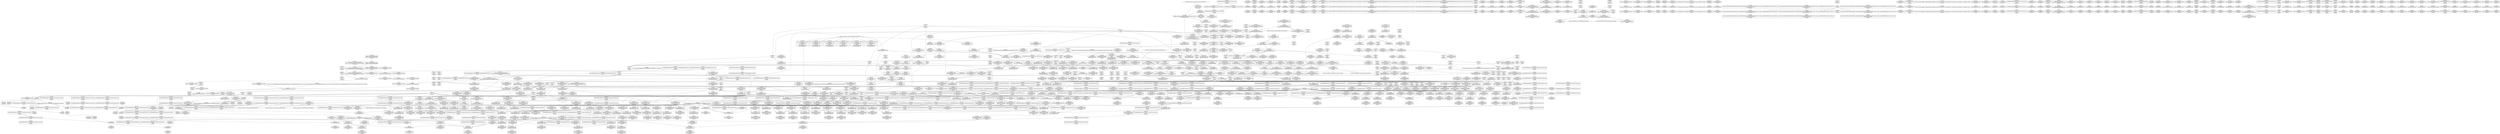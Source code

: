 digraph {
	CE0x53073c0 [shape=record,shape=Mrecord,label="{CE0x53073c0|cred_has_capability:tmp10|security/selinux/hooks.c,1575|*SummSource*}"]
	CE0x51f7070 [shape=record,shape=Mrecord,label="{CE0x51f7070|selinux_inode_getsecctx:retval.0}"]
	CE0x5240420 [shape=record,shape=Mrecord,label="{CE0x5240420|i8*_null|*Constant*}"]
	CE0x52e6500 [shape=record,shape=Mrecord,label="{CE0x52e6500|i8*_getelementptr_inbounds_(_25_x_i8_,_25_x_i8_*_.str3,_i32_0,_i32_0)|*Constant*}"]
	CE0x52aea30 [shape=record,shape=Mrecord,label="{CE0x52aea30|selinux_inode_getsecurity:tmp35|security/selinux/hooks.c,3093}"]
	CE0x52e4910 [shape=record,shape=Mrecord,label="{CE0x52e4910|i64*_getelementptr_inbounds_(_21_x_i64_,_21_x_i64_*___llvm_gcov_ctr143,_i64_0,_i64_7)|*Constant*}"]
	CE0x530a230 [shape=record,shape=Mrecord,label="{CE0x530a230|cred_has_capability:tmp15|security/selinux/hooks.c,1575|*SummSink*}"]
	CE0x52c9040 [shape=record,shape=Mrecord,label="{CE0x52c9040|cred_has_capability:tmp27|security/selinux/hooks.c,1583|*SummSink*}"]
	CE0x52c5950 [shape=record,shape=Mrecord,label="{CE0x52c5950|i64_16|*Constant*|*SummSink*}"]
	CE0x5293b60 [shape=record,shape=Mrecord,label="{CE0x5293b60|i1_true|*Constant*}"]
	CE0x524ea00 [shape=record,shape=Mrecord,label="{CE0x524ea00|_call_void_mcount()_#3|*SummSink*}"]
	CE0x5304bd0 [shape=record,shape=Mrecord,label="{CE0x5304bd0|0:_i32,_4:_i32,_8:_i32,_12:_i32,_:_CMRE_4,8_|*MultipleSource*|security/selinux/hooks.c,196|*LoadInst*|security/selinux/hooks.c,196|security/selinux/hooks.c,197}"]
	CE0x51f8020 [shape=record,shape=Mrecord,label="{CE0x51f8020|i64_1|*Constant*|*SummSource*}"]
	CE0x528f570 [shape=record,shape=Mrecord,label="{CE0x528f570|selinux_inode_getsecurity:tmp3|security/selinux/hooks.c,3073|*SummSource*}"]
	CE0x52c6b00 [shape=record,shape=Mrecord,label="{CE0x52c6b00|cred_has_capability:tmp24|security/selinux/hooks.c,1582}"]
	CE0x528ad20 [shape=record,shape=Mrecord,label="{CE0x528ad20|selinux_inode_getsecurity:tmp7|security/selinux/hooks.c,3075|*SummSource*}"]
	CE0x52c8760 [shape=record,shape=Mrecord,label="{CE0x52c8760|i64*_getelementptr_inbounds_(_21_x_i64_,_21_x_i64_*___llvm_gcov_ctr143,_i64_0,_i64_17)|*Constant*|*SummSink*}"]
	CE0x52f4d20 [shape=record,shape=Mrecord,label="{CE0x52f4d20|cred_has_capability:retval.0|*SummSource*}"]
	CE0x530b440 [shape=record,shape=Mrecord,label="{CE0x530b440|GLOBAL:cred_sid|*Constant*|*SummSink*}"]
	CE0x52ec5f0 [shape=record,shape=Mrecord,label="{CE0x52ec5f0|cred_has_capability:return|*SummSource*}"]
	CE0x521e8e0 [shape=record,shape=Mrecord,label="{CE0x521e8e0|selinux_inode_getsecurity:if.end|*SummSink*}"]
	CE0x52f51e0 [shape=record,shape=Mrecord,label="{CE0x52f51e0|cred_has_capability:retval.0|*SummSink*}"]
	CE0x5227b70 [shape=record,shape=Mrecord,label="{CE0x5227b70|i64*_getelementptr_inbounds_(_2_x_i64_,_2_x_i64_*___llvm_gcov_ctr131,_i64_0,_i64_1)|*Constant*}"]
	CE0x528ec50 [shape=record,shape=Mrecord,label="{CE0x528ec50|selinux_inode_getsecurity:tmp9|security/selinux/hooks.c,3076}"]
	CE0x52ac260 [shape=record,shape=Mrecord,label="{CE0x52ac260|selinux_inode_getsecurity:tmp43|security/selinux/hooks.c,3095|*SummSink*}"]
	CE0x52f5bd0 [shape=record,shape=Mrecord,label="{CE0x52f5bd0|cred_sid:bb}"]
	CE0x530fcc0 [shape=record,shape=Mrecord,label="{CE0x530fcc0|__llvm_gcov_indirect_counter_increment:tmp1|*SummSource*}"]
	CE0x526f820 [shape=record,shape=Mrecord,label="{CE0x526f820|selinux_capable:if.then|*SummSink*}"]
	CE0x530e960 [shape=record,shape=Mrecord,label="{CE0x530e960|cred_has_capability:tmp3|security/selinux/hooks.c,1567|*SummSource*}"]
	CE0x5303190 [shape=record,shape=Mrecord,label="{CE0x5303190|cred_has_capability:shr|security/selinux/hooks.c,1565|*SummSink*}"]
	CE0x52027e0 [shape=record,shape=Mrecord,label="{CE0x52027e0|COLLAPSED:_GCMRE___llvm_gcov_ctr338_internal_global_6_x_i64_zeroinitializer:_elem_0:default:}"]
	CE0x530ab20 [shape=record,shape=Mrecord,label="{CE0x530ab20|cred_has_capability:tmp12|security/selinux/hooks.c,1575}"]
	CE0x5211e30 [shape=record,shape=Mrecord,label="{CE0x5211e30|i64*_getelementptr_inbounds_(_6_x_i64_,_6_x_i64_*___llvm_gcov_ctr338,_i64_0,_i64_3)|*Constant*|*SummSource*}"]
	CE0x52dfaf0 [shape=record,shape=Mrecord,label="{CE0x52dfaf0|i32_22|*Constant*|*SummSink*}"]
	CE0x5211950 [shape=record,shape=Mrecord,label="{CE0x5211950|i64*_getelementptr_inbounds_(_6_x_i64_,_6_x_i64_*___llvm_gcov_ctr338,_i64_0,_i64_4)|*Constant*|*SummSink*}"]
	CE0x528f2f0 [shape=record,shape=Mrecord,label="{CE0x528f2f0|i64*_getelementptr_inbounds_(_26_x_i64_,_26_x_i64_*___llvm_gcov_ctr242,_i64_0,_i64_4)|*Constant*|*SummSource*}"]
	CE0x52f3cf0 [shape=record,shape=Mrecord,label="{CE0x52f3cf0|cred_has_capability:tmp31|security/selinux/hooks.c,1585|*SummSource*}"]
	CE0x52e59b0 [shape=record,shape=Mrecord,label="{CE0x52e59b0|cred_has_capability:tmp8|security/selinux/hooks.c,1575|*SummSink*}"]
	CE0x52497f0 [shape=record,shape=Mrecord,label="{CE0x52497f0|selinux_inode_getsecurity:tobool3|security/selinux/hooks.c,3087}"]
	CE0x5297490 [shape=record,shape=Mrecord,label="{CE0x5297490|GLOBAL:get_current|*Constant*|*SummSink*}"]
	CE0x51f34b0 [shape=record,shape=Mrecord,label="{CE0x51f34b0|selinux_inode_getsecctx:tmp1}"]
	CE0x5307e30 [shape=record,shape=Mrecord,label="{CE0x5307e30|cred_has_capability:tmp11|security/selinux/hooks.c,1575|*SummSource*}"]
	CE0x52aff50 [shape=record,shape=Mrecord,label="{CE0x52aff50|selinux_inode_getsecurity:tobool18|security/selinux/hooks.c,3097|*SummSource*}"]
	CE0x52c4650 [shape=record,shape=Mrecord,label="{CE0x52c4650|avc_audit:result|Function::avc_audit&Arg::result::|*SummSink*}"]
	CE0x5278870 [shape=record,shape=Mrecord,label="{CE0x5278870|selinux_inode_getsecurity:tmp47|security/selinux/hooks.c,3097|*SummSource*}"]
	CE0x524a080 [shape=record,shape=Mrecord,label="{CE0x524a080|COLLAPSED:_CMRE:_elem_0:default:}"]
	CE0x52d9b90 [shape=record,shape=Mrecord,label="{CE0x52d9b90|avc_audit:requested|Function::avc_audit&Arg::requested::}"]
	CE0x5284020 [shape=record,shape=Mrecord,label="{CE0x5284020|_call_void_kfree(i8*_%tmp54)_#10,_!dbg_!27776|security/selinux/hooks.c,3101}"]
	CE0x52ddf10 [shape=record,shape=Mrecord,label="{CE0x52ddf10|__llvm_gcov_indirect_counter_increment:pred}"]
	CE0x524fc90 [shape=record,shape=Mrecord,label="{CE0x524fc90|i64*_getelementptr_inbounds_(_21_x_i64_,_21_x_i64_*___llvm_gcov_ctr143,_i64_0,_i64_5)|*Constant*|*SummSource*}"]
	CE0x529a2f0 [shape=record,shape=Mrecord,label="{CE0x529a2f0|GLOBAL:selinux_capable|*Constant*|*SummSink*}"]
	CE0x5298db0 [shape=record,shape=Mrecord,label="{CE0x5298db0|selinux_inode_getsecurity:cred|security/selinux/hooks.c,3087|*SummSink*}"]
	CE0x51fb000 [shape=record,shape=Mrecord,label="{CE0x51fb000|i64*_getelementptr_inbounds_(_6_x_i64_,_6_x_i64_*___llvm_gcov_ctr338,_i64_0,_i64_0)|*Constant*|*SummSource*}"]
	CE0x5242bb0 [shape=record,shape=Mrecord,label="{CE0x5242bb0|cred_has_capability:u|security/selinux/hooks.c,1563|*SummSink*}"]
	CE0x52c5360 [shape=record,shape=Mrecord,label="{CE0x52c5360|cred_has_capability:tobool|security/selinux/hooks.c,1582}"]
	CE0x52db0a0 [shape=record,shape=Mrecord,label="{CE0x52db0a0|GLOBAL:__llvm_gcov_ctr143|Global_var:__llvm_gcov_ctr143|*SummSource*}"]
	CE0x5291c00 [shape=record,shape=Mrecord,label="{CE0x5291c00|GLOBAL:lockdep_rcu_suspicious|*Constant*|*SummSource*}"]
	CE0x52e61e0 [shape=record,shape=Mrecord,label="{CE0x52e61e0|_call_void_asm_sideeffect_1:_09ud2_0A.pushsection___bug_table,_22a_22_0A2:_09.long_1b_-_2b,_$_0:c_-_2b_0A_09.word_$_1:c_,_0_0A_09.org_2b+$_2:c_0A.popsection_,_i,i,i,_dirflag_,_fpsr_,_flags_(i8*_getelementptr_inbounds_(_25_x_i8_,_25_x_i8_*_.str3,_i32_0,_i32_0),_i32_1575,_i64_12)_#3,_!dbg_!27737,_!srcloc_!27740|security/selinux/hooks.c,1575|*SummSource*}"]
	CE0x52d7f60 [shape=record,shape=Mrecord,label="{CE0x52d7f60|cred_has_capability:tmp20|security/selinux/hooks.c,1580|*SummSource*}"]
	CE0x52ab3b0 [shape=record,shape=Mrecord,label="{CE0x52ab3b0|i64*_getelementptr_inbounds_(_26_x_i64_,_26_x_i64_*___llvm_gcov_ctr242,_i64_0,_i64_19)|*Constant*}"]
	CE0x5295c80 [shape=record,shape=Mrecord,label="{CE0x5295c80|_call_void_lockdep_rcu_suspicious(i8*_getelementptr_inbounds_(_25_x_i8_,_25_x_i8_*_.str3,_i32_0,_i32_0),_i32_3087,_i8*_getelementptr_inbounds_(_45_x_i8_,_45_x_i8_*_.str12,_i32_0,_i32_0))_#10,_!dbg_!27740|security/selinux/hooks.c,3087|*SummSink*}"]
	CE0x52d1fa0 [shape=record,shape=Mrecord,label="{CE0x52d1fa0|i64*_getelementptr_inbounds_(_21_x_i64_,_21_x_i64_*___llvm_gcov_ctr143,_i64_0,_i64_0)|*Constant*|*SummSource*}"]
	CE0x5291d90 [shape=record,shape=Mrecord,label="{CE0x5291d90|i32_3087|*Constant*}"]
	CE0x523b800 [shape=record,shape=Mrecord,label="{CE0x523b800|i64_0|*Constant*}"]
	CE0x52988f0 [shape=record,shape=Mrecord,label="{CE0x52988f0|i32_78|*Constant*|*SummSink*}"]
	CE0x52f0900 [shape=record,shape=Mrecord,label="{CE0x52f0900|cred_has_capability:sw.bb}"]
	CE0x52dcf50 [shape=record,shape=Mrecord,label="{CE0x52dcf50|cred_has_capability:call3|security/selinux/hooks.c,1573|*SummSink*}"]
	CE0x521eb70 [shape=record,shape=Mrecord,label="{CE0x521eb70|selinux_inode_getsecurity:if.then19}"]
	CE0x526ff70 [shape=record,shape=Mrecord,label="{CE0x526ff70|cred_has_capability:cap|Function::cred_has_capability&Arg::cap::}"]
	CE0x52004c0 [shape=record,shape=Mrecord,label="{CE0x52004c0|_ret_i32_%retval.0,_!dbg_!27724|security/selinux/hooks.c,5741}"]
	CE0x52db030 [shape=record,shape=Mrecord,label="{CE0x52db030|GLOBAL:__llvm_gcov_ctr143|Global_var:__llvm_gcov_ctr143}"]
	CE0x530bb50 [shape=record,shape=Mrecord,label="{CE0x530bb50|i64**_getelementptr_inbounds_(_3_x_i64*_,_3_x_i64*_*___llvm_gcda_edge_table144,_i64_0,_i64_1)|*Constant*|*SummSink*}"]
	CE0x51db780 [shape=record,shape=Mrecord,label="{CE0x51db780|0:_i8,_:_GCMR_selinux_inode_getsecurity.__warned_internal_global_i8_0,_section_.data.unlikely_,_align_1:_elem_0:default:}"]
	CE0x52e9d40 [shape=record,shape=Mrecord,label="{CE0x52e9d40|cred_has_capability:do.end|*SummSink*}"]
	CE0x527c330 [shape=record,shape=Mrecord,label="{CE0x527c330|selinux_inode_getsecurity:tmp2|*LoadInst*|security/selinux/hooks.c,3073|*SummSink*}"]
	CE0x5243f10 [shape=record,shape=Mrecord,label="{CE0x5243f10|selinux_inode_getsecurity:tmp55|security/selinux/hooks.c,3103}"]
	CE0x520ad70 [shape=record,shape=Mrecord,label="{CE0x520ad70|selinux_inode_getsecurity:bb}"]
	CE0x53072e0 [shape=record,shape=Mrecord,label="{CE0x53072e0|i64*_getelementptr_inbounds_(_21_x_i64_,_21_x_i64_*___llvm_gcov_ctr143,_i64_0,_i64_9)|*Constant*}"]
	CE0x52f2f60 [shape=record,shape=Mrecord,label="{CE0x52f2f60|i64*_getelementptr_inbounds_(_21_x_i64_,_21_x_i64_*___llvm_gcov_ctr143,_i64_0,_i64_19)|*Constant*}"]
	CE0x52d5060 [shape=record,shape=Mrecord,label="{CE0x52d5060|GLOBAL:avc_has_perm_noaudit|*Constant*|*SummSource*}"]
	CE0x523b0e0 [shape=record,shape=Mrecord,label="{CE0x523b0e0|get_current:tmp3|*SummSource*}"]
	CE0x5271400 [shape=record,shape=Mrecord,label="{CE0x5271400|selinux_capable:tmp10|security/selinux/hooks.c,2012}"]
	CE0x52daa00 [shape=record,shape=Mrecord,label="{CE0x52daa00|cred_has_capability:tmp18|security/selinux/hooks.c,1580|*SummSink*}"]
	CE0x520df80 [shape=record,shape=Mrecord,label="{CE0x520df80|selinux_inode_getsecctx:ctx|Function::selinux_inode_getsecctx&Arg::ctx::}"]
	CE0x5210b50 [shape=record,shape=Mrecord,label="{CE0x5210b50|selinux_inode_getsecctx:tmp9|security/selinux/hooks.c,5739}"]
	CE0x51efd60 [shape=record,shape=Mrecord,label="{CE0x51efd60|i1_true|*Constant*|*SummSource*}"]
	CE0x528e4b0 [shape=record,shape=Mrecord,label="{CE0x528e4b0|i64_6|*Constant*|*SummSource*}"]
	CE0x52d2440 [shape=record,shape=Mrecord,label="{CE0x52d2440|cred_has_capability:do.end6|*SummSink*}"]
	CE0x5245330 [shape=record,shape=Mrecord,label="{CE0x5245330|i64_6|*Constant*|*SummSink*}"]
	CE0x528b800 [shape=record,shape=Mrecord,label="{CE0x528b800|selinux_capable:audit|Function::selinux_capable&Arg::audit::|*SummSource*}"]
	CE0x51eff00 [shape=record,shape=Mrecord,label="{CE0x51eff00|selinux_inode_getsecurity:alloc|Function::selinux_inode_getsecurity&Arg::alloc::}"]
	CE0x52454f0 [shape=record,shape=Mrecord,label="{CE0x52454f0|selinux_inode_getsecurity:tmp13|security/selinux/hooks.c,3087}"]
	CE0x523bb40 [shape=record,shape=Mrecord,label="{CE0x523bb40|selinux_inode_getsecurity:if.then16|*SummSink*}"]
	CE0x52a94a0 [shape=record,shape=Mrecord,label="{CE0x52a94a0|selinux_inode_getsecurity:tmp37|security/selinux/hooks.c,3093|*SummSink*}"]
	CE0x52d3f70 [shape=record,shape=Mrecord,label="{CE0x52d3f70|i16_4|*Constant*|*SummSource*}"]
	CE0x52d3320 [shape=record,shape=Mrecord,label="{CE0x52d3320|i64*_getelementptr_inbounds_(_21_x_i64_,_21_x_i64_*___llvm_gcov_ctr143,_i64_0,_i64_12)|*Constant*|*SummSink*}"]
	CE0x52e2ab0 [shape=record,shape=Mrecord,label="{CE0x52e2ab0|cred_has_capability:tmp2|security/selinux/hooks.c,1567}"]
	CE0x52e3b70 [shape=record,shape=Mrecord,label="{CE0x52e3b70|cred_has_capability:tmp3|security/selinux/hooks.c,1567}"]
	CE0x5210540 [shape=record,shape=Mrecord,label="{CE0x5210540|selinux_inode_getsecctx:tmp4|security/selinux/hooks.c,5737}"]
	CE0x521de70 [shape=record,shape=Mrecord,label="{CE0x521de70|_ret_%struct.task_struct*_%tmp4,_!dbg_!27714|./arch/x86/include/asm/current.h,14|*SummSink*}"]
	CE0x52e94f0 [shape=record,shape=Mrecord,label="{CE0x52e94f0|__llvm_gcov_indirect_counter_increment:entry|*SummSource*}"]
	CE0x523b6d0 [shape=record,shape=Mrecord,label="{CE0x523b6d0|selinux_capable:tmp2|security/selinux/hooks.c,2008|*SummSource*}"]
	CE0x530ead0 [shape=record,shape=Mrecord,label="{CE0x530ead0|cred_has_capability:tmp3|security/selinux/hooks.c,1567|*SummSink*}"]
	CE0x523bc20 [shape=record,shape=Mrecord,label="{CE0x523bc20|selinux_inode_getsecurity:do.end}"]
	CE0x52a8ef0 [shape=record,shape=Mrecord,label="{CE0x52a8ef0|selinux_inode_getsecurity:tmp34|security/selinux/hooks.c,3090|*SummSource*}"]
	CE0x51dbb60 [shape=record,shape=Mrecord,label="{CE0x51dbb60|selinux_inode_getsecurity:tmp57|security/selinux/hooks.c,3104|*SummSink*}"]
	CE0x52114c0 [shape=record,shape=Mrecord,label="{CE0x52114c0|selinux_inode_getsecctx:tmp10|security/selinux/hooks.c,5741}"]
	CE0x52ad540 [shape=record,shape=Mrecord,label="{CE0x52ad540|selinux_inode_getsecurity:tmp36|security/selinux/hooks.c,3093|*SummSink*}"]
	CE0x5298840 [shape=record,shape=Mrecord,label="{CE0x5298840|i32_78|*Constant*}"]
	CE0x52d7910 [shape=record,shape=Mrecord,label="{CE0x52d7910|cred_has_capability:cmp|security/selinux/hooks.c,1580|*SummSource*}"]
	CE0x5312290 [shape=record,shape=Mrecord,label="{CE0x5312290|i32_1|*Constant*}"]
	CE0x5224760 [shape=record,shape=Mrecord,label="{CE0x5224760|selinux_capable:tmp9|security/selinux/hooks.c,2011|*SummSink*}"]
	CE0x52d9810 [shape=record,shape=Mrecord,label="{CE0x52d9810|avc_audit:tclass|Function::avc_audit&Arg::tclass::}"]
	CE0x52533e0 [shape=record,shape=Mrecord,label="{CE0x52533e0|selinux_inode_getsecurity:land.lhs.true4|*SummSink*}"]
	CE0x523f700 [shape=record,shape=Mrecord,label="{CE0x523f700|COLLAPSED:_GCMRE___llvm_gcov_ctr131_internal_global_2_x_i64_zeroinitializer:_elem_0:default:}"]
	CE0x52526c0 [shape=record,shape=Mrecord,label="{CE0x52526c0|i64*_getelementptr_inbounds_(_26_x_i64_,_26_x_i64_*___llvm_gcov_ctr242,_i64_0,_i64_0)|*Constant*}"]
	CE0x5310170 [shape=record,shape=Mrecord,label="{CE0x5310170|avc_audit:entry}"]
	CE0x5288240 [shape=record,shape=Mrecord,label="{CE0x5288240|i64_8|*Constant*|*SummSink*}"]
	CE0x51ff5d0 [shape=record,shape=Mrecord,label="{CE0x51ff5d0|_ret_i32_%retval.0,_!dbg_!27779|security/selinux/hooks.c,3104|*SummSource*}"]
	CE0x523d040 [shape=record,shape=Mrecord,label="{CE0x523d040|0:_i8,_8:_i32,_24:_%struct.selinux_audit_data*,_:_SCMRE_0,1_|*MultipleSource*|security/selinux/hooks.c, 1555|security/selinux/hooks.c,1562}"]
	CE0x5292570 [shape=record,shape=Mrecord,label="{CE0x5292570|i32_3087|*Constant*|*SummSink*}"]
	CE0x52ad920 [shape=record,shape=Mrecord,label="{CE0x52ad920|selinux_inode_getsecurity:sid12|security/selinux/hooks.c,3093|*SummSource*}"]
	CE0x52f15d0 [shape=record,shape=Mrecord,label="{CE0x52f15d0|cred_has_capability:and|security/selinux/hooks.c,1559|*SummSink*}"]
	CE0x52d6f50 [shape=record,shape=Mrecord,label="{CE0x52d6f50|avc_has_perm_noaudit:flags|Function::avc_has_perm_noaudit&Arg::flags::|*SummSource*}"]
	CE0x5249240 [shape=record,shape=Mrecord,label="{CE0x5249240|_call_void_mcount()_#3}"]
	CE0x528ed50 [shape=record,shape=Mrecord,label="{CE0x528ed50|selinux_inode_getsecurity:tmp9|security/selinux/hooks.c,3076|*SummSource*}"]
	CE0x52451b0 [shape=record,shape=Mrecord,label="{CE0x52451b0|i32_-95|*Constant*}"]
	CE0x52402e0 [shape=record,shape=Mrecord,label="{CE0x52402e0|0:_i8*,_:_SCMRE:_elem_0:default:}"]
	CE0x5309590 [shape=record,shape=Mrecord,label="{CE0x5309590|i64*_getelementptr_inbounds_(_21_x_i64_,_21_x_i64_*___llvm_gcov_ctr143,_i64_0,_i64_11)|*Constant*}"]
	CE0x52f66a0 [shape=record,shape=Mrecord,label="{CE0x52f66a0|cred_sid:bb|*SummSink*}"]
	CE0x52c4390 [shape=record,shape=Mrecord,label="{CE0x52c4390|avc_audit:result|Function::avc_audit&Arg::result::}"]
	CE0x51f3c10 [shape=record,shape=Mrecord,label="{CE0x51f3c10|selinux_inode_getsecctx:bb|*SummSource*}"]
	CE0x521b490 [shape=record,shape=Mrecord,label="{CE0x521b490|%struct.task_struct*_(%struct.task_struct**)*_asm_movq_%gs:$_1:P_,$0_,_r,im,_dirflag_,_fpsr_,_flags_|*SummSink*}"]
	"CONST[source:0(mediator),value:0(static)][purpose:{operation}][SnkIdx:7]"
	CE0x5300f00 [shape=record,shape=Mrecord,label="{CE0x5300f00|cred_has_capability:tmp6|security/selinux/hooks.c,1574|*SummSource*}"]
	CE0x52b2ac0 [shape=record,shape=Mrecord,label="{CE0x52b2ac0|selinux_inode_getsecurity:tmp38|security/selinux/hooks.c,3094|*SummSource*}"]
	CE0x52e57c0 [shape=record,shape=Mrecord,label="{CE0x52e57c0|cred_has_capability:tmp8|security/selinux/hooks.c,1575|*SummSource*}"]
	CE0x52d9ca0 [shape=record,shape=Mrecord,label="{CE0x52d9ca0|avc_audit:requested|Function::avc_audit&Arg::requested::|*SummSource*}"]
	CE0x52537a0 [shape=record,shape=Mrecord,label="{CE0x52537a0|selinux_capable:return|*SummSource*}"]
	CE0x5270500 [shape=record,shape=Mrecord,label="{CE0x5270500|cred_has_capability:audit|Function::cred_has_capability&Arg::audit::|*SummSource*}"]
	CE0x5238cd0 [shape=record,shape=Mrecord,label="{CE0x5238cd0|selinux_capable:tmp6|security/selinux/hooks.c,2009|*SummSource*}"]
	CE0x5277570 [shape=record,shape=Mrecord,label="{CE0x5277570|selinux_capable:tmp4|security/selinux/hooks.c,2008}"]
	CE0x52f6290 [shape=record,shape=Mrecord,label="{CE0x52f6290|cred_has_capability:tmp33|security/selinux/hooks.c,1586|*SummSink*}"]
	CE0x52b0ea0 [shape=record,shape=Mrecord,label="{CE0x52b0ea0|selinux_inode_getsecurity:tmp45|security/selinux/hooks.c,3097|*SummSink*}"]
	CE0x5225340 [shape=record,shape=Mrecord,label="{CE0x5225340|selinux_capable:tmp|*SummSource*}"]
	CE0x52d5210 [shape=record,shape=Mrecord,label="{CE0x52d5210|avc_has_perm_noaudit:entry}"]
	CE0x5310320 [shape=record,shape=Mrecord,label="{CE0x5310320|avc_audit:entry|*SummSource*}"]
	CE0x52d76b0 [shape=record,shape=Mrecord,label="{CE0x52d76b0|_ret_i32_%rc.0,_!dbg_!27793|security/selinux/avc.c,744|*SummSource*}"]
	CE0x52d1ec0 [shape=record,shape=Mrecord,label="{CE0x52d1ec0|i64*_getelementptr_inbounds_(_21_x_i64_,_21_x_i64_*___llvm_gcov_ctr143,_i64_0,_i64_0)|*Constant*}"]
	"CONST[source:0(mediator),value:2(dynamic)][purpose:{object}][SnkIdx:2]"
	CE0x529a900 [shape=record,shape=Mrecord,label="{CE0x529a900|selinux_capable:cred|Function::selinux_capable&Arg::cred::|*SummSink*}"]
	CE0x52f0bc0 [shape=record,shape=Mrecord,label="{CE0x52f0bc0|cred_sid:tmp6|security/selinux/hooks.c,197|*SummSink*}"]
	CE0x5211680 [shape=record,shape=Mrecord,label="{CE0x5211680|i64*_getelementptr_inbounds_(_6_x_i64_,_6_x_i64_*___llvm_gcov_ctr338,_i64_0,_i64_4)|*Constant*|*SummSource*}"]
	CE0x52f3540 [shape=record,shape=Mrecord,label="{CE0x52f3540|i64*_getelementptr_inbounds_(_21_x_i64_,_21_x_i64_*___llvm_gcov_ctr143,_i64_0,_i64_19)|*Constant*|*SummSource*}"]
	CE0x530c460 [shape=record,shape=Mrecord,label="{CE0x530c460|_call_void___llvm_gcov_indirect_counter_increment(i32*___llvm_gcov_global_state_pred145,_i64**_getelementptr_inbounds_(_3_x_i64*_,_3_x_i64*_*___llvm_gcda_edge_table144,_i64_0,_i64_2)),_!dbg_!27732|security/selinux/hooks.c,1570|*SummSource*}"]
	CE0x5210460 [shape=record,shape=Mrecord,label="{CE0x5210460|selinux_inode_getsecctx:tmp3|security/selinux/hooks.c,5737|*SummSource*}"]
	CE0x52dd330 [shape=record,shape=Mrecord,label="{CE0x52dd330|cred_has_capability:do.body}"]
	CE0x52245f0 [shape=record,shape=Mrecord,label="{CE0x52245f0|selinux_capable:tmp9|security/selinux/hooks.c,2011|*SummSource*}"]
	CE0x521bf60 [shape=record,shape=Mrecord,label="{CE0x521bf60|selinux_inode_getsecurity:tmp3|security/selinux/hooks.c,3073}"]
	CE0x5297f40 [shape=record,shape=Mrecord,label="{CE0x5297f40|GLOBAL:cred_has_capability|*Constant*|*SummSink*}"]
	CE0x521adb0 [shape=record,shape=Mrecord,label="{CE0x521adb0|_ret_i32_%retval.0,_!dbg_!27724|security/selinux/hooks.c,5741|*SummSink*}"]
	CE0x53058b0 [shape=record,shape=Mrecord,label="{CE0x53058b0|void_(i8*,_i32,_i64)*_asm_sideeffect_1:_09ud2_0A.pushsection___bug_table,_22a_22_0A2:_09.long_1b_-_2b,_$_0:c_-_2b_0A_09.word_$_1:c_,_0_0A_09.org_2b+$_2:c_0A.popsection_,_i,i,i,_dirflag_,_fpsr_,_flags_}"]
	CE0x5224930 [shape=record,shape=Mrecord,label="{CE0x5224930|selinux_inode_getsecurity:do.body|*SummSink*}"]
	CE0x52a90f0 [shape=record,shape=Mrecord,label="{CE0x52a90f0|selinux_inode_getsecurity:tmp34|security/selinux/hooks.c,3090|*SummSink*}"]
	CE0x529aa10 [shape=record,shape=Mrecord,label="{CE0x529aa10|GLOBAL:init_user_ns|Global_var:init_user_ns}"]
	CE0x52960e0 [shape=record,shape=Mrecord,label="{CE0x52960e0|selinux_inode_getsecurity:tmp26|security/selinux/hooks.c,3087|*SummSource*}"]
	CE0x51f7ec0 [shape=record,shape=Mrecord,label="{CE0x51f7ec0|selinux_inode_getsecctx:bb|*SummSink*}"]
	CE0x52e6250 [shape=record,shape=Mrecord,label="{CE0x52e6250|_call_void_asm_sideeffect_1:_09ud2_0A.pushsection___bug_table,_22a_22_0A2:_09.long_1b_-_2b,_$_0:c_-_2b_0A_09.word_$_1:c_,_0_0A_09.org_2b+$_2:c_0A.popsection_,_i,i,i,_dirflag_,_fpsr_,_flags_(i8*_getelementptr_inbounds_(_25_x_i8_,_25_x_i8_*_.str3,_i32_0,_i32_0),_i32_1575,_i64_12)_#3,_!dbg_!27737,_!srcloc_!27740|security/selinux/hooks.c,1575|*SummSink*}"]
	CE0x52427d0 [shape=record,shape=Mrecord,label="{CE0x52427d0|i64*_getelementptr_inbounds_(_6_x_i64_,_6_x_i64_*___llvm_gcov_ctr142,_i64_0,_i64_3)|*Constant*|*SummSink*}"]
	CE0x52c4d90 [shape=record,shape=Mrecord,label="{CE0x52c4d90|_ret_i32_%retval.0,_!dbg_!27732|security/selinux/include/avc.h,142|*SummSource*}"]
	CE0x530bae0 [shape=record,shape=Mrecord,label="{CE0x530bae0|__llvm_gcov_indirect_counter_increment:counters|Function::__llvm_gcov_indirect_counter_increment&Arg::counters::|*SummSink*}"]
	CE0x5200890 [shape=record,shape=Mrecord,label="{CE0x5200890|get_current:tmp1}"]
	CE0x52ef610 [shape=record,shape=Mrecord,label="{CE0x52ef610|cred_has_capability:do.end|*SummSource*}"]
	CE0x523b660 [shape=record,shape=Mrecord,label="{CE0x523b660|selinux_capable:tmp2|security/selinux/hooks.c,2008}"]
	CE0x52e89d0 [shape=record,shape=Mrecord,label="{CE0x52e89d0|cred_has_capability:call|security/selinux/hooks.c,1558}"]
	CE0x529db40 [shape=record,shape=Mrecord,label="{CE0x529db40|i64_14|*Constant*|*SummSource*}"]
	CE0x5306050 [shape=record,shape=Mrecord,label="{CE0x5306050|i64*_getelementptr_inbounds_(_21_x_i64_,_21_x_i64_*___llvm_gcov_ctr143,_i64_0,_i64_8)|*Constant*|*SummSink*}"]
	CE0x521ddd0 [shape=record,shape=Mrecord,label="{CE0x521ddd0|_ret_%struct.task_struct*_%tmp4,_!dbg_!27714|./arch/x86/include/asm/current.h,14}"]
	CE0x52eb510 [shape=record,shape=Mrecord,label="{CE0x52eb510|0:_i32,_4:_i32,_8:_i32,_12:_i32,_:_CMRE_12,16_|*MultipleSource*|security/selinux/hooks.c,196|*LoadInst*|security/selinux/hooks.c,196|security/selinux/hooks.c,197}"]
	CE0x52d3580 [shape=record,shape=Mrecord,label="{CE0x52d3580|i16_4|*Constant*}"]
	CE0x52dc7a0 [shape=record,shape=Mrecord,label="{CE0x52dc7a0|__llvm_gcov_indirect_counter_increment:tmp}"]
	CE0x524d380 [shape=record,shape=Mrecord,label="{CE0x524d380|selinux_inode_getsecurity:return|*SummSource*}"]
	CE0x5245700 [shape=record,shape=Mrecord,label="{CE0x5245700|i64_5|*Constant*|*SummSource*}"]
	CE0x5200240 [shape=record,shape=Mrecord,label="{CE0x5200240|selinux_inode_getsecctx:tmp11|security/selinux/hooks.c,5741|*SummSink*}"]
	CE0x5274b60 [shape=record,shape=Mrecord,label="{CE0x5274b60|_call_void_mcount()_#3|*SummSource*}"]
	CE0x52902a0 [shape=record,shape=Mrecord,label="{CE0x52902a0|selinux_inode_getsecurity:tmp20|security/selinux/hooks.c,3087}"]
	CE0x52db550 [shape=record,shape=Mrecord,label="{CE0x52db550|cred_has_capability:tmp19|security/selinux/hooks.c,1580}"]
	CE0x5239310 [shape=record,shape=Mrecord,label="{CE0x5239310|i64*_getelementptr_inbounds_(_6_x_i64_,_6_x_i64_*___llvm_gcov_ctr142,_i64_0,_i64_4)|*Constant*|*SummSource*}"]
	CE0x52d26a0 [shape=record,shape=Mrecord,label="{CE0x52d26a0|i64**_getelementptr_inbounds_(_3_x_i64*_,_3_x_i64*_*___llvm_gcda_edge_table144,_i64_0,_i64_1)|*Constant*|*SummSource*}"]
	CE0x51ff560 [shape=record,shape=Mrecord,label="{CE0x51ff560|_ret_i32_%retval.0,_!dbg_!27779|security/selinux/hooks.c,3104|*SummSink*}"]
	CE0x52115a0 [shape=record,shape=Mrecord,label="{CE0x52115a0|selinux_inode_getsecctx:tmp10|security/selinux/hooks.c,5741|*SummSink*}"]
	CE0x51f96d0 [shape=record,shape=Mrecord,label="{CE0x51f96d0|_call_void_mcount()_#3|*SummSource*}"]
	CE0x5299340 [shape=record,shape=Mrecord,label="{CE0x5299340|selinux_inode_getsecurity:tmp27|security/selinux/hooks.c,3087|*SummSource*}"]
	CE0x5304910 [shape=record,shape=Mrecord,label="{CE0x5304910|cred_has_capability:tmp4|security/selinux/hooks.c,1570|*SummSink*}"]
	CE0x5292860 [shape=record,shape=Mrecord,label="{CE0x5292860|i8*_getelementptr_inbounds_(_45_x_i8_,_45_x_i8_*_.str12,_i32_0,_i32_0)|*Constant*|*SummSource*}"]
	CE0x5226a00 [shape=record,shape=Mrecord,label="{CE0x5226a00|i32_31|*Constant*}"]
	CE0x52e0a70 [shape=record,shape=Mrecord,label="{CE0x52e0a70|i64*_getelementptr_inbounds_(_21_x_i64_,_21_x_i64_*___llvm_gcov_ctr143,_i64_0,_i64_6)|*Constant*|*SummSource*}"]
	CE0x5291890 [shape=record,shape=Mrecord,label="{CE0x5291890|i8*_getelementptr_inbounds_(_25_x_i8_,_25_x_i8_*_.str3,_i32_0,_i32_0)|*Constant*|*SummSource*}"]
	CE0x52f30a0 [shape=record,shape=Mrecord,label="{CE0x52f30a0|cred_has_capability:tmp30|security/selinux/hooks.c,1585}"]
	CE0x5310520 [shape=record,shape=Mrecord,label="{CE0x5310520|avc_audit:entry|*SummSink*}"]
	CE0x5228c50 [shape=record,shape=Mrecord,label="{CE0x5228c50|cred_sid:tmp2|*SummSource*}"]
	CE0x5290840 [shape=record,shape=Mrecord,label="{CE0x5290840|i64*_getelementptr_inbounds_(_26_x_i64_,_26_x_i64_*___llvm_gcov_ctr242,_i64_0,_i64_9)|*Constant*}"]
	CE0x52d9a60 [shape=record,shape=Mrecord,label="{CE0x52d9a60|avc_audit:tclass|Function::avc_audit&Arg::tclass::|*SummSink*}"]
	CE0x5278400 [shape=record,shape=Mrecord,label="{CE0x5278400|selinux_inode_getsecurity:tmp46|security/selinux/hooks.c,3097|*SummSink*}"]
	CE0x53041b0 [shape=record,shape=Mrecord,label="{CE0x53041b0|cred_has_capability:sw.bb|*SummSink*}"]
	CE0x52e9970 [shape=record,shape=Mrecord,label="{CE0x52e9970|cred_has_capability:sw.default|*SummSource*}"]
	CE0x5308ac0 [shape=record,shape=Mrecord,label="{CE0x5308ac0|cred_has_capability:tmp12|security/selinux/hooks.c,1575|*SummSink*}"]
	CE0x52d93d0 [shape=record,shape=Mrecord,label="{CE0x52d93d0|avc_audit:tsid|Function::avc_audit&Arg::tsid::}"]
	CE0x51fbb60 [shape=record,shape=Mrecord,label="{CE0x51fbb60|selinux_inode_getsecctx:tmp4|security/selinux/hooks.c,5737|*SummSink*}"]
	CE0x5211530 [shape=record,shape=Mrecord,label="{CE0x5211530|selinux_inode_getsecctx:tmp10|security/selinux/hooks.c,5741|*SummSource*}"]
	CE0x5214da0 [shape=record,shape=Mrecord,label="{CE0x5214da0|selinux_inode_getsecctx:tmp1|*SummSource*}"]
	CE0x5229650 [shape=record,shape=Mrecord,label="{CE0x5229650|selinux_inode_getsecctx:tmp7|security/selinux/hooks.c,5738|*SummSource*}"]
	CE0x5294220 [shape=record,shape=Mrecord,label="{CE0x5294220|selinux_inode_getsecurity:tmp23|security/selinux/hooks.c,3087|*SummSource*}"]
	CE0x5298210 [shape=record,shape=Mrecord,label="{CE0x5298210|cred_has_capability:entry|*SummSource*}"]
	CE0x52aca90 [shape=record,shape=Mrecord,label="{CE0x52aca90|i64*_getelementptr_inbounds_(_26_x_i64_,_26_x_i64_*___llvm_gcov_ctr242,_i64_0,_i64_16)|*Constant*|*SummSource*}"]
	CE0x5221bd0 [shape=record,shape=Mrecord,label="{CE0x5221bd0|GLOBAL:current_task|Global_var:current_task|*SummSource*}"]
	CE0x5274900 [shape=record,shape=Mrecord,label="{CE0x5274900|_call_void_mcount()_#3}"]
	CE0x524c4a0 [shape=record,shape=Mrecord,label="{CE0x524c4a0|selinux_capable:call|security/selinux/hooks.c,2007|*SummSource*}"]
	CE0x526bcc0 [shape=record,shape=Mrecord,label="{CE0x526bcc0|i64*_getelementptr_inbounds_(_6_x_i64_,_6_x_i64_*___llvm_gcov_ctr142,_i64_0,_i64_0)|*Constant*|*SummSource*}"]
	CE0x524b480 [shape=record,shape=Mrecord,label="{CE0x524b480|GLOBAL:current_task|Global_var:current_task}"]
	CE0x5271160 [shape=record,shape=Mrecord,label="{CE0x5271160|i64*_getelementptr_inbounds_(_6_x_i64_,_6_x_i64_*___llvm_gcov_ctr142,_i64_0,_i64_5)|*Constant*|*SummSink*}"]
	CE0x528fb50 [shape=record,shape=Mrecord,label="{CE0x528fb50|selinux_inode_getsecurity:call|security/selinux/hooks.c,3075|*SummSink*}"]
	CE0x528a010 [shape=record,shape=Mrecord,label="{CE0x528a010|GLOBAL:__llvm_gcov_ctr242|Global_var:__llvm_gcov_ctr242|*SummSink*}"]
	CE0x5244070 [shape=record,shape=Mrecord,label="{CE0x5244070|i64*_getelementptr_inbounds_(_26_x_i64_,_26_x_i64_*___llvm_gcov_ctr242,_i64_0,_i64_24)|*Constant*}"]
	CE0x52efae0 [shape=record,shape=Mrecord,label="{CE0x52efae0|cred_has_capability:tmp6|security/selinux/hooks.c,1574|*SummSink*}"]
	CE0x51dc450 [shape=record,shape=Mrecord,label="{CE0x51dc450|selinux_inode_getsecurity:tmp58|security/selinux/hooks.c,3104|*SummSink*}"]
	CE0x52ca390 [shape=record,shape=Mrecord,label="{CE0x52ca390|cred_has_capability:tmp29|security/selinux/hooks.c,1584|*SummSink*}"]
	CE0x52f49b0 [shape=record,shape=Mrecord,label="{CE0x52f49b0|cred_has_capability:retval.0}"]
	CE0x520bdb0 [shape=record,shape=Mrecord,label="{CE0x520bdb0|i64_1|*Constant*}"]
	CE0x524e060 [shape=record,shape=Mrecord,label="{CE0x524e060|GLOBAL:cap_capable|*Constant*|*SummSink*}"]
	CE0x6ea1850 [shape=record,shape=Mrecord,label="{CE0x6ea1850|selinux_inode_getsecctx:tmp2|security/selinux/hooks.c,5737}"]
	CE0x5310860 [shape=record,shape=Mrecord,label="{CE0x5310860|avc_audit:ssid|Function::avc_audit&Arg::ssid::|*SummSource*}"]
	CE0x51fe880 [shape=record,shape=Mrecord,label="{CE0x51fe880|selinux_inode_getsecctx:ctx|Function::selinux_inode_getsecctx&Arg::ctx::|*SummSink*}"]
	CE0x52f5970 [shape=record,shape=Mrecord,label="{CE0x52f5970|i64*_getelementptr_inbounds_(_21_x_i64_,_21_x_i64_*___llvm_gcov_ctr143,_i64_0,_i64_20)|*Constant*|*SummSink*}"]
	CE0x51ffad0 [shape=record,shape=Mrecord,label="{CE0x51ffad0|selinux_inode_getsecctx:ctxlen|Function::selinux_inode_getsecctx&Arg::ctxlen::|*SummSource*}"]
	CE0x52152c0 [shape=record,shape=Mrecord,label="{CE0x52152c0|selinux_inode_getsecctx:call|security/selinux/hooks.c,5735}"]
	CE0x52c9b50 [shape=record,shape=Mrecord,label="{CE0x52c9b50|cred_has_capability:tmp28|security/selinux/hooks.c,1584|*SummSource*}"]
	CE0x523b900 [shape=record,shape=Mrecord,label="{CE0x523b900|selinux_inode_getsecurity:if.then16}"]
	CE0x52d4c00 [shape=record,shape=Mrecord,label="{CE0x52d4c00|cred_has_capability:call7|security/selinux/hooks.c,1579}"]
	CE0x53050c0 [shape=record,shape=Mrecord,label="{CE0x53050c0|cred_sid:tmp4|*LoadInst*|security/selinux/hooks.c,196|*SummSink*}"]
	CE0x520b020 [shape=record,shape=Mrecord,label="{CE0x520b020|selinux_inode_getsecurity:if.then}"]
	CE0x52e5750 [shape=record,shape=Mrecord,label="{CE0x52e5750|cred_has_capability:tmp8|security/selinux/hooks.c,1575}"]
	CE0x5298ce0 [shape=record,shape=Mrecord,label="{CE0x5298ce0|selinux_inode_getsecurity:cred|security/selinux/hooks.c,3087|*SummSource*}"]
	CE0x521bc90 [shape=record,shape=Mrecord,label="{CE0x521bc90|cred_has_capability:if.end10|*SummSource*}"]
	CE0x51eff70 [shape=record,shape=Mrecord,label="{CE0x51eff70|selinux_inode_getsecctx:cmp|security/selinux/hooks.c,5737|*SummSource*}"]
	CE0x5210810 [shape=record,shape=Mrecord,label="{CE0x5210810|selinux_inode_getsecctx:tmp8|security/selinux/hooks.c,5739}"]
	CE0x528df10 [shape=record,shape=Mrecord,label="{CE0x528df10|selinux_inode_getsecurity:tobool2|security/selinux/hooks.c,3087|*SummSource*}"]
	CE0x5309f00 [shape=record,shape=Mrecord,label="{CE0x5309f00|cred_has_capability:tmp15|security/selinux/hooks.c,1575|*SummSource*}"]
	CE0x5219c30 [shape=record,shape=Mrecord,label="{CE0x5219c30|cred_has_capability:do.cond}"]
	CE0x52a16e0 [shape=record,shape=Mrecord,label="{CE0x52a16e0|selinux_inode_getsecurity:call11|security/selinux/hooks.c,3090}"]
	CE0x52c4f80 [shape=record,shape=Mrecord,label="{CE0x52c4f80|cred_has_capability:tobool|security/selinux/hooks.c,1582|*SummSink*}"]
	CE0x5210980 [shape=record,shape=Mrecord,label="{CE0x5210980|selinux_inode_getsecctx:tmp8|security/selinux/hooks.c,5739|*SummSource*}"]
	CE0x52a0060 [shape=record,shape=Mrecord,label="{CE0x52a0060|selinux_inode_getsecurity:tmp33|security/selinux/hooks.c,3090|*SummSource*}"]
	CE0x52520b0 [shape=record,shape=Mrecord,label="{CE0x52520b0|selinux_capable:tmp1|*SummSink*}"]
	CE0x5238c60 [shape=record,shape=Mrecord,label="{CE0x5238c60|selinux_capable:tmp6|security/selinux/hooks.c,2009}"]
	CE0x52d7150 [shape=record,shape=Mrecord,label="{CE0x52d7150|avc_has_perm_noaudit:avd|Function::avc_has_perm_noaudit&Arg::avd::}"]
	CE0x51fe810 [shape=record,shape=Mrecord,label="{CE0x51fe810|selinux_inode_getsecctx:ctx|Function::selinux_inode_getsecctx&Arg::ctx::|*SummSource*}"]
	CE0x5270970 [shape=record,shape=Mrecord,label="{CE0x5270970|_ret_i32_%retval.0,_!dbg_!27765|security/selinux/hooks.c,1586|*SummSink*}"]
	CE0x526e440 [shape=record,shape=Mrecord,label="{CE0x526e440|cred_has_capability:do.body4|*SummSink*}"]
	CE0x526bba0 [shape=record,shape=Mrecord,label="{CE0x526bba0|i64*_getelementptr_inbounds_(_6_x_i64_,_6_x_i64_*___llvm_gcov_ctr142,_i64_0,_i64_0)|*Constant*}"]
	CE0x5252040 [shape=record,shape=Mrecord,label="{CE0x5252040|selinux_capable:tmp1|*SummSource*}"]
	CE0x52000d0 [shape=record,shape=Mrecord,label="{CE0x52000d0|selinux_inode_getsecctx:tmp11|security/selinux/hooks.c,5741|*SummSource*}"]
	CE0x5303ac0 [shape=record,shape=Mrecord,label="{CE0x5303ac0|_call_void_mcount()_#3}"]
	CE0x5242d70 [shape=record,shape=Mrecord,label="{CE0x5242d70|cred_has_capability:u|security/selinux/hooks.c,1563|*SummSource*}"]
	CE0x52175a0 [shape=record,shape=Mrecord,label="{CE0x52175a0|selinux_inode_getsecctx:if.then|*SummSink*}"]
	CE0x52422b0 [shape=record,shape=Mrecord,label="{CE0x52422b0|i8_3|*Constant*|*SummSource*}"]
	CE0x5289900 [shape=record,shape=Mrecord,label="{CE0x5289900|i64_0|*Constant*}"]
	CE0x52c8b60 [shape=record,shape=Mrecord,label="{CE0x52c8b60|cred_has_capability:tmp27|security/selinux/hooks.c,1583}"]
	CE0x524a1c0 [shape=record,shape=Mrecord,label="{CE0x524a1c0|i32_0|*Constant*}"]
	CE0x52e5d60 [shape=record,shape=Mrecord,label="{CE0x52e5d60|cred_has_capability:tmp9|security/selinux/hooks.c,1575|*SummSource*}"]
	CE0x52d81e0 [shape=record,shape=Mrecord,label="{CE0x52d81e0|cred_has_capability:tmp21|security/selinux/hooks.c,1580}"]
	CE0x51dc830 [shape=record,shape=Mrecord,label="{CE0x51dc830|get_current:bb|*SummSource*}"]
	CE0x52e7550 [shape=record,shape=Mrecord,label="{CE0x52e7550|__llvm_gcov_indirect_counter_increment:counter|*SummSource*}"]
	CE0x52e6900 [shape=record,shape=Mrecord,label="{CE0x52e6900|cred_has_capability:if.end|*SummSink*}"]
	CE0x529d910 [shape=record,shape=Mrecord,label="{CE0x529d910|selinux_inode_getsecurity:tmp29|security/selinux/hooks.c,3089}"]
	CE0x524f5c0 [shape=record,shape=Mrecord,label="{CE0x524f5c0|selinux_capable:tmp5|security/selinux/hooks.c,2008}"]
	CE0x528ab00 [shape=record,shape=Mrecord,label="{CE0x528ab00|selinux_inode_getsecurity:tmp7|security/selinux/hooks.c,3075}"]
	CE0x51f3a30 [shape=record,shape=Mrecord,label="{CE0x51f3a30|selinux_inode_getsecctx:tmp|*SummSink*}"]
	CE0x52d7370 [shape=record,shape=Mrecord,label="{CE0x52d7370|avc_has_perm_noaudit:avd|Function::avc_has_perm_noaudit&Arg::avd::|*SummSource*}"]
	CE0x5283170 [shape=record,shape=Mrecord,label="{CE0x5283170|selinux_inode_getsecurity:tmp53|security/selinux/hooks.c,3101|*SummSink*}"]
	CE0x5200900 [shape=record,shape=Mrecord,label="{CE0x5200900|get_current:tmp1|*SummSource*}"]
	CE0x5200c20 [shape=record,shape=Mrecord,label="{CE0x5200c20|selinux_inode_getsecctx:tmp|*SummSource*}"]
	CE0x5242530 [shape=record,shape=Mrecord,label="{CE0x5242530|i64*_getelementptr_inbounds_(_6_x_i64_,_6_x_i64_*___llvm_gcov_ctr142,_i64_0,_i64_3)|*Constant*|*SummSource*}"]
	CE0x5301f90 [shape=record,shape=Mrecord,label="{CE0x5301f90|i8*_getelementptr_inbounds_(_40_x_i8_,_40_x_i8_*_.str49,_i32_0,_i32_0)|*Constant*|*SummSource*}"]
	CE0x52c8010 [shape=record,shape=Mrecord,label="{CE0x52c8010|i64*_getelementptr_inbounds_(_21_x_i64_,_21_x_i64_*___llvm_gcov_ctr143,_i64_0,_i64_17)|*Constant*}"]
	CE0x52ec9e0 [shape=record,shape=Mrecord,label="{CE0x52ec9e0|GLOBAL:__llvm_gcov_indirect_counter_increment|*Constant*|*SummSink*}"]
	CE0x529a170 [shape=record,shape=Mrecord,label="{CE0x529a170|GLOBAL:selinux_capable|*Constant*|*SummSource*}"]
	CE0x524a2c0 [shape=record,shape=Mrecord,label="{CE0x524a2c0|VOIDTB_TE:_GCE_init_user_ns_external_global_%struct.user_namespace:_elem_0:default:}"]
	CE0x521db00 [shape=record,shape=Mrecord,label="{CE0x521db00|get_current:entry|*SummSink*}"]
	CE0x52dbc30 [shape=record,shape=Mrecord,label="{CE0x52dbc30|cred_has_capability:bb}"]
	CE0x530c090 [shape=record,shape=Mrecord,label="{CE0x530c090|i64*_null|*Constant*}"]
	CE0x521ea30 [shape=record,shape=Mrecord,label="{CE0x521ea30|selinux_inode_getsecurity:do.body|*SummSource*}"]
	CE0x5203270 [shape=record,shape=Mrecord,label="{CE0x5203270|selinux_inode_getsecurity:land.lhs.true}"]
	CE0x5244560 [shape=record,shape=Mrecord,label="{CE0x5244560|selinux_inode_getsecurity:tmp55|security/selinux/hooks.c,3103|*SummSink*}"]
	CE0x52750f0 [shape=record,shape=Mrecord,label="{CE0x52750f0|i32_0|*Constant*}"]
	CE0x52773f0 [shape=record,shape=Mrecord,label="{CE0x52773f0|selinux_capable:tmp3|security/selinux/hooks.c,2008}"]
	CE0x51f51c0 [shape=record,shape=Mrecord,label="{CE0x51f51c0|selinux_inode_getsecurity:if.then19|*SummSink*}"]
	CE0x52442f0 [shape=record,shape=Mrecord,label="{CE0x52442f0|selinux_inode_getsecurity:tmp55|security/selinux/hooks.c,3103|*SummSource*}"]
	CE0x52b1a20 [shape=record,shape=Mrecord,label="{CE0x52b1a20|selinux_inode_getsecurity:error.0|*SummSink*}"]
	CE0x52dfd50 [shape=record,shape=Mrecord,label="{CE0x52dfd50|cred_sid:security|security/selinux/hooks.c,196}"]
	CE0x52f2d90 [shape=record,shape=Mrecord,label="{CE0x52f2d90|cred_has_capability:do.body4}"]
	CE0x5295fe0 [shape=record,shape=Mrecord,label="{CE0x5295fe0|selinux_inode_getsecurity:tmp26|security/selinux/hooks.c,3087}"]
	CE0x52292a0 [shape=record,shape=Mrecord,label="{CE0x52292a0|selinux_inode_getsecurity:if.end14|*SummSource*}"]
	CE0x52463b0 [shape=record,shape=Mrecord,label="{CE0x52463b0|selinux_inode_getsecurity:tmp14|security/selinux/hooks.c,3087|*SummSource*}"]
	CE0x520b870 [shape=record,shape=Mrecord,label="{CE0x520b870|selinux_inode_getsecurity:i_security|security/selinux/hooks.c,3073}"]
	CE0x52dc8d0 [shape=record,shape=Mrecord,label="{CE0x52dc8d0|__llvm_gcov_indirect_counter_increment:tmp|*SummSink*}"]
	CE0x520a7d0 [shape=record,shape=Mrecord,label="{CE0x520a7d0|cred_has_capability:sw.epilog|*SummSource*}"]
	CE0x528a410 [shape=record,shape=Mrecord,label="{CE0x528a410|selinux_inode_getsecurity:tmp5|security/selinux/hooks.c,3075|*SummSink*}"]
	CE0x52955d0 [shape=record,shape=Mrecord,label="{CE0x52955d0|i8_1|*Constant*|*SummSink*}"]
	CE0x52252d0 [shape=record,shape=Mrecord,label="{CE0x52252d0|COLLAPSED:_GCMRE___llvm_gcov_ctr142_internal_global_6_x_i64_zeroinitializer:_elem_0:default:}"]
	CE0x5246570 [shape=record,shape=Mrecord,label="{CE0x5246570|selinux_inode_getsecurity:tmp14|security/selinux/hooks.c,3087|*SummSink*}"]
	CE0x5307350 [shape=record,shape=Mrecord,label="{CE0x5307350|cred_has_capability:tmp10|security/selinux/hooks.c,1575}"]
	CE0x5274bd0 [shape=record,shape=Mrecord,label="{CE0x5274bd0|_call_void_mcount()_#3|*SummSink*}"]
	CE0x5292f60 [shape=record,shape=Mrecord,label="{CE0x5292f60|selinux_inode_getsecurity:tmp25|security/selinux/hooks.c,3087|*SummSource*}"]
	CE0x5243d80 [shape=record,shape=Mrecord,label="{CE0x5243d80|GLOBAL:kfree|*Constant*|*SummSink*}"]
	CE0x51f7210 [shape=record,shape=Mrecord,label="{CE0x51f7210|i64*_getelementptr_inbounds_(_6_x_i64_,_6_x_i64_*___llvm_gcov_ctr338,_i64_0,_i64_5)|*Constant*}"]
	CE0x5292e40 [shape=record,shape=Mrecord,label="{CE0x5292e40|i64*_getelementptr_inbounds_(_26_x_i64_,_26_x_i64_*___llvm_gcov_ctr242,_i64_0,_i64_12)|*Constant*}"]
	CE0x52c4b90 [shape=record,shape=Mrecord,label="{CE0x52c4b90|_ret_i32_%retval.0,_!dbg_!27732|security/selinux/include/avc.h,142}"]
	CE0x52714e0 [shape=record,shape=Mrecord,label="{CE0x52714e0|selinux_capable:tmp10|security/selinux/hooks.c,2012|*SummSink*}"]
	CE0x5282a30 [shape=record,shape=Mrecord,label="{CE0x5282a30|selinux_inode_getsecurity:tmp53|security/selinux/hooks.c,3101}"]
	CE0x52aaee0 [shape=record,shape=Mrecord,label="{CE0x52aaee0|i64_17|*Constant*|*SummSink*}"]
	CE0x523c670 [shape=record,shape=Mrecord,label="{CE0x523c670|cred_has_capability:cap1|security/selinux/hooks.c,1563|*SummSource*}"]
	CE0x5273ad0 [shape=record,shape=Mrecord,label="{CE0x5273ad0|selinux_capable:tmp7|security/selinux/hooks.c,2009|*SummSource*}"]
	CE0x52e7ef0 [shape=record,shape=Mrecord,label="{CE0x52e7ef0|__llvm_gcov_indirect_counter_increment:tmp2|*SummSink*}"]
	CE0x52523c0 [shape=record,shape=Mrecord,label="{CE0x52523c0|selinux_inode_getsecurity:if.then10}"]
	CE0x52d9290 [shape=record,shape=Mrecord,label="{CE0x52d9290|GLOBAL:avc_audit|*Constant*|*SummSink*}"]
	CE0x51f84f0 [shape=record,shape=Mrecord,label="{CE0x51f84f0|selinux_inode_getsecctx:tmp1|*SummSink*}"]
	CE0x52d2050 [shape=record,shape=Mrecord,label="{CE0x52d2050|cred_has_capability:if.then9|*SummSource*}"]
	CE0x5249370 [shape=record,shape=Mrecord,label="{CE0x5249370|selinux_inode_getsecurity:context|security/selinux/hooks.c, 3072}"]
	CE0x52dce60 [shape=record,shape=Mrecord,label="{CE0x52dce60|cred_has_capability:call3|security/selinux/hooks.c,1573|*SummSource*}"]
	CE0x51ede80 [shape=record,shape=Mrecord,label="{CE0x51ede80|selinux_inode_getsecctx:return|*SummSink*}"]
	CE0x524c910 [shape=record,shape=Mrecord,label="{CE0x524c910|_call_void_mcount()_#3|*SummSink*}"]
	CE0x52f5d70 [shape=record,shape=Mrecord,label="{CE0x52f5d70|cred_has_capability:tmp33|security/selinux/hooks.c,1586}"]
	CE0x5248fd0 [shape=record,shape=Mrecord,label="{CE0x5248fd0|selinux_capable:if.end|*SummSource*}"]
	CE0x65505c0 [shape=record,shape=Mrecord,label="{CE0x65505c0|selinux_inode_getsecurity:name|Function::selinux_inode_getsecurity&Arg::name::|*SummSource*}"]
	CE0x5306ba0 [shape=record,shape=Mrecord,label="{CE0x5306ba0|i64_12|*Constant*}"]
	CE0x521a930 [shape=record,shape=Mrecord,label="{CE0x521a930|selinux_inode_getsecurity:if.then19|*SummSource*}"]
	CE0x52817e0 [shape=record,shape=Mrecord,label="{CE0x52817e0|selinux_inode_getsecurity:tmp51|security/selinux/hooks.c,3098|*SummSink*}"]
	CE0x52b2940 [shape=record,shape=Mrecord,label="{CE0x52b2940|i64_18|*Constant*|*SummSink*}"]
	CE0x5308120 [shape=record,shape=Mrecord,label="{CE0x5308120|i64*_getelementptr_inbounds_(_21_x_i64_,_21_x_i64_*___llvm_gcov_ctr143,_i64_0,_i64_9)|*Constant*|*SummSource*}"]
	CE0x52e86c0 [shape=record,shape=Mrecord,label="{CE0x52e86c0|__llvm_gcov_indirect_counter_increment:counter|*SummSink*}"]
	CE0x52de120 [shape=record,shape=Mrecord,label="{CE0x52de120|_ret_i32_%tmp6,_!dbg_!27716|security/selinux/hooks.c,197|*SummSink*}"]
	CE0x529dbb0 [shape=record,shape=Mrecord,label="{CE0x529dbb0|i64_14|*Constant*|*SummSink*}"]
	CE0x5224a60 [shape=record,shape=Mrecord,label="{CE0x5224a60|selinux_inode_getsecurity:if.then5|*SummSource*}"]
	CE0x51db860 [shape=record,shape=Mrecord,label="{CE0x51db860|selinux_inode_getsecurity:tmp16|security/selinux/hooks.c,3087}"]
	CE0x528b8e0 [shape=record,shape=Mrecord,label="{CE0x528b8e0|selinux_capable:audit|Function::selinux_capable&Arg::audit::|*SummSink*}"]
	CE0x52b2cf0 [shape=record,shape=Mrecord,label="{CE0x52b2cf0|i64_17|*Constant*|*SummSource*}"]
	CE0x5309a50 [shape=record,shape=Mrecord,label="{CE0x5309a50|i64*_getelementptr_inbounds_(_21_x_i64_,_21_x_i64_*___llvm_gcov_ctr143,_i64_0,_i64_11)|*Constant*|*SummSource*}"]
	CE0x521b520 [shape=record,shape=Mrecord,label="{CE0x521b520|selinux_capable:return|*SummSink*}"]
	CE0x524b120 [shape=record,shape=Mrecord,label="{CE0x524b120|i32_1|*Constant*}"]
	CE0x524d170 [shape=record,shape=Mrecord,label="{CE0x524d170|selinux_inode_getsecurity:if.then|*SummSink*}"]
	CE0x52f3660 [shape=record,shape=Mrecord,label="{CE0x52f3660|cred_has_capability:tmp30|security/selinux/hooks.c,1585|*SummSource*}"]
	CE0x52e17d0 [shape=record,shape=Mrecord,label="{CE0x52e17d0|cred_has_capability:avd|security/selinux/hooks.c, 1556|*SummSink*}"]
	CE0x52edfe0 [shape=record,shape=Mrecord,label="{CE0x52edfe0|__llvm_gcov_indirect_counter_increment:exit|*SummSource*}"]
	CE0x528c810 [shape=record,shape=Mrecord,label="{CE0x528c810|i64*_getelementptr_inbounds_(_26_x_i64_,_26_x_i64_*___llvm_gcov_ctr242,_i64_0,_i64_4)|*Constant*|*SummSink*}"]
	CE0x52b16f0 [shape=record,shape=Mrecord,label="{CE0x52b16f0|GLOBAL:security_sid_to_context|*Constant*|*SummSink*}"]
	CE0x52dd4e0 [shape=record,shape=Mrecord,label="{CE0x52dd4e0|selinux_capable:if.then|*SummSource*}"]
	CE0x52064d0 [shape=record,shape=Mrecord,label="{CE0x52064d0|i64*_getelementptr_inbounds_(_6_x_i64_,_6_x_i64_*___llvm_gcov_ctr338,_i64_0,_i64_0)|*Constant*}"]
	CE0x5246fd0 [shape=record,shape=Mrecord,label="{CE0x5246fd0|GLOBAL:selinux_inode_getsecurity.__warned|Global_var:selinux_inode_getsecurity.__warned}"]
	CE0x52c5ca0 [shape=record,shape=Mrecord,label="{CE0x52c5ca0|i64_15|*Constant*|*SummSource*}"]
	CE0x5300900 [shape=record,shape=Mrecord,label="{CE0x5300900|i64**_getelementptr_inbounds_(_3_x_i64*_,_3_x_i64*_*___llvm_gcda_edge_table144,_i64_0,_i64_0)|*Constant*|*SummSink*}"]
	CE0x521bda0 [shape=record,shape=Mrecord,label="{CE0x521bda0|get_current:tmp2}"]
	CE0x5251fd0 [shape=record,shape=Mrecord,label="{CE0x5251fd0|selinux_capable:tmp1}"]
	CE0x524e990 [shape=record,shape=Mrecord,label="{CE0x524e990|_call_void_mcount()_#3|*SummSource*}"]
	CE0x52eff20 [shape=record,shape=Mrecord,label="{CE0x52eff20|cred_has_capability:tmp7|security/selinux/hooks.c,1574|*SummSource*}"]
	CE0x51fae30 [shape=record,shape=Mrecord,label="{CE0x51fae30|i64_2|*Constant*|*SummSource*}"]
	CE0x52ec420 [shape=record,shape=Mrecord,label="{CE0x52ec420|0:_i32,_4:_i32,_8:_i32,_12:_i32,_:_CMRE_0,4_|*MultipleSource*|security/selinux/hooks.c,196|*LoadInst*|security/selinux/hooks.c,196|security/selinux/hooks.c,197}"]
	CE0x5311460 [shape=record,shape=Mrecord,label="{CE0x5311460|cred_sid:tmp6|security/selinux/hooks.c,197|*SummSource*}"]
	CE0x529e860 [shape=record,shape=Mrecord,label="{CE0x529e860|selinux_inode_getsecurity:tmp30|security/selinux/hooks.c,3089|*SummSource*}"]
	CE0x52495e0 [shape=record,shape=Mrecord,label="{CE0x52495e0|_ret_i32_%tmp6,_!dbg_!27716|security/selinux/hooks.c,197}"]
	CE0x52dfce0 [shape=record,shape=Mrecord,label="{CE0x52dfce0|cred_sid:tmp4|*LoadInst*|security/selinux/hooks.c,196}"]
	CE0x52828d0 [shape=record,shape=Mrecord,label="{CE0x52828d0|selinux_inode_getsecurity:tmp52|security/selinux/hooks.c,3101|*SummSink*}"]
	CE0x528ba50 [shape=record,shape=Mrecord,label="{CE0x528ba50|_ret_i32_%retval.0,_!dbg_!27725|security/selinux/hooks.c,2012}"]
	CE0x520b280 [shape=record,shape=Mrecord,label="{CE0x520b280|selinux_capable:tmp5|security/selinux/hooks.c,2008|*SummSource*}"]
	CE0x52c6e10 [shape=record,shape=Mrecord,label="{CE0x52c6e10|cred_has_capability:tmp24|security/selinux/hooks.c,1582|*SummSource*}"]
	CE0x529b3b0 [shape=record,shape=Mrecord,label="{CE0x529b3b0|i32_33|*Constant*}"]
	CE0x52afc20 [shape=record,shape=Mrecord,label="{CE0x52afc20|selinux_inode_getsecurity:tobool18|security/selinux/hooks.c,3097}"]
	CE0x52efd70 [shape=record,shape=Mrecord,label="{CE0x52efd70|GLOBAL:printk|*Constant*}"]
	CE0x52819a0 [shape=record,shape=Mrecord,label="{CE0x52819a0|0:_i8*,_:_CME:_elem_0:default:}"]
	CE0x52eb170 [shape=record,shape=Mrecord,label="{CE0x52eb170|i32_31|*Constant*|*SummSink*}"]
	CE0x526ffe0 [shape=record,shape=Mrecord,label="{CE0x526ffe0|cred_has_capability:cap|Function::cred_has_capability&Arg::cap::|*SummSource*}"]
	CE0x52ca1e0 [shape=record,shape=Mrecord,label="{CE0x52ca1e0|cred_has_capability:tmp29|security/selinux/hooks.c,1584|*SummSource*}"]
	CE0x52a9980 [shape=record,shape=Mrecord,label="{CE0x52a9980|selinux_inode_getsecurity:tmp39|security/selinux/hooks.c,3094|*SummSink*}"]
	CE0x52c79b0 [shape=record,shape=Mrecord,label="{CE0x52c79b0|cred_has_capability:tmp25|security/selinux/hooks.c,1582|*SummSource*}"]
	CE0x5293ea0 [shape=record,shape=Mrecord,label="{CE0x5293ea0|selinux_inode_getsecurity:tmp23|security/selinux/hooks.c,3087}"]
	CE0x52f6120 [shape=record,shape=Mrecord,label="{CE0x52f6120|cred_has_capability:tmp33|security/selinux/hooks.c,1586|*SummSource*}"]
	CE0x52aa4a0 [shape=record,shape=Mrecord,label="{CE0x52aa4a0|selinux_inode_getsecurity:tmp41|security/selinux/hooks.c,3094|*SummSink*}"]
	CE0x52dca70 [shape=record,shape=Mrecord,label="{CE0x52dca70|__llvm_gcov_indirect_counter_increment:exit|*SummSink*}"]
	CE0x52e4980 [shape=record,shape=Mrecord,label="{CE0x52e4980|i64*_getelementptr_inbounds_(_21_x_i64_,_21_x_i64_*___llvm_gcov_ctr143,_i64_0,_i64_7)|*Constant*|*SummSource*}"]
	CE0x5294b40 [shape=record,shape=Mrecord,label="{CE0x5294b40|selinux_inode_getsecurity:tmp24|security/selinux/hooks.c,3087|*SummSink*}"]
	CE0x5278f90 [shape=record,shape=Mrecord,label="{CE0x5278f90|selinux_inode_getsecurity:tmp48|security/selinux/hooks.c,3097|*SummSink*}"]
	CE0x530fe20 [shape=record,shape=Mrecord,label="{CE0x530fe20|__llvm_gcov_indirect_counter_increment:tmp1|*SummSink*}"]
	CE0x5282bd0 [shape=record,shape=Mrecord,label="{CE0x5282bd0|selinux_inode_getsecurity:tmp53|security/selinux/hooks.c,3101|*SummSource*}"]
	CE0x52457a0 [shape=record,shape=Mrecord,label="{CE0x52457a0|i64_5|*Constant*|*SummSink*}"]
	CE0x5270fa0 [shape=record,shape=Mrecord,label="{CE0x5270fa0|i64*_getelementptr_inbounds_(_6_x_i64_,_6_x_i64_*___llvm_gcov_ctr142,_i64_0,_i64_5)|*Constant*|*SummSource*}"]
	CE0x5280650 [shape=record,shape=Mrecord,label="{CE0x5280650|selinux_inode_getsecurity:tmp49|security/selinux/hooks.c,3098|*SummSink*}"]
	CE0x52d5e40 [shape=record,shape=Mrecord,label="{CE0x52d5e40|avc_has_perm_noaudit:tsid|Function::avc_has_perm_noaudit&Arg::tsid::|*SummSource*}"]
	CE0x5302990 [shape=record,shape=Mrecord,label="{CE0x5302990|i32_5|*Constant*|*SummSource*}"]
	CE0x52ae3c0 [shape=record,shape=Mrecord,label="{CE0x52ae3c0|GLOBAL:security_sid_to_context_force|*Constant*}"]
	CE0x51f7b60 [shape=record,shape=Mrecord,label="{CE0x51f7b60|selinux_inode_getsecctx:tmp3|security/selinux/hooks.c,5737}"]
	CE0x52739a0 [shape=record,shape=Mrecord,label="{CE0x52739a0|selinux_capable:tmp7|security/selinux/hooks.c,2009}"]
	CE0x529d750 [shape=record,shape=Mrecord,label="{CE0x529d750|i64_13|*Constant*|*SummSink*}"]
	"CONST[source:0(mediator),value:2(dynamic)][purpose:{subject}][SnkIdx:4]"
	CE0x5213a90 [shape=record,shape=Mrecord,label="{CE0x5213a90|_ret_i32_%retval.0,_!dbg_!27779|security/selinux/hooks.c,3104}"]
	CE0x521d870 [shape=record,shape=Mrecord,label="{CE0x521d870|get_current:entry}"]
	CE0x524dee0 [shape=record,shape=Mrecord,label="{CE0x524dee0|GLOBAL:cap_capable|*Constant*|*SummSource*}"]
	CE0x52c8840 [shape=record,shape=Mrecord,label="{CE0x52c8840|cred_has_capability:tmp26|security/selinux/hooks.c,1583|*SummSink*}"]
	CE0x5308d00 [shape=record,shape=Mrecord,label="{CE0x5308d00|cred_has_capability:tmp13|security/selinux/hooks.c,1575|*SummSource*}"]
	CE0x52a9620 [shape=record,shape=Mrecord,label="{CE0x52a9620|selinux_inode_getsecurity:call13|security/selinux/hooks.c,3093}"]
	CE0x52d96e0 [shape=record,shape=Mrecord,label="{CE0x52d96e0|avc_audit:tsid|Function::avc_audit&Arg::tsid::|*SummSink*}"]
	CE0x5240100 [shape=record,shape=Mrecord,label="{CE0x5240100|cred_has_capability:tmp}"]
	CE0x523a8f0 [shape=record,shape=Mrecord,label="{CE0x523a8f0|selinux_capable:tmp2|security/selinux/hooks.c,2008|*SummSink*}"]
	CE0x53061e0 [shape=record,shape=Mrecord,label="{CE0x53061e0|i32_1575|*Constant*}"]
	CE0x5310ac0 [shape=record,shape=Mrecord,label="{CE0x5310ac0|cred_sid:tmp5|security/selinux/hooks.c,196|*SummSource*}"]
	CE0x52106c0 [shape=record,shape=Mrecord,label="{CE0x52106c0|selinux_inode_getsecctx:tmp4|security/selinux/hooks.c,5737|*SummSource*}"]
	CE0x51efae0 [shape=record,shape=Mrecord,label="{CE0x51efae0|selinux_inode_getsecctx:return|*SummSource*}"]
	CE0x529af70 [shape=record,shape=Mrecord,label="{CE0x529af70|selinux_capable:ns|Function::selinux_capable&Arg::ns::}"]
	CE0x5294560 [shape=record,shape=Mrecord,label="{CE0x5294560|i64*_getelementptr_inbounds_(_26_x_i64_,_26_x_i64_*___llvm_gcov_ctr242,_i64_0,_i64_11)|*Constant*}"]
	CE0x52b21d0 [shape=record,shape=Mrecord,label="{CE0x52b21d0|selinux_inode_getsecurity:tobool15|security/selinux/hooks.c,3094}"]
	CE0x528d9a0 [shape=record,shape=Mrecord,label="{CE0x528d9a0|selinux_inode_getsecurity:call1|security/selinux/hooks.c,3087|*SummSink*}"]
	CE0x5299d30 [shape=record,shape=Mrecord,label="{CE0x5299d30|GLOBAL:selinux_capable|*Constant*}"]
	CE0x526dc40 [shape=record,shape=Mrecord,label="{CE0x526dc40|selinux_capable:tmp11|security/selinux/hooks.c,2012}"]
	CE0x52f36d0 [shape=record,shape=Mrecord,label="{CE0x52f36d0|cred_has_capability:tmp30|security/selinux/hooks.c,1585|*SummSink*}"]
	CE0x52e7d40 [shape=record,shape=Mrecord,label="{CE0x52e7d40|__llvm_gcov_indirect_counter_increment:tmp2|*SummSource*}"]
	CE0x529ae00 [shape=record,shape=Mrecord,label="{CE0x529ae00|GLOBAL:init_user_ns|Global_var:init_user_ns|*SummSink*}"]
	CE0x520b520 [shape=record,shape=Mrecord,label="{CE0x520b520|i64*_getelementptr_inbounds_(_6_x_i64_,_6_x_i64_*___llvm_gcov_ctr142,_i64_0,_i64_3)|*Constant*}"]
	CE0x5287d90 [shape=record,shape=Mrecord,label="{CE0x5287d90|COLLAPSED:_GCMRE___llvm_gcov_ctr98_internal_global_2_x_i64_zeroinitializer:_elem_0:default:}"]
	CE0x5300b00 [shape=record,shape=Mrecord,label="{CE0x5300b00|i64*_getelementptr_inbounds_(_21_x_i64_,_21_x_i64_*___llvm_gcov_ctr143,_i64_0,_i64_6)|*Constant*|*SummSink*}"]
	"CONST[source:0(mediator),value:2(dynamic)][purpose:{subject}][SrcIdx:20]"
	CE0x529acb0 [shape=record,shape=Mrecord,label="{CE0x529acb0|GLOBAL:init_user_ns|Global_var:init_user_ns|*SummSource*}"]
	CE0x5288530 [shape=record,shape=Mrecord,label="{CE0x5288530|selinux_inode_getsecurity:tmp17|security/selinux/hooks.c,3087|*SummSink*}"]
	CE0x5295410 [shape=record,shape=Mrecord,label="{CE0x5295410|i8_1|*Constant*|*SummSource*}"]
	CE0x5240170 [shape=record,shape=Mrecord,label="{CE0x5240170|COLLAPSED:_GCMRE___llvm_gcov_ctr143_internal_global_21_x_i64_zeroinitializer:_elem_0:default:}"]
	CE0x52dfe00 [shape=record,shape=Mrecord,label="{CE0x52dfe00|i8_3|*Constant*|*SummSink*}"]
	CE0x523cb10 [shape=record,shape=Mrecord,label="{CE0x523cb10|selinux_inode_getsecurity:if.end17}"]
	CE0x53035b0 [shape=record,shape=Mrecord,label="{CE0x53035b0|i32_-1|*Constant*}"]
	CE0x52de250 [shape=record,shape=Mrecord,label="{CE0x52de250|cred_has_capability:and|security/selinux/hooks.c,1559|*SummSource*}"]
	CE0x51f40e0 [shape=record,shape=Mrecord,label="{CE0x51f40e0|GLOBAL:__llvm_gcov_ctr338|Global_var:__llvm_gcov_ctr338}"]
	CE0x51f8390 [shape=record,shape=Mrecord,label="{CE0x51f8390|selinux_inode_getsecctx:if.then}"]
	CE0x529fd60 [shape=record,shape=Mrecord,label="{CE0x529fd60|selinux_inode_getsecurity:tmp32|security/selinux/hooks.c,3090|*SummSink*}"]
	CE0x51ffa60 [shape=record,shape=Mrecord,label="{CE0x51ffa60|selinux_inode_getsecctx:ctxlen|Function::selinux_inode_getsecctx&Arg::ctxlen::}"]
	CE0x52d3fe0 [shape=record,shape=Mrecord,label="{CE0x52d3fe0|i16_4|*Constant*|*SummSink*}"]
	CE0x528cc30 [shape=record,shape=Mrecord,label="{CE0x528cc30|selinux_inode_getsecurity:tmp10|security/selinux/hooks.c,3087}"]
	CE0x52e7a10 [shape=record,shape=Mrecord,label="{CE0x52e7a10|cred_sid:entry|*SummSink*}"]
	CE0x52acb90 [shape=record,shape=Mrecord,label="{CE0x52acb90|i64*_getelementptr_inbounds_(_26_x_i64_,_26_x_i64_*___llvm_gcov_ctr242,_i64_0,_i64_16)|*Constant*|*SummSink*}"]
	CE0x52d5900 [shape=record,shape=Mrecord,label="{CE0x52d5900|avc_has_perm_noaudit:ssid|Function::avc_has_perm_noaudit&Arg::ssid::}"]
	CE0x528e7d0 [shape=record,shape=Mrecord,label="{CE0x528e7d0|selinux_inode_getsecurity:tmp8|security/selinux/hooks.c,3076|*SummSource*}"]
	CE0x5200bb0 [shape=record,shape=Mrecord,label="{CE0x5200bb0|selinux_inode_getsecctx:tmp}"]
	CE0x52880d0 [shape=record,shape=Mrecord,label="{CE0x52880d0|i64_8|*Constant*}"]
	CE0x5249120 [shape=record,shape=Mrecord,label="{CE0x5249120|selinux_capable:bb}"]
	CE0x5241f90 [shape=record,shape=Mrecord,label="{CE0x5241f90|i64*_getelementptr_inbounds_(_26_x_i64_,_26_x_i64_*___llvm_gcov_ctr242,_i64_0,_i64_25)|*Constant*}"]
	CE0x524af30 [shape=record,shape=Mrecord,label="{CE0x524af30|cred_has_capability:sw.bb2|*SummSink*}"]
	CE0x5310bd0 [shape=record,shape=Mrecord,label="{CE0x5310bd0|cred_sid:tmp5|security/selinux/hooks.c,196|*SummSink*}"]
	CE0x526ca70 [shape=record,shape=Mrecord,label="{CE0x526ca70|selinux_capable:tmp8|security/selinux/hooks.c,2011|*SummSource*}"]
	CE0x5243bc0 [shape=record,shape=Mrecord,label="{CE0x5243bc0|GLOBAL:kfree|*Constant*|*SummSource*}"]
	CE0x529b9b0 [shape=record,shape=Mrecord,label="{CE0x529b9b0|selinux_capable:cap|Function::selinux_capable&Arg::cap::}"]
	CE0x51fadc0 [shape=record,shape=Mrecord,label="{CE0x51fadc0|i64_2|*Constant*|*SummSink*}"]
	CE0x52e0330 [shape=record,shape=Mrecord,label="{CE0x52e0330|cred_sid:security|security/selinux/hooks.c,196|*SummSink*}"]
	CE0x52e5bd0 [shape=record,shape=Mrecord,label="{CE0x52e5bd0|cred_has_capability:tmp9|security/selinux/hooks.c,1575}"]
	CE0x5217850 [shape=record,shape=Mrecord,label="{CE0x5217850|selinux_inode_getsecctx:tmp5|security/selinux/hooks.c,5737}"]
	CE0x52dcdf0 [shape=record,shape=Mrecord,label="{CE0x52dcdf0|cred_has_capability:call3|security/selinux/hooks.c,1573}"]
	CE0x52146b0 [shape=record,shape=Mrecord,label="{CE0x52146b0|i64_0|*Constant*}"]
	CE0x5242e40 [shape=record,shape=Mrecord,label="{CE0x5242e40|cred_has_capability:shr|security/selinux/hooks.c,1565}"]
	CE0x52939a0 [shape=record,shape=Mrecord,label="{CE0x52939a0|selinux_inode_getsecurity:tmp22|security/selinux/hooks.c,3087|*SummSink*}"]
	CE0x52994c0 [shape=record,shape=Mrecord,label="{CE0x52994c0|selinux_inode_getsecurity:call8|security/selinux/hooks.c,3087}"]
	"CONST[source:0(mediator),value:2(dynamic)][purpose:{subject}][SnkIdx:0]"
	CE0x52da7f0 [shape=record,shape=Mrecord,label="{CE0x52da7f0|cred_has_capability:cmp|security/selinux/hooks.c,1580|*SummSink*}"]
	CE0x52ed5e0 [shape=record,shape=Mrecord,label="{CE0x52ed5e0|__llvm_gcov_indirect_counter_increment:tmp6}"]
	CE0x529fec0 [shape=record,shape=Mrecord,label="{CE0x529fec0|selinux_inode_getsecurity:tmp33|security/selinux/hooks.c,3090}"]
	CE0x530c1f0 [shape=record,shape=Mrecord,label="{CE0x530c1f0|__llvm_gcov_indirect_counter_increment:counter}"]
	CE0x530a890 [shape=record,shape=Mrecord,label="{CE0x530a890|cred_has_capability:tmp16|security/selinux/hooks.c,1576}"]
	CE0x5249510 [shape=record,shape=Mrecord,label="{CE0x5249510|cred_sid:cred|Function::cred_sid&Arg::cred::|*SummSink*}"]
	CE0x52805e0 [shape=record,shape=Mrecord,label="{CE0x52805e0|i64*_getelementptr_inbounds_(_26_x_i64_,_26_x_i64_*___llvm_gcov_ctr242,_i64_0,_i64_22)|*Constant*|*SummSink*}"]
	CE0x5293610 [shape=record,shape=Mrecord,label="{CE0x5293610|selinux_inode_getsecurity:tmp22|security/selinux/hooks.c,3087}"]
	CE0x52da400 [shape=record,shape=Mrecord,label="{CE0x52da400|i64_13|*Constant*}"]
	CE0x529ca70 [shape=record,shape=Mrecord,label="{CE0x529ca70|_ret_i32_%retval.0,_!dbg_!27725|security/selinux/hooks.c,2012|*SummSource*}"]
	CE0x52aa660 [shape=record,shape=Mrecord,label="{CE0x52aa660|selinux_inode_getsecurity:tmp42|security/selinux/hooks.c,3095}"]
	CE0x52b2c80 [shape=record,shape=Mrecord,label="{CE0x52b2c80|i64_17|*Constant*}"]
	CE0x52d7720 [shape=record,shape=Mrecord,label="{CE0x52d7720|_ret_i32_%rc.0,_!dbg_!27793|security/selinux/avc.c,744|*SummSink*}"]
	CE0x523cc40 [shape=record,shape=Mrecord,label="{CE0x523cc40|selinux_inode_getsecurity:if.end17|*SummSource*}"]
	CE0x52d3390 [shape=record,shape=Mrecord,label="{CE0x52d3390|cred_has_capability:tmp16|security/selinux/hooks.c,1576|*SummSource*}"]
	CE0x5289cd0 [shape=record,shape=Mrecord,label="{CE0x5289cd0|GLOBAL:__llvm_gcov_ctr242|Global_var:__llvm_gcov_ctr242}"]
	CE0x528cd10 [shape=record,shape=Mrecord,label="{CE0x528cd10|selinux_inode_getsecurity:tmp10|security/selinux/hooks.c,3087|*SummSink*}"]
	CE0x52e5ed0 [shape=record,shape=Mrecord,label="{CE0x52e5ed0|cred_has_capability:tmp9|security/selinux/hooks.c,1575|*SummSink*}"]
	CE0x52db660 [shape=record,shape=Mrecord,label="{CE0x52db660|cred_has_capability:tmp19|security/selinux/hooks.c,1580|*SummSink*}"]
	CE0x528a980 [shape=record,shape=Mrecord,label="{CE0x528a980|selinux_inode_getsecurity:tmp6|security/selinux/hooks.c,3075|*SummSink*}"]
	CE0x52431c0 [shape=record,shape=Mrecord,label="{CE0x52431c0|GLOBAL:__llvm_gcov_ctr142|Global_var:__llvm_gcov_ctr142|*SummSource*}"]
	CE0x52adae0 [shape=record,shape=Mrecord,label="{CE0x52adae0|selinux_inode_getsecurity:sid12|security/selinux/hooks.c,3093|*SummSink*}"]
	CE0x5287110 [shape=record,shape=Mrecord,label="{CE0x5287110|i64*_getelementptr_inbounds_(_2_x_i64_,_2_x_i64_*___llvm_gcov_ctr98,_i64_0,_i64_0)|*Constant*}"]
	CE0x51f8ec0 [shape=record,shape=Mrecord,label="{CE0x51f8ec0|selinux_inode_getsecctx:tmp6|security/selinux/hooks.c,5738|*SummSource*}"]
	CE0x51f8d50 [shape=record,shape=Mrecord,label="{CE0x51f8d50|selinux_inode_getsecctx:tmp6|security/selinux/hooks.c,5738}"]
	CE0x5304cf0 [shape=record,shape=Mrecord,label="{CE0x5304cf0|0:_i32,_4:_i32,_8:_i32,_12:_i32,_:_CMRE_8,12_|*MultipleSource*|security/selinux/hooks.c,196|*LoadInst*|security/selinux/hooks.c,196|security/selinux/hooks.c,197}"]
	CE0x529f890 [shape=record,shape=Mrecord,label="{CE0x529f890|selinux_inode_getsecurity:tmp32|security/selinux/hooks.c,3090|*SummSource*}"]
	CE0x52e3070 [shape=record,shape=Mrecord,label="{CE0x52e3070|i64*_getelementptr_inbounds_(_21_x_i64_,_21_x_i64_*___llvm_gcov_ctr143,_i64_0,_i64_5)|*Constant*|*SummSink*}"]
	CE0x524bd00 [shape=record,shape=Mrecord,label="{CE0x524bd00|__llvm_gcov_indirect_counter_increment:tmp6|*SummSource*}"]
	CE0x524cb50 [shape=record,shape=Mrecord,label="{CE0x524cb50|selinux_inode_getsecurity:frombool}"]
	CE0x5297750 [shape=record,shape=Mrecord,label="{CE0x5297750|selinux_capable:call1|security/selinux/hooks.c,2011}"]
	CE0x5307020 [shape=record,shape=Mrecord,label="{CE0x5307020|i64*_getelementptr_inbounds_(_21_x_i64_,_21_x_i64_*___llvm_gcov_ctr143,_i64_0,_i64_8)|*Constant*|*SummSource*}"]
	CE0x523e4e0 [shape=record,shape=Mrecord,label="{CE0x523e4e0|selinux_inode_getsecurity:land.lhs.true4|*SummSource*}"]
	CE0x52c8150 [shape=record,shape=Mrecord,label="{CE0x52c8150|cred_has_capability:tmp26|security/selinux/hooks.c,1583}"]
	CE0x5287e60 [shape=record,shape=Mrecord,label="{CE0x5287e60|get_current:tmp4|./arch/x86/include/asm/current.h,14|*SummSource*}"]
	CE0x5252e00 [shape=record,shape=Mrecord,label="{CE0x5252e00|_call_void_mcount()_#3|*SummSource*}"]
	CE0x528f7a0 [shape=record,shape=Mrecord,label="{CE0x528f7a0|selinux_inode_getsecurity:call|security/selinux/hooks.c,3075}"]
	CE0x5228f40 [shape=record,shape=Mrecord,label="{CE0x5228f40|cred_has_capability:type|security/selinux/hooks.c,1562}"]
	CE0x530d8b0 [shape=record,shape=Mrecord,label="{CE0x530d8b0|cred_has_capability:tmp5|security/selinux/hooks.c,1570}"]
	CE0x52eeb00 [shape=record,shape=Mrecord,label="{CE0x52eeb00|i64**_getelementptr_inbounds_(_3_x_i64*_,_3_x_i64*_*___llvm_gcda_edge_table144,_i64_0,_i64_2)|*Constant*|*SummSink*}"]
	CE0x5227ab0 [shape=record,shape=Mrecord,label="{CE0x5227ab0|cred_sid:tmp1|*SummSource*}"]
	CE0x524f700 [shape=record,shape=Mrecord,label="{CE0x524f700|selinux_capable:return}"]
	CE0x520be20 [shape=record,shape=Mrecord,label="{CE0x520be20|selinux_inode_getsecurity:tmp1}"]
	CE0x52d7bc0 [shape=record,shape=Mrecord,label="{CE0x52d7bc0|cred_has_capability:tmp19|security/selinux/hooks.c,1580|*SummSource*}"]
	CE0x527bed0 [shape=record,shape=Mrecord,label="{CE0x527bed0|selinux_inode_getsecurity:tmp2|*LoadInst*|security/selinux/hooks.c,3073}"]
	CE0x51eed80 [shape=record,shape=Mrecord,label="{CE0x51eed80|selinux_inode_getsecctx:tmp11|security/selinux/hooks.c,5741}"]
	CE0x5299fb0 [shape=record,shape=Mrecord,label="{CE0x5299fb0|selinux_capable:entry}"]
	CE0x5303350 [shape=record,shape=Mrecord,label="{CE0x5303350|cred_has_capability:shr|security/selinux/hooks.c,1565|*SummSource*}"]
	CE0x52281b0 [shape=record,shape=Mrecord,label="{CE0x52281b0|cred_sid:tmp1|*SummSink*}"]
	CE0x52dc6d0 [shape=record,shape=Mrecord,label="{CE0x52dc6d0|__llvm_gcov_indirect_counter_increment:tmp1}"]
	CE0x528f280 [shape=record,shape=Mrecord,label="{CE0x528f280|i64*_getelementptr_inbounds_(_26_x_i64_,_26_x_i64_*___llvm_gcov_ctr242,_i64_0,_i64_4)|*Constant*}"]
	CE0x520b7a0 [shape=record,shape=Mrecord,label="{CE0x520b7a0|i32_0|*Constant*}"]
	CE0x524ed40 [shape=record,shape=Mrecord,label="{CE0x524ed40|selinux_inode_getsecurity:if.end17|*SummSink*}"]
	CE0x51dc7c0 [shape=record,shape=Mrecord,label="{CE0x51dc7c0|get_current:bb}"]
	CE0x5270680 [shape=record,shape=Mrecord,label="{CE0x5270680|cred_has_capability:audit|Function::cred_has_capability&Arg::audit::|*SummSink*}"]
	CE0x52c48f0 [shape=record,shape=Mrecord,label="{CE0x52c48f0|avc_audit:a|Function::avc_audit&Arg::a::|*SummSource*}"]
	CE0x52e8830 [shape=record,shape=Mrecord,label="{CE0x52e8830|i64*_null|*Constant*|*SummSource*}"]
	CE0x52d6620 [shape=record,shape=Mrecord,label="{CE0x52d6620|avc_has_perm_noaudit:requested|Function::avc_has_perm_noaudit&Arg::requested::|*SummSource*}"]
	CE0x52c57a0 [shape=record,shape=Mrecord,label="{CE0x52c57a0|i64_16|*Constant*}"]
	CE0x52df070 [shape=record,shape=Mrecord,label="{CE0x52df070|cred_has_capability:if.end}"]
	CE0x53020d0 [shape=record,shape=Mrecord,label="{CE0x53020d0|i8*_getelementptr_inbounds_(_40_x_i8_,_40_x_i8_*_.str49,_i32_0,_i32_0)|*Constant*|*SummSink*}"]
	CE0x52112d0 [shape=record,shape=Mrecord,label="{CE0x52112d0|i64*_getelementptr_inbounds_(_6_x_i64_,_6_x_i64_*___llvm_gcov_ctr338,_i64_0,_i64_5)|*Constant*|*SummSink*}"]
	"CONST[source:0(mediator),value:2(dynamic)][purpose:{object}][SnkIdx:5]"
	CE0x52534c0 [shape=record,shape=Mrecord,label="{CE0x52534c0|selinux_inode_getsecurity:if.end20}"]
	CE0x5281620 [shape=record,shape=Mrecord,label="{CE0x5281620|selinux_inode_getsecurity:tmp51|security/selinux/hooks.c,3098|*SummSource*}"]
	CE0x52ae5b0 [shape=record,shape=Mrecord,label="{CE0x52ae5b0|GLOBAL:security_sid_to_context_force|*Constant*|*SummSource*}"]
	CE0x5296280 [shape=record,shape=Mrecord,label="{CE0x5296280|selinux_inode_getsecurity:tmp26|security/selinux/hooks.c,3087|*SummSink*}"]
	CE0x529f220 [shape=record,shape=Mrecord,label="{CE0x529f220|selinux_inode_getsecurity:tmp32|security/selinux/hooks.c,3090}"]
	CE0x5249040 [shape=record,shape=Mrecord,label="{CE0x5249040|selinux_capable:if.end|*SummSink*}"]
	CE0x5294840 [shape=record,shape=Mrecord,label="{CE0x5294840|selinux_inode_getsecurity:tmp23|security/selinux/hooks.c,3087|*SummSink*}"]
	CE0x52c3da0 [shape=record,shape=Mrecord,label="{CE0x52c3da0|avc_audit:requested|Function::avc_audit&Arg::requested::|*SummSink*}"]
	CE0x52404c0 [shape=record,shape=Mrecord,label="{CE0x52404c0|i8*_null|*Constant*|*SummSource*}"]
	CE0x520f370 [shape=record,shape=Mrecord,label="{CE0x520f370|selinux_inode_getsecurity:entry|*SummSource*}"]
	CE0x51ef930 [shape=record,shape=Mrecord,label="{CE0x51ef930|i32_10|*Constant*}"]
	CE0x52878d0 [shape=record,shape=Mrecord,label="{CE0x52878d0|cred_has_capability:if.end10|*SummSink*}"]
	CE0x529dec0 [shape=record,shape=Mrecord,label="{CE0x529dec0|selinux_inode_getsecurity:tmp28|security/selinux/hooks.c,3089|*SummSink*}"]
	CE0x52d4d50 [shape=record,shape=Mrecord,label="{CE0x52d4d50|cred_has_capability:call7|security/selinux/hooks.c,1579|*SummSource*}"]
	CE0x5291ad0 [shape=record,shape=Mrecord,label="{CE0x5291ad0|GLOBAL:lockdep_rcu_suspicious|*Constant*}"]
	CE0x526faf0 [shape=record,shape=Mrecord,label="{CE0x526faf0|cred_has_capability:cred|Function::cred_has_capability&Arg::cred::}"]
	CE0x51ff6b0 [shape=record,shape=Mrecord,label="{CE0x51ff6b0|i32_0|*Constant*}"]
	CE0x52ae770 [shape=record,shape=Mrecord,label="{CE0x52ae770|GLOBAL:security_sid_to_context_force|*Constant*|*SummSink*}"]
	CE0x51f9760 [shape=record,shape=Mrecord,label="{CE0x51f9760|i32_10|*Constant*|*SummSink*}"]
	CE0x52eb900 [shape=record,shape=Mrecord,label="{CE0x52eb900|cred_has_capability:do.cond|*SummSink*}"]
	CE0x529b0f0 [shape=record,shape=Mrecord,label="{CE0x529b0f0|selinux_capable:ns|Function::selinux_capable&Arg::ns::|*SummSource*}"]
	CE0x52d70e0 [shape=record,shape=Mrecord,label="{CE0x52d70e0|_ret_i32_%rc.0,_!dbg_!27793|security/selinux/avc.c,744}"]
	CE0x5214f00 [shape=record,shape=Mrecord,label="{CE0x5214f00|selinux_inode_getsecctx:if.then|*SummSource*}"]
	CE0x52d8070 [shape=record,shape=Mrecord,label="{CE0x52d8070|cred_has_capability:tmp20|security/selinux/hooks.c,1580|*SummSink*}"]
	CE0x523c940 [shape=record,shape=Mrecord,label="{CE0x523c940|selinux_inode_getsecurity:do.end|*SummSource*}"]
	CE0x52abad0 [shape=record,shape=Mrecord,label="{CE0x52abad0|selinux_inode_getsecurity:tmp42|security/selinux/hooks.c,3095|*SummSink*}"]
	CE0x521b810 [shape=record,shape=Mrecord,label="{CE0x521b810|i32_1|*Constant*|*SummSink*}"]
	CE0x52d9300 [shape=record,shape=Mrecord,label="{CE0x52d9300|avc_audit:ssid|Function::avc_audit&Arg::ssid::|*SummSink*}"]
	CE0x5228cc0 [shape=record,shape=Mrecord,label="{CE0x5228cc0|cred_sid:tmp2|*SummSink*}"]
	CE0x52815b0 [shape=record,shape=Mrecord,label="{CE0x52815b0|selinux_inode_getsecurity:tmp51|security/selinux/hooks.c,3098}"]
	CE0x5303200 [shape=record,shape=Mrecord,label="{CE0x5303200|_call_void___llvm_gcov_indirect_counter_increment(i32*___llvm_gcov_global_state_pred145,_i64**_getelementptr_inbounds_(_3_x_i64*_,_3_x_i64*_*___llvm_gcda_edge_table144,_i64_0,_i64_1)),_!dbg_!27728|security/selinux/hooks.c,1567|*SummSource*}"]
	CE0x5249860 [shape=record,shape=Mrecord,label="{CE0x5249860|selinux_inode_getsecurity:tmp16|security/selinux/hooks.c,3087|*SummSink*}"]
	CE0x5288320 [shape=record,shape=Mrecord,label="{CE0x5288320|selinux_inode_getsecurity:tmp17|security/selinux/hooks.c,3087}"]
	CE0x53124d0 [shape=record,shape=Mrecord,label="{CE0x53124d0|cred_has_capability:tmp1|*SummSink*}"]
	CE0x5216480 [shape=record,shape=Mrecord,label="{CE0x5216480|selinux_inode_getsecctx:ctxlen|Function::selinux_inode_getsecctx&Arg::ctxlen::|*SummSink*}"]
	CE0x5300d10 [shape=record,shape=Mrecord,label="{CE0x5300d10|cred_has_capability:tmp6|security/selinux/hooks.c,1574}"]
	CE0x52d6db0 [shape=record,shape=Mrecord,label="{CE0x52d6db0|avc_has_perm_noaudit:flags|Function::avc_has_perm_noaudit&Arg::flags::}"]
	CE0x52179d0 [shape=record,shape=Mrecord,label="{CE0x52179d0|selinux_inode_getsecctx:tmp5|security/selinux/hooks.c,5737|*SummSource*}"]
	CE0x51ffc20 [shape=record,shape=Mrecord,label="{CE0x51ffc20|selinux_inode_getsecctx:inode|Function::selinux_inode_getsecctx&Arg::inode::|*SummSource*}"]
	CE0x52eabc0 [shape=record,shape=Mrecord,label="{CE0x52eabc0|i64**_getelementptr_inbounds_(_3_x_i64*_,_3_x_i64*_*___llvm_gcda_edge_table144,_i64_0,_i64_0)|*Constant*}"]
	CE0x524f020 [shape=record,shape=Mrecord,label="{CE0x524f020|selinux_inode_getsecurity:if.end6|*SummSink*}"]
	CE0x5290f00 [shape=record,shape=Mrecord,label="{CE0x5290f00|i64*_getelementptr_inbounds_(_26_x_i64_,_26_x_i64_*___llvm_gcov_ctr242,_i64_0,_i64_9)|*Constant*|*SummSink*}"]
	CE0x524eb10 [shape=record,shape=Mrecord,label="{CE0x524eb10|selinux_capable:call|security/selinux/hooks.c,2007}"]
	CE0x529cbc0 [shape=record,shape=Mrecord,label="{CE0x529cbc0|_ret_i32_%retval.0,_!dbg_!27725|security/selinux/hooks.c,2012|*SummSink*}"]
	CE0x52c54e0 [shape=record,shape=Mrecord,label="{CE0x52c54e0|cred_has_capability:tobool|security/selinux/hooks.c,1582|*SummSource*}"]
	CE0x52265a0 [shape=record,shape=Mrecord,label="{CE0x52265a0|i64*_getelementptr_inbounds_(_2_x_i64_,_2_x_i64_*___llvm_gcov_ctr98,_i64_0,_i64_1)|*Constant*|*SummSink*}"]
	CE0x529ea20 [shape=record,shape=Mrecord,label="{CE0x529ea20|selinux_inode_getsecurity:tmp30|security/selinux/hooks.c,3089|*SummSink*}"]
	CE0x5221ab0 [shape=record,shape=Mrecord,label="{CE0x5221ab0|get_current:tmp}"]
	CE0x5206c00 [shape=record,shape=Mrecord,label="{CE0x5206c00|selinux_inode_getsecurity:if.else|*SummSource*}"]
	CE0x52524f0 [shape=record,shape=Mrecord,label="{CE0x52524f0|selinux_inode_getsecurity:if.then10|*SummSource*}"]
	CE0x52dbf90 [shape=record,shape=Mrecord,label="{CE0x52dbf90|__llvm_gcov_indirect_counter_increment:tmp3}"]
	CE0x52d3a20 [shape=record,shape=Mrecord,label="{CE0x52d3a20|cred_has_capability:tmp17|security/selinux/hooks.c,1576|*SummSource*}"]
	CE0x529b220 [shape=record,shape=Mrecord,label="{CE0x529b220|selinux_capable:ns|Function::selinux_capable&Arg::ns::|*SummSink*}"]
	CE0x52894c0 [shape=record,shape=Mrecord,label="{CE0x52894c0|i64_2|*Constant*}"]
	CE0x52392a0 [shape=record,shape=Mrecord,label="{CE0x52392a0|i64*_getelementptr_inbounds_(_6_x_i64_,_6_x_i64_*___llvm_gcov_ctr142,_i64_0,_i64_4)|*Constant*}"]
	CE0x523c1f0 [shape=record,shape=Mrecord,label="{CE0x523c1f0|get_current:tmp4|./arch/x86/include/asm/current.h,14}"]
	CE0x520dea0 [shape=record,shape=Mrecord,label="{CE0x520dea0|selinux_inode_getsecurity:name|Function::selinux_inode_getsecurity&Arg::name::|*SummSink*}"]
	CE0x5302a00 [shape=record,shape=Mrecord,label="{CE0x5302a00|i32_5|*Constant*|*SummSink*}"]
	CE0x51ec980 [shape=record,shape=Mrecord,label="{CE0x51ec980|selinux_inode_getsecctx:entry|*SummSource*}"]
	CE0x520c1c0 [shape=record,shape=Mrecord,label="{CE0x520c1c0|get_current:tmp2|*SummSource*}"]
	CE0x53120e0 [shape=record,shape=Mrecord,label="{CE0x53120e0|cred_has_capability:avd|security/selinux/hooks.c, 1556|*SummSource*}"]
	CE0x52104d0 [shape=record,shape=Mrecord,label="{CE0x52104d0|selinux_inode_getsecctx:tmp3|security/selinux/hooks.c,5737|*SummSink*}"]
	CE0x52e7b20 [shape=record,shape=Mrecord,label="{CE0x52e7b20|cred_sid:cred|Function::cred_sid&Arg::cred::}"]
	CE0x52407f0 [shape=record,shape=Mrecord,label="{CE0x52407f0|selinux_capable:bb|*SummSource*}"]
	CE0x524b550 [shape=record,shape=Mrecord,label="{CE0x524b550|GLOBAL:current_task|Global_var:current_task|*SummSink*}"]
	"CONST[source:0(mediator),value:2(dynamic)][purpose:{object}][SnkIdx:1]"
	CE0x5241ba0 [shape=record,shape=Mrecord,label="{CE0x5241ba0|selinux_inode_getsecurity:retval.0|*SummSink*}"]
	CE0x523f690 [shape=record,shape=Mrecord,label="{CE0x523f690|cred_sid:tmp}"]
	CE0x5292c00 [shape=record,shape=Mrecord,label="{CE0x5292c00|selinux_inode_getsecurity:tmp25|security/selinux/hooks.c,3087}"]
	CE0x52e2800 [shape=record,shape=Mrecord,label="{CE0x52e2800|i64*_getelementptr_inbounds_(_21_x_i64_,_21_x_i64_*___llvm_gcov_ctr143,_i64_0,_i64_4)|*Constant*|*SummSink*}"]
	CE0x52458a0 [shape=record,shape=Mrecord,label="{CE0x52458a0|selinux_inode_getsecurity:tmp12|security/selinux/hooks.c,3087}"]
	CE0x52dc860 [shape=record,shape=Mrecord,label="{CE0x52dc860|__llvm_gcov_indirect_counter_increment:tmp|*SummSource*}"]
	CE0x529ef80 [shape=record,shape=Mrecord,label="{CE0x529ef80|selinux_inode_getsecurity:tmp31|security/selinux/hooks.c,3089|*SummSink*}"]
	CE0x5309b00 [shape=record,shape=Mrecord,label="{CE0x5309b00|i64*_getelementptr_inbounds_(_21_x_i64_,_21_x_i64_*___llvm_gcov_ctr143,_i64_0,_i64_11)|*Constant*|*SummSink*}"]
	CE0x52d7ef0 [shape=record,shape=Mrecord,label="{CE0x52d7ef0|cred_has_capability:tmp20|security/selinux/hooks.c,1580}"]
	CE0x52db880 [shape=record,shape=Mrecord,label="{CE0x52db880|__llvm_gcov_indirect_counter_increment:bb4|*SummSource*}"]
	CE0x523c570 [shape=record,shape=Mrecord,label="{CE0x523c570|i32_5|*Constant*}"]
	CE0x5295f00 [shape=record,shape=Mrecord,label="{CE0x5295f00|i64*_getelementptr_inbounds_(_26_x_i64_,_26_x_i64_*___llvm_gcov_ctr242,_i64_0,_i64_12)|*Constant*|*SummSink*}"]
	CE0x530f8b0 [shape=record,shape=Mrecord,label="{CE0x530f8b0|_call_void_mcount()_#3|*SummSink*}"]
	CE0x52d49a0 [shape=record,shape=Mrecord,label="{CE0x52d49a0|cred_has_capability:sclass.0|*SummSink*}"]
	CE0x5302750 [shape=record,shape=Mrecord,label="{CE0x5302750|cred_has_capability:sw.epilog|*SummSink*}"]
	CE0x52dcae0 [shape=record,shape=Mrecord,label="{CE0x52dcae0|cred_has_capability:tmp7|security/selinux/hooks.c,1574|*SummSink*}"]
	CE0x52977c0 [shape=record,shape=Mrecord,label="{CE0x52977c0|selinux_capable:call1|security/selinux/hooks.c,2011|*SummSource*}"]
	CE0x52d6fc0 [shape=record,shape=Mrecord,label="{CE0x52d6fc0|avc_has_perm_noaudit:flags|Function::avc_has_perm_noaudit&Arg::flags::|*SummSink*}"]
	CE0x52c7af0 [shape=record,shape=Mrecord,label="{CE0x52c7af0|cred_has_capability:tmp25|security/selinux/hooks.c,1582|*SummSink*}"]
	CE0x53086c0 [shape=record,shape=Mrecord,label="{CE0x53086c0|i1_true|*Constant*}"]
	CE0x521c540 [shape=record,shape=Mrecord,label="{CE0x521c540|selinux_capable:tobool|security/selinux/hooks.c,2008|*SummSource*}"]
	CE0x529d010 [shape=record,shape=Mrecord,label="{CE0x529d010|selinux_inode_getsecurity:tobool9|security/selinux/hooks.c,3089}"]
	CE0x523e400 [shape=record,shape=Mrecord,label="{CE0x523e400|selinux_inode_getsecurity:land.lhs.true4}"]
	CE0x52aaa80 [shape=record,shape=Mrecord,label="{CE0x52aaa80|selinux_inode_getsecurity:tmp39|security/selinux/hooks.c,3094|*SummSource*}"]
	CE0x52d4640 [shape=record,shape=Mrecord,label="{CE0x52d4640|i16_47|*Constant*|*SummSource*}"]
	CE0x52f2480 [shape=record,shape=Mrecord,label="{CE0x52f2480|cred_has_capability:sw.default}"]
	CE0x52d8c00 [shape=record,shape=Mrecord,label="{CE0x52d8c00|cred_has_capability:call8|security/selinux/hooks.c,1581|*SummSink*}"]
	CE0x5224ba0 [shape=record,shape=Mrecord,label="{CE0x5224ba0|selinux_inode_getsecurity:if.then5|*SummSink*}"]
	CE0x5247190 [shape=record,shape=Mrecord,label="{CE0x5247190|GLOBAL:selinux_inode_getsecurity.__warned|Global_var:selinux_inode_getsecurity.__warned|*SummSink*}"]
	CE0x5296d60 [shape=record,shape=Mrecord,label="{CE0x5296d60|selinux_inode_getsecurity:call7|security/selinux/hooks.c,3087|*SummSink*}"]
	CE0x5274380 [shape=record,shape=Mrecord,label="{CE0x5274380|cred_sid:tmp3|*SummSource*}"]
	CE0x5287ed0 [shape=record,shape=Mrecord,label="{CE0x5287ed0|get_current:tmp4|./arch/x86/include/asm/current.h,14|*SummSink*}"]
	CE0x5309be0 [shape=record,shape=Mrecord,label="{CE0x5309be0|cred_has_capability:tmp14|security/selinux/hooks.c,1575|*SummSink*}"]
	CE0x526e5b0 [shape=record,shape=Mrecord,label="{CE0x526e5b0|cred_has_capability:do.end}"]
	CE0x52d3400 [shape=record,shape=Mrecord,label="{CE0x52d3400|cred_has_capability:tmp16|security/selinux/hooks.c,1576|*SummSink*}"]
	CE0x52d8ac0 [shape=record,shape=Mrecord,label="{CE0x52d8ac0|cred_has_capability:call8|security/selinux/hooks.c,1581|*SummSource*}"]
	CE0x51dbe60 [shape=record,shape=Mrecord,label="{CE0x51dbe60|selinux_inode_getsecurity:tmp58|security/selinux/hooks.c,3104|*SummSource*}"]
	CE0x523b180 [shape=record,shape=Mrecord,label="{CE0x523b180|get_current:tmp3|*SummSink*}"]
	CE0x528a220 [shape=record,shape=Mrecord,label="{CE0x528a220|selinux_inode_getsecurity:tmp5|security/selinux/hooks.c,3075|*SummSource*}"]
	CE0x52927a0 [shape=record,shape=Mrecord,label="{CE0x52927a0|i8*_getelementptr_inbounds_(_45_x_i8_,_45_x_i8_*_.str12,_i32_0,_i32_0)|*Constant*}"]
	CE0x52b2770 [shape=record,shape=Mrecord,label="{CE0x52b2770|i64_18|*Constant*|*SummSource*}"]
	CE0x5304680 [shape=record,shape=Mrecord,label="{CE0x5304680|cred_has_capability:tmp4|security/selinux/hooks.c,1570|*SummSource*}"]
	CE0x5312220 [shape=record,shape=Mrecord,label="{CE0x5312220|cred_has_capability:do.body|*SummSource*}"]
	CE0x5290b80 [shape=record,shape=Mrecord,label="{CE0x5290b80|i64*_getelementptr_inbounds_(_26_x_i64_,_26_x_i64_*___llvm_gcov_ctr242,_i64_0,_i64_9)|*Constant*|*SummSource*}"]
	CE0x528a1b0 [shape=record,shape=Mrecord,label="{CE0x528a1b0|selinux_inode_getsecurity:tmp5|security/selinux/hooks.c,3075}"]
	CE0x52415e0 [shape=record,shape=Mrecord,label="{CE0x52415e0|i32_-95|*Constant*|*SummSink*}"]
	CE0x51f9380 [shape=record,shape=Mrecord,label="{CE0x51f9380|selinux_inode_getsecctx:inode|Function::selinux_inode_getsecctx&Arg::inode::}"]
	CE0x53051f0 [shape=record,shape=Mrecord,label="{CE0x53051f0|cred_sid:tmp5|security/selinux/hooks.c,196}"]
	CE0x528db60 [shape=record,shape=Mrecord,label="{CE0x528db60|selinux_inode_getsecurity:tobool2|security/selinux/hooks.c,3087}"]
	CE0x52da860 [shape=record,shape=Mrecord,label="{CE0x52da860|i64_14|*Constant*}"]
	CE0x52b0d90 [shape=record,shape=Mrecord,label="{CE0x52b0d90|selinux_inode_getsecurity:tmp45|security/selinux/hooks.c,3097|*SummSource*}"]
	CE0x52db360 [shape=record,shape=Mrecord,label="{CE0x52db360|GLOBAL:avc_audit|*Constant*}"]
	CE0x528d400 [shape=record,shape=Mrecord,label="{CE0x528d400|selinux_inode_getsecurity:tmp11|security/selinux/hooks.c,3087|*SummSink*}"]
	CE0x52a8cf0 [shape=record,shape=Mrecord,label="{CE0x52a8cf0|selinux_inode_getsecurity:tmp34|security/selinux/hooks.c,3090}"]
	CE0x5281d20 [shape=record,shape=Mrecord,label="{CE0x5281d20|selinux_inode_getsecurity:tmp52|security/selinux/hooks.c,3101}"]
	CE0x52a9d80 [shape=record,shape=Mrecord,label="{CE0x52a9d80|selinux_inode_getsecurity:tmp40|security/selinux/hooks.c,3094|*SummSource*}"]
	CE0x53119d0 [shape=record,shape=Mrecord,label="{CE0x53119d0|i32_1|*Constant*}"]
	CE0x52d4120 [shape=record,shape=Mrecord,label="{CE0x52d4120|GLOBAL:avc_has_perm_noaudit|*Constant*}"]
	CE0x528d770 [shape=record,shape=Mrecord,label="{CE0x528d770|selinux_inode_getsecurity:call1|security/selinux/hooks.c,3087}"]
	CE0x52998a0 [shape=record,shape=Mrecord,label="{CE0x52998a0|selinux_inode_getsecurity:call8|security/selinux/hooks.c,3087|*SummSource*}"]
	CE0x5297a60 [shape=record,shape=Mrecord,label="{CE0x5297a60|GLOBAL:cred_has_capability|*Constant*}"]
	CE0x521e7a0 [shape=record,shape=Mrecord,label="{CE0x521e7a0|selinux_inode_getsecurity:if.end|*SummSource*}"]
	CE0x5270c80 [shape=record,shape=Mrecord,label="{CE0x5270c80|selinux_capable:retval.0}"]
	CE0x6684350 [shape=record,shape=Mrecord,label="{CE0x6684350|GLOBAL:selinux_inode_getsecurity|*Constant*|*SummSource*}"]
	CE0x52900f0 [shape=record,shape=Mrecord,label="{CE0x52900f0|selinux_inode_getsecurity:tobool|security/selinux/hooks.c,3075|*SummSource*}"]
	CE0x52b2290 [shape=record,shape=Mrecord,label="{CE0x52b2290|selinux_inode_getsecurity:tobool15|security/selinux/hooks.c,3094|*SummSource*}"]
	CE0x52a09d0 [shape=record,shape=Mrecord,label="{CE0x52a09d0|i32_3|*Constant*|*SummSource*}"]
	CE0x5288890 [shape=record,shape=Mrecord,label="{CE0x5288890|selinux_inode_getsecurity:tmp18|security/selinux/hooks.c,3087|*SummSource*}"]
	CE0x52181b0 [shape=record,shape=Mrecord,label="{CE0x52181b0|selinux_inode_getsecurity:tmp|*SummSource*}"]
	CE0x52743f0 [shape=record,shape=Mrecord,label="{CE0x52743f0|cred_sid:tmp3|*SummSink*}"]
	CE0x5279810 [shape=record,shape=Mrecord,label="{CE0x5279810|selinux_inode_getsecurity:tmp49|security/selinux/hooks.c,3098|*SummSource*}"]
	CE0x528b3a0 [shape=record,shape=Mrecord,label="{CE0x528b3a0|i64*_getelementptr_inbounds_(_26_x_i64_,_26_x_i64_*___llvm_gcov_ctr242,_i64_0,_i64_3)|*Constant*|*SummSource*}"]
	CE0x5298ac0 [shape=record,shape=Mrecord,label="{CE0x5298ac0|selinux_inode_getsecurity:cred|security/selinux/hooks.c,3087}"]
	CE0x528fde0 [shape=record,shape=Mrecord,label="{CE0x528fde0|VOIDTB_TE_array:_GCRE_.str63_private_unnamed_addr_constant_8_x_i8_c_selinux_00_,_align_1:_elem_0:default:}"]
	CE0x523cd50 [shape=record,shape=Mrecord,label="{CE0x523cd50|cred_has_capability:shl|security/selinux/hooks.c,1559}"]
	CE0x52e3880 [shape=record,shape=Mrecord,label="{CE0x52e3880|cred_has_capability:tmp2|security/selinux/hooks.c,1567|*SummSink*}"]
	CE0x5283b20 [shape=record,shape=Mrecord,label="{CE0x5283b20|selinux_inode_getsecurity:tmp54|security/selinux/hooks.c,3101|*SummSink*}"]
	CE0x52e7330 [shape=record,shape=Mrecord,label="{CE0x52e7330|i64**_getelementptr_inbounds_(_3_x_i64*_,_3_x_i64*_*___llvm_gcda_edge_table144,_i64_0,_i64_1)|*Constant*}"]
	CE0x529dce0 [shape=record,shape=Mrecord,label="{CE0x529dce0|selinux_inode_getsecurity:tmp28|security/selinux/hooks.c,3089}"]
	CE0x5289080 [shape=record,shape=Mrecord,label="{CE0x5289080|selinux_inode_getsecurity:tmp19|security/selinux/hooks.c,3087|*SummSink*}"]
	CE0x52ed420 [shape=record,shape=Mrecord,label="{CE0x52ed420|__llvm_gcov_indirect_counter_increment:tmp5|*SummSink*}"]
	CE0x5218490 [shape=record,shape=Mrecord,label="{CE0x5218490|selinux_inode_getsecurity:tmp|*SummSink*}"]
	CE0x528e840 [shape=record,shape=Mrecord,label="{CE0x528e840|selinux_inode_getsecurity:tmp8|security/selinux/hooks.c,3076|*SummSink*}"]
	CE0x52933b0 [shape=record,shape=Mrecord,label="{CE0x52933b0|selinux_inode_getsecurity:tmp21|security/selinux/hooks.c,3087}"]
	CE0x526cae0 [shape=record,shape=Mrecord,label="{CE0x526cae0|selinux_capable:tmp8|security/selinux/hooks.c,2011|*SummSink*}"]
	CE0x52e8430 [shape=record,shape=Mrecord,label="{CE0x52e8430|__llvm_gcov_indirect_counter_increment:entry}"]
	CE0x52d1da0 [shape=record,shape=Mrecord,label="{CE0x52d1da0|cred_has_capability:if.then|*SummSink*}"]
	CE0x52dab70 [shape=record,shape=Mrecord,label="{CE0x52dab70|cred_has_capability:tmp18|security/selinux/hooks.c,1580}"]
	CE0x52d2df0 [shape=record,shape=Mrecord,label="{CE0x52d2df0|cred_has_capability:do.body|*SummSink*}"]
	CE0x51f8230 [shape=record,shape=Mrecord,label="{CE0x51f8230|selinux_inode_getsecctx:cmp|security/selinux/hooks.c,5737}"]
	CE0x5217b00 [shape=record,shape=Mrecord,label="{CE0x5217b00|selinux_inode_getsecctx:tmp5|security/selinux/hooks.c,5737|*SummSink*}"]
	CE0x52e9b40 [shape=record,shape=Mrecord,label="{CE0x52e9b40|cred_has_capability:if.then}"]
	CE0x52e70d0 [shape=record,shape=Mrecord,label="{CE0x52e70d0|__llvm_gcov_indirect_counter_increment:counters|Function::__llvm_gcov_indirect_counter_increment&Arg::counters::}"]
	CE0x529fc40 [shape=record,shape=Mrecord,label="{CE0x529fc40|i64*_getelementptr_inbounds_(_26_x_i64_,_26_x_i64_*___llvm_gcov_ctr242,_i64_0,_i64_15)|*Constant*|*SummSource*}"]
	CE0x5e6e310 [shape=record,shape=Mrecord,label="{CE0x5e6e310|selinux_inode_getsecctx:tmp9|security/selinux/hooks.c,5739|*SummSink*}"]
	CE0x5279150 [shape=record,shape=Mrecord,label="{CE0x5279150|selinux_inode_getsecurity:tmp49|security/selinux/hooks.c,3098}"]
	CE0x529a450 [shape=record,shape=Mrecord,label="{CE0x529a450|selinux_capable:entry|*SummSource*}"]
	CE0x52ac640 [shape=record,shape=Mrecord,label="{CE0x52ac640|selinux_inode_getsecurity:tmp44|security/selinux/hooks.c,3096|*SummSource*}"]
	CE0x520d900 [shape=record,shape=Mrecord,label="{CE0x520d900|selinux_inode_getsecurity:inode|Function::selinux_inode_getsecurity&Arg::inode::|*SummSource*}"]
	CE0x529d520 [shape=record,shape=Mrecord,label="{CE0x529d520|i64_13|*Constant*}"]
	CE0x521b3b0 [shape=record,shape=Mrecord,label="{CE0x521b3b0|%struct.task_struct*_(%struct.task_struct**)*_asm_movq_%gs:$_1:P_,$0_,_r,im,_dirflag_,_fpsr_,_flags_|*SummSource*}"]
	CE0x524c2f0 [shape=record,shape=Mrecord,label="{CE0x524c2f0|i64*_getelementptr_inbounds_(_26_x_i64_,_26_x_i64_*___llvm_gcov_ctr242,_i64_0,_i64_0)|*Constant*|*SummSink*}"]
	CE0x5241aa0 [shape=record,shape=Mrecord,label="{CE0x5241aa0|selinux_inode_getsecurity:retval.0}"]
	CE0x523ad00 [shape=record,shape=Mrecord,label="{CE0x523ad00|selinux_inode_getsecurity:if.else}"]
	CE0x5297e10 [shape=record,shape=Mrecord,label="{CE0x5297e10|GLOBAL:cred_has_capability|*Constant*|*SummSource*}"]
	CE0x528cca0 [shape=record,shape=Mrecord,label="{CE0x528cca0|selinux_inode_getsecurity:tmp10|security/selinux/hooks.c,3087|*SummSource*}"]
	CE0x52acc00 [shape=record,shape=Mrecord,label="{CE0x52acc00|selinux_inode_getsecurity:tmp35|security/selinux/hooks.c,3093|*SummSink*}"]
	CE0x528aee0 [shape=record,shape=Mrecord,label="{CE0x528aee0|selinux_inode_getsecurity:tmp7|security/selinux/hooks.c,3075|*SummSink*}"]
	CE0x52d8db0 [shape=record,shape=Mrecord,label="{CE0x52d8db0|GLOBAL:avc_audit|*Constant*|*SummSource*}"]
	"CONST[source:0(mediator),value:2(dynamic)][purpose:{object}][SnkIdx:6]"
	CE0x526ca00 [shape=record,shape=Mrecord,label="{CE0x526ca00|selinux_capable:tmp8|security/selinux/hooks.c,2011}"]
	CE0x524d8f0 [shape=record,shape=Mrecord,label="{CE0x524d8f0|selinux_inode_getsecurity:frombool|*SummSource*}"]
	CE0x5249e80 [shape=record,shape=Mrecord,label="{CE0x5249e80|i64_7|*Constant*}"]
	CE0x5288420 [shape=record,shape=Mrecord,label="{CE0x5288420|selinux_inode_getsecurity:tmp17|security/selinux/hooks.c,3087|*SummSource*}"]
	CE0x52f6990 [shape=record,shape=Mrecord,label="{CE0x52f6990|i64*_getelementptr_inbounds_(_2_x_i64_,_2_x_i64_*___llvm_gcov_ctr131,_i64_0,_i64_0)|*Constant*|*SummSource*}"]
	CE0x528e0d0 [shape=record,shape=Mrecord,label="{CE0x528e0d0|selinux_inode_getsecurity:tobool2|security/selinux/hooks.c,3087|*SummSink*}"]
	CE0x52f58c0 [shape=record,shape=Mrecord,label="{CE0x52f58c0|i64*_getelementptr_inbounds_(_21_x_i64_,_21_x_i64_*___llvm_gcov_ctr143,_i64_0,_i64_20)|*Constant*|*SummSource*}"]
	CE0x52abbb0 [shape=record,shape=Mrecord,label="{CE0x52abbb0|selinux_inode_getsecurity:tmp43|security/selinux/hooks.c,3095}"]
	CE0x529b580 [shape=record,shape=Mrecord,label="{CE0x529b580|i32_33|*Constant*|*SummSource*}"]
	CE0x52ddcc0 [shape=record,shape=Mrecord,label="{CE0x52ddcc0|__llvm_gcov_indirect_counter_increment:bb}"]
	CE0x5303780 [shape=record,shape=Mrecord,label="{CE0x5303780|i32_-1|*Constant*|*SummSink*}"]
	CE0x5248e30 [shape=record,shape=Mrecord,label="{CE0x5248e30|i64*_getelementptr_inbounds_(_2_x_i64_,_2_x_i64_*___llvm_gcov_ctr131,_i64_0,_i64_0)|*Constant*|*SummSink*}"]
	CE0x52e78f0 [shape=record,shape=Mrecord,label="{CE0x52e78f0|cred_sid:entry|*SummSource*}"]
	CE0x5245d80 [shape=record,shape=Mrecord,label="{CE0x5245d80|selinux_inode_getsecurity:tmp13|security/selinux/hooks.c,3087|*SummSource*}"]
	CE0x524ee00 [shape=record,shape=Mrecord,label="{CE0x524ee00|selinux_inode_getsecurity:if.end6}"]
	CE0x52525e0 [shape=record,shape=Mrecord,label="{CE0x52525e0|selinux_inode_getsecurity:if.then10|*SummSink*}"]
	CE0x52244c0 [shape=record,shape=Mrecord,label="{CE0x52244c0|selinux_capable:tmp9|security/selinux/hooks.c,2011}"]
	CE0x52b1530 [shape=record,shape=Mrecord,label="{CE0x52b1530|GLOBAL:security_sid_to_context|*Constant*|*SummSource*}"]
	CE0x52c9ee0 [shape=record,shape=Mrecord,label="{CE0x52c9ee0|cred_has_capability:tmp29|security/selinux/hooks.c,1584}"]
	CE0x521da00 [shape=record,shape=Mrecord,label="{CE0x521da00|get_current:entry|*SummSource*}"]
	CE0x52a1100 [shape=record,shape=Mrecord,label="{CE0x52a1100|selinux_inode_getsecurity:sid|security/selinux/hooks.c,3090|*SummSource*}"]
	CE0x51f8fd0 [shape=record,shape=Mrecord,label="{CE0x51f8fd0|56:_i8*,_:_CRE_56,64_|*MultipleSource*|Function::selinux_inode_getsecurity&Arg::inode::|security/selinux/hooks.c,3073|Function::selinux_inode_getsecctx&Arg::inode::}"]
	CE0x5252ff0 [shape=record,shape=Mrecord,label="{CE0x5252ff0|cred_has_capability:type|security/selinux/hooks.c,1562|*SummSink*}"]
	CE0x521ac80 [shape=record,shape=Mrecord,label="{CE0x521ac80|_ret_i32_%retval.0,_!dbg_!27724|security/selinux/hooks.c,5741|*SummSource*}"]
	CE0x5214720 [shape=record,shape=Mrecord,label="{CE0x5214720|i64_0|*Constant*|*SummSource*}"]
	CE0x528e760 [shape=record,shape=Mrecord,label="{CE0x528e760|selinux_inode_getsecurity:tmp8|security/selinux/hooks.c,3076}"]
	CE0x52aebd0 [shape=record,shape=Mrecord,label="{CE0x52aebd0|selinux_inode_getsecurity:tmp35|security/selinux/hooks.c,3093|*SummSource*}"]
	CE0x5241420 [shape=record,shape=Mrecord,label="{CE0x5241420|i32_-95|*Constant*|*SummSource*}"]
	CE0x530ab90 [shape=record,shape=Mrecord,label="{CE0x530ab90|cred_has_capability:tmp12|security/selinux/hooks.c,1575|*SummSource*}"]
	CE0x520b3b0 [shape=record,shape=Mrecord,label="{CE0x520b3b0|selinux_capable:tmp5|security/selinux/hooks.c,2008|*SummSink*}"]
	CE0x526f590 [shape=record,shape=Mrecord,label="{CE0x526f590|selinux_capable:retval.0|*SummSource*}"]
	CE0x52c6f20 [shape=record,shape=Mrecord,label="{CE0x52c6f20|cred_has_capability:tmp24|security/selinux/hooks.c,1582|*SummSink*}"]
	CE0x5243330 [shape=record,shape=Mrecord,label="{CE0x5243330|GLOBAL:__llvm_gcov_ctr142|Global_var:__llvm_gcov_ctr142|*SummSink*}"]
	CE0x52c4e60 [shape=record,shape=Mrecord,label="{CE0x52c4e60|_ret_i32_%retval.0,_!dbg_!27732|security/selinux/include/avc.h,142|*SummSink*}"]
	CE0x52869b0 [shape=record,shape=Mrecord,label="{CE0x52869b0|selinux_inode_getsecurity:tmp57|security/selinux/hooks.c,3104|*SummSource*}"]
	CE0x524bb20 [shape=record,shape=Mrecord,label="{CE0x524bb20|selinux_inode_getsecurity:context|security/selinux/hooks.c, 3072|*SummSink*}"]
	CE0x51ecec0 [shape=record,shape=Mrecord,label="{CE0x51ecec0|selinux_inode_getsecctx:bb}"]
	CE0x52ac5d0 [shape=record,shape=Mrecord,label="{CE0x52ac5d0|selinux_inode_getsecurity:tmp44|security/selinux/hooks.c,3096}"]
	CE0x530c610 [shape=record,shape=Mrecord,label="{CE0x530c610|i64**_getelementptr_inbounds_(_3_x_i64*_,_3_x_i64*_*___llvm_gcda_edge_table144,_i64_0,_i64_2)|*Constant*}"]
	CE0x5225260 [shape=record,shape=Mrecord,label="{CE0x5225260|selinux_capable:tmp}"]
	CE0x529b850 [shape=record,shape=Mrecord,label="{CE0x529b850|selinux_capable:audit|Function::selinux_capable&Arg::audit::}"]
	CE0x5278dd0 [shape=record,shape=Mrecord,label="{CE0x5278dd0|selinux_inode_getsecurity:tmp48|security/selinux/hooks.c,3097|*SummSource*}"]
	CE0x52f4650 [shape=record,shape=Mrecord,label="{CE0x52f4650|i32_-22|*Constant*|*SummSource*}"]
	CE0x5305cf0 [shape=record,shape=Mrecord,label="{CE0x5305cf0|void_(i8*,_i32,_i64)*_asm_sideeffect_1:_09ud2_0A.pushsection___bug_table,_22a_22_0A2:_09.long_1b_-_2b,_$_0:c_-_2b_0A_09.word_$_1:c_,_0_0A_09.org_2b+$_2:c_0A.popsection_,_i,i,i,_dirflag_,_fpsr_,_flags_|*SummSource*}"]
	CE0x530fe90 [shape=record,shape=Mrecord,label="{CE0x530fe90|__llvm_gcov_indirect_counter_increment:tmp2}"]
	CE0x524f450 [shape=record,shape=Mrecord,label="{CE0x524f450|selinux_capable:tmp4|security/selinux/hooks.c,2008|*SummSink*}"]
	CE0x52295e0 [shape=record,shape=Mrecord,label="{CE0x52295e0|selinux_inode_getsecctx:tmp7|security/selinux/hooks.c,5738}"]
	CE0x52d64a0 [shape=record,shape=Mrecord,label="{CE0x52d64a0|avc_has_perm_noaudit:requested|Function::avc_has_perm_noaudit&Arg::requested::}"]
	CE0x52ae240 [shape=record,shape=Mrecord,label="{CE0x52ae240|selinux_inode_getsecurity:call11|security/selinux/hooks.c,3090|*SummSink*}"]
	CE0x51ec3f0 [shape=record,shape=Mrecord,label="{CE0x51ec3f0|selinux_inode_getsecctx:if.end|*SummSink*}"]
	CE0x527c100 [shape=record,shape=Mrecord,label="{CE0x527c100|selinux_inode_getsecurity:tmp2|*LoadInst*|security/selinux/hooks.c,3073|*SummSource*}"]
	CE0x528d7e0 [shape=record,shape=Mrecord,label="{CE0x528d7e0|selinux_inode_getsecurity:call1|security/selinux/hooks.c,3087|*SummSource*}"]
	CE0x52f2360 [shape=record,shape=Mrecord,label="{CE0x52f2360|cred_has_capability:bb|*SummSink*}"]
	CE0x51dbaf0 [shape=record,shape=Mrecord,label="{CE0x51dbaf0|i64*_getelementptr_inbounds_(_26_x_i64_,_26_x_i64_*___llvm_gcov_ctr242,_i64_0,_i64_25)|*Constant*|*SummSink*}"]
	CE0x5214280 [shape=record,shape=Mrecord,label="{CE0x5214280|i64*_getelementptr_inbounds_(_6_x_i64_,_6_x_i64_*___llvm_gcov_ctr338,_i64_0,_i64_4)|*Constant*}"]
	CE0x52a9b20 [shape=record,shape=Mrecord,label="{CE0x52a9b20|selinux_inode_getsecurity:tmp40|security/selinux/hooks.c,3094}"]
	CE0x52199d0 [shape=record,shape=Mrecord,label="{CE0x52199d0|cred_has_capability:do.cond|*SummSource*}"]
	CE0x5287cb0 [shape=record,shape=Mrecord,label="{CE0x5287cb0|i64_1|*Constant*}"]
	CE0x529eba0 [shape=record,shape=Mrecord,label="{CE0x529eba0|selinux_inode_getsecurity:tmp31|security/selinux/hooks.c,3089}"]
	CE0x52e2b20 [shape=record,shape=Mrecord,label="{CE0x52e2b20|cred_has_capability:tmp2|security/selinux/hooks.c,1567|*SummSource*}"]
	CE0x5295c10 [shape=record,shape=Mrecord,label="{CE0x5295c10|_call_void_lockdep_rcu_suspicious(i8*_getelementptr_inbounds_(_25_x_i8_,_25_x_i8_*_.str3,_i32_0,_i32_0),_i32_3087,_i8*_getelementptr_inbounds_(_45_x_i8_,_45_x_i8_*_.str12,_i32_0,_i32_0))_#10,_!dbg_!27740|security/selinux/hooks.c,3087|*SummSource*}"]
	CE0x51f5a10 [shape=record,shape=Mrecord,label="{CE0x51f5a10|selinux_inode_getsecctx:call|security/selinux/hooks.c,5735|*SummSink*}"]
	CE0x529d590 [shape=record,shape=Mrecord,label="{CE0x529d590|i64_13|*Constant*|*SummSource*}"]
	CE0x520ae50 [shape=record,shape=Mrecord,label="{CE0x520ae50|selinux_inode_getsecurity:bb|*SummSource*}"]
	CE0x528b060 [shape=record,shape=Mrecord,label="{CE0x528b060|i64*_getelementptr_inbounds_(_26_x_i64_,_26_x_i64_*___llvm_gcov_ctr242,_i64_0,_i64_3)|*Constant*}"]
	CE0x52aa2e0 [shape=record,shape=Mrecord,label="{CE0x52aa2e0|selinux_inode_getsecurity:tmp41|security/selinux/hooks.c,3094|*SummSource*}"]
	CE0x5298960 [shape=record,shape=Mrecord,label="{CE0x5298960|i32_78|*Constant*|*SummSource*}"]
	CE0x5291c70 [shape=record,shape=Mrecord,label="{CE0x5291c70|GLOBAL:lockdep_rcu_suspicious|*Constant*|*SummSink*}"]
	CE0x52d20f0 [shape=record,shape=Mrecord,label="{CE0x52d20f0|cred_has_capability:if.then9|*SummSink*}"]
	CE0x5241b10 [shape=record,shape=Mrecord,label="{CE0x5241b10|selinux_inode_getsecurity:retval.0|*SummSource*}"]
	CE0x5277460 [shape=record,shape=Mrecord,label="{CE0x5277460|selinux_capable:tmp3|security/selinux/hooks.c,2008|*SummSource*}"]
	CE0x526f710 [shape=record,shape=Mrecord,label="{CE0x526f710|selinux_capable:retval.0|*SummSink*}"]
	CE0x52948b0 [shape=record,shape=Mrecord,label="{CE0x52948b0|selinux_inode_getsecurity:tmp24|security/selinux/hooks.c,3087}"]
	CE0x5251f40 [shape=record,shape=Mrecord,label="{CE0x5251f40|selinux_capable:tmp|*SummSink*}"]
	CE0x5221320 [shape=record,shape=Mrecord,label="{CE0x5221320|selinux_inode_getsecurity:tobool3|security/selinux/hooks.c,3087|*SummSink*}"]
	CE0x520be90 [shape=record,shape=Mrecord,label="{CE0x520be90|selinux_inode_getsecurity:tmp1|*SummSource*}"]
	CE0x52aaf50 [shape=record,shape=Mrecord,label="{CE0x52aaf50|selinux_inode_getsecurity:tmp38|security/selinux/hooks.c,3094}"]
	CE0x529ddb0 [shape=record,shape=Mrecord,label="{CE0x529ddb0|selinux_inode_getsecurity:tmp28|security/selinux/hooks.c,3089|*SummSource*}"]
	CE0x5242d00 [shape=record,shape=Mrecord,label="{CE0x5242d00|cred_has_capability:u|security/selinux/hooks.c,1563}"]
	CE0x524afe0 [shape=record,shape=Mrecord,label="{CE0x524afe0|i64*_getelementptr_inbounds_(_2_x_i64_,_2_x_i64_*___llvm_gcov_ctr98,_i64_0,_i64_0)|*Constant*|*SummSource*}"]
	CE0x52b0b20 [shape=record,shape=Mrecord,label="{CE0x52b0b20|i64_21|*Constant*|*SummSource*}"]
	CE0x52d46f0 [shape=record,shape=Mrecord,label="{CE0x52d46f0|i16_47|*Constant*|*SummSink*}"]
	CE0x52d2220 [shape=record,shape=Mrecord,label="{CE0x52d2220|cred_has_capability:if.then9}"]
	CE0x5253680 [shape=record,shape=Mrecord,label="{CE0x5253680|selinux_inode_getsecurity:if.end20|*SummSink*}"]
	CE0x528ff70 [shape=record,shape=Mrecord,label="{CE0x528ff70|selinux_inode_getsecurity:tobool|security/selinux/hooks.c,3075}"]
	CE0x528d0b0 [shape=record,shape=Mrecord,label="{CE0x528d0b0|selinux_inode_getsecurity:tmp11|security/selinux/hooks.c,3087}"]
	CE0x51efdd0 [shape=record,shape=Mrecord,label="{CE0x51efdd0|i1_true|*Constant*|*SummSink*}"]
	CE0x528a7c0 [shape=record,shape=Mrecord,label="{CE0x528a7c0|selinux_inode_getsecurity:tmp6|security/selinux/hooks.c,3075|*SummSource*}"]
	CE0x52701a0 [shape=record,shape=Mrecord,label="{CE0x52701a0|cred_has_capability:cap|Function::cred_has_capability&Arg::cap::|*SummSink*}"]
	CE0x52d6970 [shape=record,shape=Mrecord,label="{CE0x52d6970|avc_has_perm_noaudit:requested|Function::avc_has_perm_noaudit&Arg::requested::|*SummSink*}"]
	CE0x523c150 [shape=record,shape=Mrecord,label="{CE0x523c150|_call_void_mcount()_#3|*SummSink*}"]
	CE0x52acf10 [shape=record,shape=Mrecord,label="{CE0x52acf10|selinux_inode_getsecurity:tmp36|security/selinux/hooks.c,3093|*SummSource*}"]
	CE0x521dc10 [shape=record,shape=Mrecord,label="{CE0x521dc10|_ret_%struct.task_struct*_%tmp4,_!dbg_!27714|./arch/x86/include/asm/current.h,14|*SummSource*}"]
	CE0x52e7730 [shape=record,shape=Mrecord,label="{CE0x52e7730|i64*_null|*Constant*|*SummSink*}"]
	CE0x52459a0 [shape=record,shape=Mrecord,label="{CE0x52459a0|selinux_inode_getsecurity:tmp12|security/selinux/hooks.c,3087|*SummSource*}"]
	CE0x52d85a0 [shape=record,shape=Mrecord,label="{CE0x52d85a0|cred_has_capability:tmp21|security/selinux/hooks.c,1580|*SummSink*}"]
	CE0x526c630 [shape=record,shape=Mrecord,label="{CE0x526c630|i64*_getelementptr_inbounds_(_6_x_i64_,_6_x_i64_*___llvm_gcov_ctr142,_i64_0,_i64_4)|*Constant*|*SummSink*}"]
	CE0x52dc180 [shape=record,shape=Mrecord,label="{CE0x52dc180|__llvm_gcov_indirect_counter_increment:tmp3|*SummSource*}"]
	CE0x528f990 [shape=record,shape=Mrecord,label="{CE0x528f990|selinux_inode_getsecurity:call|security/selinux/hooks.c,3075|*SummSource*}"]
	CE0x52949a0 [shape=record,shape=Mrecord,label="{CE0x52949a0|selinux_inode_getsecurity:tmp24|security/selinux/hooks.c,3087|*SummSource*}"]
	CE0x529a660 [shape=record,shape=Mrecord,label="{CE0x529a660|selinux_capable:cred|Function::selinux_capable&Arg::cred::|*SummSource*}"]
	CE0x52a0960 [shape=record,shape=Mrecord,label="{CE0x52a0960|i32_3|*Constant*}"]
	CE0x52b0fd0 [shape=record,shape=Mrecord,label="{CE0x52b0fd0|selinux_inode_getsecurity:call13|security/selinux/hooks.c,3093|*SummSource*}"]
	CE0x52b02d0 [shape=record,shape=Mrecord,label="{CE0x52b02d0|i64_20|*Constant*}"]
	CE0x530f2c0 [shape=record,shape=Mrecord,label="{CE0x530f2c0|i64*_getelementptr_inbounds_(_21_x_i64_,_21_x_i64_*___llvm_gcov_ctr143,_i64_0,_i64_4)|*Constant*}"]
	CE0x52f6630 [shape=record,shape=Mrecord,label="{CE0x52f6630|cred_sid:bb|*SummSource*}"]
	CE0x52a97f0 [shape=record,shape=Mrecord,label="{CE0x52a97f0|selinux_inode_getsecurity:tmp38|security/selinux/hooks.c,3094|*SummSink*}"]
	CE0x5298460 [shape=record,shape=Mrecord,label="{CE0x5298460|_ret_i32_%retval.0,_!dbg_!27765|security/selinux/hooks.c,1586}"]
	CE0x52e0260 [shape=record,shape=Mrecord,label="{CE0x52e0260|cred_sid:security|security/selinux/hooks.c,196|*SummSource*}"]
	CE0x529edc0 [shape=record,shape=Mrecord,label="{CE0x529edc0|selinux_inode_getsecurity:tmp31|security/selinux/hooks.c,3089|*SummSource*}"]
	CE0x5228be0 [shape=record,shape=Mrecord,label="{CE0x5228be0|cred_sid:tmp2}"]
	CE0x52e3b00 [shape=record,shape=Mrecord,label="{CE0x52e3b00|_call_void___llvm_gcov_indirect_counter_increment(i32*___llvm_gcov_global_state_pred145,_i64**_getelementptr_inbounds_(_3_x_i64*_,_3_x_i64*_*___llvm_gcda_edge_table144,_i64_0,_i64_2)),_!dbg_!27732|security/selinux/hooks.c,1570}"]
	CE0x529dad0 [shape=record,shape=Mrecord,label="{CE0x529dad0|i64_14|*Constant*}"]
	CE0x521bb60 [shape=record,shape=Mrecord,label="{CE0x521bb60|cred_has_capability:if.end10}"]
	CE0x51dbcc0 [shape=record,shape=Mrecord,label="{CE0x51dbcc0|selinux_inode_getsecurity:tmp58|security/selinux/hooks.c,3104}"]
	CE0x5244430 [shape=record,shape=Mrecord,label="{CE0x5244430|i64*_getelementptr_inbounds_(_26_x_i64_,_26_x_i64_*___llvm_gcov_ctr242,_i64_0,_i64_24)|*Constant*|*SummSource*}"]
	CE0x5280530 [shape=record,shape=Mrecord,label="{CE0x5280530|i64*_getelementptr_inbounds_(_26_x_i64_,_26_x_i64_*___llvm_gcov_ctr242,_i64_0,_i64_22)|*Constant*|*SummSource*}"]
	CE0x52f3ea0 [shape=record,shape=Mrecord,label="{CE0x52f3ea0|cred_has_capability:tmp31|security/selinux/hooks.c,1585|*SummSink*}"]
	CE0x5295f70 [shape=record,shape=Mrecord,label="{CE0x5295f70|selinux_inode_getsecurity:tmp25|security/selinux/hooks.c,3087|*SummSink*}"]
	CE0x52abcd0 [shape=record,shape=Mrecord,label="{CE0x52abcd0|selinux_inode_getsecurity:tmp43|security/selinux/hooks.c,3095|*SummSource*}"]
	CE0x52b2700 [shape=record,shape=Mrecord,label="{CE0x52b2700|i64_18|*Constant*}"]
	CE0x52b0c50 [shape=record,shape=Mrecord,label="{CE0x52b0c50|selinux_inode_getsecurity:tmp46|security/selinux/hooks.c,3097}"]
	CE0x529b6b0 [shape=record,shape=Mrecord,label="{CE0x529b6b0|i32_33|*Constant*|*SummSink*}"]
	CE0x528e290 [shape=record,shape=Mrecord,label="{CE0x528e290|i64_6|*Constant*}"]
	CE0x5244850 [shape=record,shape=Mrecord,label="{CE0x5244850|selinux_inode_getsecurity:tmp56|security/selinux/hooks.c,3103|*SummSource*}"]
	CE0x526fbc0 [shape=record,shape=Mrecord,label="{CE0x526fbc0|cred_has_capability:cred|Function::cred_has_capability&Arg::cred::|*SummSource*}"]
	CE0x51ffce0 [shape=record,shape=Mrecord,label="{CE0x51ffce0|selinux_inode_getsecctx:inode|Function::selinux_inode_getsecctx&Arg::inode::|*SummSink*}"]
	CE0x51dc8a0 [shape=record,shape=Mrecord,label="{CE0x51dc8a0|i64*_getelementptr_inbounds_(_2_x_i64_,_2_x_i64_*___llvm_gcov_ctr98,_i64_0,_i64_0)|*Constant*|*SummSink*}"]
	CE0x52ebe70 [shape=record,shape=Mrecord,label="{CE0x52ebe70|cred_has_capability:ad|security/selinux/hooks.c, 1555|*SummSink*}"]
	CE0x52444f0 [shape=record,shape=Mrecord,label="{CE0x52444f0|i64*_getelementptr_inbounds_(_26_x_i64_,_26_x_i64_*___llvm_gcov_ctr242,_i64_0,_i64_24)|*Constant*|*SummSink*}"]
	CE0x524f320 [shape=record,shape=Mrecord,label="{CE0x524f320|selinux_capable:tmp4|security/selinux/hooks.c,2008|*SummSource*}"]
	CE0x5308c90 [shape=record,shape=Mrecord,label="{CE0x5308c90|cred_has_capability:tmp13|security/selinux/hooks.c,1575}"]
	CE0x5299180 [shape=record,shape=Mrecord,label="{CE0x5299180|selinux_inode_getsecurity:tmp27|security/selinux/hooks.c,3087}"]
	CE0x5270350 [shape=record,shape=Mrecord,label="{CE0x5270350|cred_has_capability:audit|Function::cred_has_capability&Arg::audit::}"]
	CE0x52ad8b0 [shape=record,shape=Mrecord,label="{CE0x52ad8b0|selinux_inode_getsecurity:sid12|security/selinux/hooks.c,3093}"]
	CE0x52f59e0 [shape=record,shape=Mrecord,label="{CE0x52f59e0|cred_has_capability:tmp32|security/selinux/hooks.c,1586|*SummSource*}"]
	CE0x52ede30 [shape=record,shape=Mrecord,label="{CE0x52ede30|__llvm_gcov_indirect_counter_increment:pred|*SummSource*}"]
	CE0x5221ce0 [shape=record,shape=Mrecord,label="{CE0x5221ce0|%struct.task_struct*_(%struct.task_struct**)*_asm_movq_%gs:$_1:P_,$0_,_r,im,_dirflag_,_fpsr_,_flags_}"]
	CE0x5245f40 [shape=record,shape=Mrecord,label="{CE0x5245f40|selinux_inode_getsecurity:tmp13|security/selinux/hooks.c,3087|*SummSink*}"]
	CE0x52218f0 [shape=record,shape=Mrecord,label="{CE0x52218f0|selinux_inode_getsecurity:tmp18|security/selinux/hooks.c,3087}"]
	CE0x530b5d0 [shape=record,shape=Mrecord,label="{CE0x530b5d0|cred_sid:entry}"]
	CE0x5309d60 [shape=record,shape=Mrecord,label="{CE0x5309d60|cred_has_capability:tmp15|security/selinux/hooks.c,1575}"]
	CE0x52b0110 [shape=record,shape=Mrecord,label="{CE0x52b0110|selinux_inode_getsecurity:tobool18|security/selinux/hooks.c,3097|*SummSink*}"]
	CE0x52a1170 [shape=record,shape=Mrecord,label="{CE0x52a1170|selinux_inode_getsecurity:sid|security/selinux/hooks.c,3090|*SummSink*}"]
	CE0x523d320 [shape=record,shape=Mrecord,label="{CE0x523d320|_call_void_mcount()_#3}"]
	CE0x52920a0 [shape=record,shape=Mrecord,label="{CE0x52920a0|i32_3087|*Constant*|*SummSource*}"]
	CE0x52f1640 [shape=record,shape=Mrecord,label="{CE0x52f1640|cred_has_capability:shl|security/selinux/hooks.c,1559|*SummSource*}"]
	CE0x5309b70 [shape=record,shape=Mrecord,label="{CE0x5309b70|cred_has_capability:tmp14|security/selinux/hooks.c,1575|*SummSource*}"]
	CE0x5200b40 [shape=record,shape=Mrecord,label="{CE0x5200b40|selinux_inode_getsecurity:buffer|Function::selinux_inode_getsecurity&Arg::buffer::|*SummSink*}"]
	CE0x5203370 [shape=record,shape=Mrecord,label="{CE0x5203370|selinux_inode_getsecurity:land.lhs.true|*SummSource*}"]
	CE0x526afe0 [shape=record,shape=Mrecord,label="{CE0x526afe0|i64*_getelementptr_inbounds_(_21_x_i64_,_21_x_i64_*___llvm_gcov_ctr143,_i64_0,_i64_5)|*Constant*}"]
	CE0x521c110 [shape=record,shape=Mrecord,label="{CE0x521c110|selinux_inode_getsecurity:size|security/selinux/hooks.c, 3070|*SummSink*}"]
	CE0x5289780 [shape=record,shape=Mrecord,label="{CE0x5289780|selinux_inode_getsecurity:tmp4|security/selinux/hooks.c,3075|*SummSource*}"]
	CE0x5288ec0 [shape=record,shape=Mrecord,label="{CE0x5288ec0|selinux_inode_getsecurity:tmp19|security/selinux/hooks.c,3087|*SummSource*}"]
	CE0x6550550 [shape=record,shape=Mrecord,label="{CE0x6550550|selinux_inode_getsecurity:name|Function::selinux_inode_getsecurity&Arg::name::}"]
	CE0x5243490 [shape=record,shape=Mrecord,label="{CE0x5243490|selinux_capable:if.end}"]
	CE0x52827b0 [shape=record,shape=Mrecord,label="{CE0x52827b0|i64*_getelementptr_inbounds_(_26_x_i64_,_26_x_i64_*___llvm_gcov_ctr242,_i64_0,_i64_23)|*Constant*|*SummSource*}"]
	CE0x52d8750 [shape=record,shape=Mrecord,label="{CE0x52d8750|cred_has_capability:call8|security/selinux/hooks.c,1581}"]
	CE0x52535c0 [shape=record,shape=Mrecord,label="{CE0x52535c0|selinux_inode_getsecurity:if.end20|*SummSource*}"]
	CE0x52a28b0 [shape=record,shape=Mrecord,label="{CE0x52a28b0|28:_i32,_:_CRE_28,32_|*MultipleSource*|*LoadInst*|security/selinux/hooks.c,3073|security/selinux/hooks.c,3090|security/selinux/hooks.c,3073}"]
	CE0x5249780 [shape=record,shape=Mrecord,label="{CE0x5249780|_ret_i32_%tmp6,_!dbg_!27716|security/selinux/hooks.c,197|*SummSource*}"]
	CE0x52e7470 [shape=record,shape=Mrecord,label="{CE0x52e7470|__llvm_gcov_indirect_counter_increment:counters|Function::__llvm_gcov_indirect_counter_increment&Arg::counters::|*SummSource*}"]
	CE0x52c9bc0 [shape=record,shape=Mrecord,label="{CE0x52c9bc0|cred_has_capability:tmp28|security/selinux/hooks.c,1584|*SummSink*}"]
	CE0x51ef790 [shape=record,shape=Mrecord,label="{CE0x51ef790|i8*_null|*Constant*|*SummSink*}"]
	CE0x528d240 [shape=record,shape=Mrecord,label="{CE0x528d240|selinux_inode_getsecurity:tmp11|security/selinux/hooks.c,3087|*SummSource*}"]
	CE0x529a520 [shape=record,shape=Mrecord,label="{CE0x529a520|selinux_capable:entry|*SummSink*}"]
	CE0x528f5e0 [shape=record,shape=Mrecord,label="{CE0x528f5e0|selinux_inode_getsecurity:tmp3|security/selinux/hooks.c,3073|*SummSink*}"]
	CE0x52a92e0 [shape=record,shape=Mrecord,label="{CE0x52a92e0|selinux_inode_getsecurity:tmp37|security/selinux/hooks.c,3093|*SummSource*}"]
	CE0x52417a0 [shape=record,shape=Mrecord,label="{CE0x52417a0|selinux_inode_getsecurity:tmp57|security/selinux/hooks.c,3104}"]
	CE0x5291640 [shape=record,shape=Mrecord,label="{CE0x5291640|i8*_getelementptr_inbounds_(_25_x_i8_,_25_x_i8_*_.str3,_i32_0,_i32_0)|*Constant*}"]
	CE0x52838c0 [shape=record,shape=Mrecord,label="{CE0x52838c0|selinux_inode_getsecurity:tmp54|security/selinux/hooks.c,3101}"]
	CE0x51db8d0 [shape=record,shape=Mrecord,label="{CE0x51db8d0|selinux_inode_getsecurity:tmp16|security/selinux/hooks.c,3087|*SummSource*}"]
	CE0x52d3270 [shape=record,shape=Mrecord,label="{CE0x52d3270|i64*_getelementptr_inbounds_(_21_x_i64_,_21_x_i64_*___llvm_gcov_ctr143,_i64_0,_i64_12)|*Constant*|*SummSource*}"]
	CE0x52aa0c0 [shape=record,shape=Mrecord,label="{CE0x52aa0c0|selinux_inode_getsecurity:tmp41|security/selinux/hooks.c,3094}"]
	CE0x52c6490 [shape=record,shape=Mrecord,label="{CE0x52c6490|cred_has_capability:tmp22|security/selinux/hooks.c,1582|*SummSource*}"]
	CE0x52c6380 [shape=record,shape=Mrecord,label="{CE0x52c6380|cred_has_capability:tmp22|security/selinux/hooks.c,1582}"]
	CE0x523ca30 [shape=record,shape=Mrecord,label="{CE0x523ca30|selinux_inode_getsecurity:do.end|*SummSink*}"]
	CE0x5298b30 [shape=record,shape=Mrecord,label="{CE0x5298b30|COLLAPSED:_GCMRE_current_task_external_global_%struct.task_struct*:_elem_0::|security/selinux/hooks.c,3087}"]
	CE0x5296f20 [shape=record,shape=Mrecord,label="{CE0x5296f20|GLOBAL:get_current|*Constant*}"]
	CE0x5286f50 [shape=record,shape=Mrecord,label="{CE0x5286f50|get_current:bb|*SummSink*}"]
	CE0x521c5b0 [shape=record,shape=Mrecord,label="{CE0x521c5b0|selinux_capable:tobool|security/selinux/hooks.c,2008}"]
	CE0x52db1b0 [shape=record,shape=Mrecord,label="{CE0x52db1b0|GLOBAL:__llvm_gcov_ctr143|Global_var:__llvm_gcov_ctr143|*SummSink*}"]
	CE0x51fe970 [shape=record,shape=Mrecord,label="{CE0x51fe970|selinux_inode_getsecurity:entry|*SummSink*}"]
	CE0x5283930 [shape=record,shape=Mrecord,label="{CE0x5283930|selinux_inode_getsecurity:tmp54|security/selinux/hooks.c,3101|*SummSource*}"]
	"CONST[source:0(mediator),value:0(static)][purpose:{operation}][SnkIdx:3]"
	CE0x52e6390 [shape=record,shape=Mrecord,label="{CE0x52e6390|void_(i8*,_i32,_i64)*_asm_sideeffect_1:_09ud2_0A.pushsection___bug_table,_22a_22_0A2:_09.long_1b_-_2b,_$_0:c_-_2b_0A_09.word_$_1:c_,_0_0A_09.org_2b+$_2:c_0A.popsection_,_i,i,i,_dirflag_,_fpsr_,_flags_|*SummSink*}"]
	CE0x521af70 [shape=record,shape=Mrecord,label="{CE0x521af70|selinux_inode_getsecurity:land.lhs.true|*SummSink*}"]
	CE0x529fcf0 [shape=record,shape=Mrecord,label="{CE0x529fcf0|i64*_getelementptr_inbounds_(_26_x_i64_,_26_x_i64_*___llvm_gcov_ctr242,_i64_0,_i64_15)|*Constant*|*SummSink*}"]
	CE0x524b330 [shape=record,shape=Mrecord,label="{CE0x524b330|selinux_inode_getsecurity:tmp1|*SummSink*}"]
	CE0x530db60 [shape=record,shape=Mrecord,label="{CE0x530db60|cred_has_capability:tmp5|security/selinux/hooks.c,1570|*SummSink*}"]
	CE0x52c6160 [shape=record,shape=Mrecord,label="{CE0x52c6160|i64_15|*Constant*|*SummSink*}"]
	CE0x52412f0 [shape=record,shape=Mrecord,label="{CE0x52412f0|_call_void_kfree(i8*_%tmp54)_#10,_!dbg_!27776|security/selinux/hooks.c,3101|*SummSource*}"]
	CE0x52c67d0 [shape=record,shape=Mrecord,label="{CE0x52c67d0|cred_has_capability:tmp23|security/selinux/hooks.c,1582}"]
	CE0x52efde0 [shape=record,shape=Mrecord,label="{CE0x52efde0|cred_has_capability:tmp7|security/selinux/hooks.c,1574}"]
	CE0x530c4d0 [shape=record,shape=Mrecord,label="{CE0x530c4d0|_call_void___llvm_gcov_indirect_counter_increment(i32*___llvm_gcov_global_state_pred145,_i64**_getelementptr_inbounds_(_3_x_i64*_,_3_x_i64*_*___llvm_gcda_edge_table144,_i64_0,_i64_2)),_!dbg_!27732|security/selinux/hooks.c,1570|*SummSink*}"]
	CE0x528bf30 [shape=record,shape=Mrecord,label="{CE0x528bf30|i64*_getelementptr_inbounds_(_26_x_i64_,_26_x_i64_*___llvm_gcov_ctr242,_i64_0,_i64_3)|*Constant*|*SummSink*}"]
	CE0x52e08c0 [shape=record,shape=Mrecord,label="{CE0x52e08c0|_call_void___llvm_gcov_indirect_counter_increment(i32*___llvm_gcov_global_state_pred145,_i64**_getelementptr_inbounds_(_3_x_i64*_,_3_x_i64*_*___llvm_gcda_edge_table144,_i64_0,_i64_0)),_!dbg_!27734|security/selinux/hooks.c,1574|*SummSource*}"]
	CE0x52ed130 [shape=record,shape=Mrecord,label="{CE0x52ed130|i64*_getelementptr_inbounds_(_21_x_i64_,_21_x_i64_*___llvm_gcov_ctr143,_i64_0,_i64_4)|*Constant*|*SummSource*}"]
	CE0x52808d0 [shape=record,shape=Mrecord,label="{CE0x52808d0|selinux_inode_getsecurity:tmp50|security/selinux/hooks.c,3098|*SummSource*}"]
	CE0x52afa60 [shape=record,shape=Mrecord,label="{CE0x52afa60|selinux_inode_getsecurity:tmp44|security/selinux/hooks.c,3096|*SummSink*}"]
	CE0x530d9f0 [shape=record,shape=Mrecord,label="{CE0x530d9f0|cred_has_capability:tmp5|security/selinux/hooks.c,1570|*SummSource*}"]
	CE0x5278a30 [shape=record,shape=Mrecord,label="{CE0x5278a30|selinux_inode_getsecurity:tmp47|security/selinux/hooks.c,3097|*SummSink*}"]
	CE0x5229070 [shape=record,shape=Mrecord,label="{CE0x5229070|cred_has_capability:type|security/selinux/hooks.c,1562|*SummSource*}"]
	CE0x52776e0 [shape=record,shape=Mrecord,label="{CE0x52776e0|selinux_capable:tmp3|security/selinux/hooks.c,2008|*SummSink*}"]
	CE0x52dfc10 [shape=record,shape=Mrecord,label="{CE0x52dfc10|i32_22|*Constant*|*SummSource*}"]
	CE0x524d470 [shape=record,shape=Mrecord,label="{CE0x524d470|selinux_inode_getsecurity:return|*SummSink*}"]
	CE0x52d3bd0 [shape=record,shape=Mrecord,label="{CE0x52d3bd0|cred_has_capability:tmp17|security/selinux/hooks.c,1576|*SummSink*}"]
	CE0x5288a50 [shape=record,shape=Mrecord,label="{CE0x5288a50|selinux_inode_getsecurity:tmp18|security/selinux/hooks.c,3087|*SummSink*}"]
	CE0x52d9900 [shape=record,shape=Mrecord,label="{CE0x52d9900|avc_audit:tclass|Function::avc_audit&Arg::tclass::|*SummSource*}"]
	CE0x52c5c30 [shape=record,shape=Mrecord,label="{CE0x52c5c30|i64_15|*Constant*}"]
	CE0x5213920 [shape=record,shape=Mrecord,label="{CE0x5213920|selinux_inode_getsecurity:alloc|Function::selinux_inode_getsecurity&Arg::alloc::|*SummSource*}"]
	CE0x51ed030 [shape=record,shape=Mrecord,label="{CE0x51ed030|selinux_inode_getsecctx:return}"]
	CE0x52f46c0 [shape=record,shape=Mrecord,label="{CE0x52f46c0|i32_-22|*Constant*|*SummSink*}"]
	CE0x5298300 [shape=record,shape=Mrecord,label="{CE0x5298300|cred_has_capability:entry|*SummSink*}"]
	CE0x52f0e70 [shape=record,shape=Mrecord,label="{CE0x52f0e70|__llvm_gcov_indirect_counter_increment:bb|*SummSink*}"]
	CE0x5288c10 [shape=record,shape=Mrecord,label="{CE0x5288c10|selinux_inode_getsecurity:tmp19|security/selinux/hooks.c,3087}"]
	CE0x52d8460 [shape=record,shape=Mrecord,label="{CE0x52d8460|cred_has_capability:tmp21|security/selinux/hooks.c,1580|*SummSource*}"]
	CE0x523e320 [shape=record,shape=Mrecord,label="{CE0x523e320|selinux_inode_getsecurity:out_nofree|*SummSink*}"]
	CE0x52f5720 [shape=record,shape=Mrecord,label="{CE0x52f5720|cred_has_capability:tmp32|security/selinux/hooks.c,1586}"]
	CE0x52eb9c0 [shape=record,shape=Mrecord,label="{CE0x52eb9c0|cred_has_capability:sw.epilog}"]
	CE0x52ebd60 [shape=record,shape=Mrecord,label="{CE0x52ebd60|cred_has_capability:ad|security/selinux/hooks.c, 1555}"]
	CE0x5294720 [shape=record,shape=Mrecord,label="{CE0x5294720|i64*_getelementptr_inbounds_(_26_x_i64_,_26_x_i64_*___llvm_gcov_ctr242,_i64_0,_i64_11)|*Constant*|*SummSource*}"]
	CE0x52446d0 [shape=record,shape=Mrecord,label="{CE0x52446d0|selinux_inode_getsecurity:tmp56|security/selinux/hooks.c,3103}"]
	CE0x51f36c0 [shape=record,shape=Mrecord,label="{CE0x51f36c0|i32_0|*Constant*|*SummSink*}"]
	CE0x52820c0 [shape=record,shape=Mrecord,label="{CE0x52820c0|selinux_inode_getsecurity:tmp52|security/selinux/hooks.c,3101|*SummSource*}"]
	CE0x529e5b0 [shape=record,shape=Mrecord,label="{CE0x529e5b0|selinux_inode_getsecurity:tmp30|security/selinux/hooks.c,3089}"]
	CE0x526df30 [shape=record,shape=Mrecord,label="{CE0x526df30|selinux_capable:tmp11|security/selinux/hooks.c,2012|*SummSink*}"]
	CE0x52d3720 [shape=record,shape=Mrecord,label="{CE0x52d3720|cred_has_capability:tmp17|security/selinux/hooks.c,1576}"]
	CE0x5293810 [shape=record,shape=Mrecord,label="{CE0x5293810|selinux_inode_getsecurity:tmp22|security/selinux/hooks.c,3087|*SummSource*}"]
	CE0x529a590 [shape=record,shape=Mrecord,label="{CE0x529a590|selinux_capable:cred|Function::selinux_capable&Arg::cred::}"]
	CE0x52c4780 [shape=record,shape=Mrecord,label="{CE0x52c4780|avc_audit:a|Function::avc_audit&Arg::a::}"]
	CE0x5221730 [shape=record,shape=Mrecord,label="{CE0x5221730|i64_7|*Constant*|*SummSink*}"]
	CE0x5283ca0 [shape=record,shape=Mrecord,label="{CE0x5283ca0|GLOBAL:kfree|*Constant*}"]
	CE0x520f800 [shape=record,shape=Mrecord,label="{CE0x520f800|i64*_getelementptr_inbounds_(_6_x_i64_,_6_x_i64_*___llvm_gcov_ctr338,_i64_0,_i64_5)|*Constant*|*SummSource*}"]
	CE0x521ba10 [shape=record,shape=Mrecord,label="{CE0x521ba10|selinux_inode_getsecurity:size|security/selinux/hooks.c, 3070|*SummSource*}"]
	CE0x52f39f0 [shape=record,shape=Mrecord,label="{CE0x52f39f0|cred_has_capability:tmp31|security/selinux/hooks.c,1585}"]
	CE0x521b750 [shape=record,shape=Mrecord,label="{CE0x521b750|i32_1|*Constant*|*SummSource*}"]
	CE0x52764e0 [shape=record,shape=Mrecord,label="{CE0x52764e0|__llvm_gcov_indirect_counter_increment:entry|*SummSink*}"]
	CE0x5276ac0 [shape=record,shape=Mrecord,label="{CE0x5276ac0|cred_has_capability:tmp|*SummSource*}"]
	CE0x52841e0 [shape=record,shape=Mrecord,label="{CE0x52841e0|_call_void_kfree(i8*_%tmp54)_#10,_!dbg_!27776|security/selinux/hooks.c,3101|*SummSink*}"]
	CE0x523f770 [shape=record,shape=Mrecord,label="{CE0x523f770|cred_sid:tmp|*SummSource*}"]
	CE0x5201300 [shape=record,shape=Mrecord,label="{CE0x5201300|i64*_getelementptr_inbounds_(_2_x_i64_,_2_x_i64_*___llvm_gcov_ctr98,_i64_0,_i64_1)|*Constant*}"]
	CE0x66842e0 [shape=record,shape=Mrecord,label="{CE0x66842e0|GLOBAL:selinux_inode_getsecurity|*Constant*}"]
	CE0x53065a0 [shape=record,shape=Mrecord,label="{CE0x53065a0|i32_1575|*Constant*|*SummSource*}"]
	CE0x52e9330 [shape=record,shape=Mrecord,label="{CE0x52e9330|GLOBAL:__llvm_gcov_indirect_counter_increment|*Constant*}"]
	CE0x52ec490 [shape=record,shape=Mrecord,label="{CE0x52ec490|cred_sid:sid|security/selinux/hooks.c,197|*SummSink*}"]
	CE0x524c540 [shape=record,shape=Mrecord,label="{CE0x524c540|selinux_capable:call|security/selinux/hooks.c,2007|*SummSink*}"]
	CE0x5244e40 [shape=record,shape=Mrecord,label="{CE0x5244e40|selinux_inode_getsecurity:tmp56|security/selinux/hooks.c,3103|*SummSink*}"]
	CE0x52f67e0 [shape=record,shape=Mrecord,label="{CE0x52f67e0|i64*_getelementptr_inbounds_(_2_x_i64_,_2_x_i64_*___llvm_gcov_ctr131,_i64_0,_i64_0)|*Constant*}"]
	CE0x52d6340 [shape=record,shape=Mrecord,label="{CE0x52d6340|avc_has_perm_noaudit:tclass|Function::avc_has_perm_noaudit&Arg::tclass::|*SummSink*}"]
	CE0x52eb0e0 [shape=record,shape=Mrecord,label="{CE0x52eb0e0|i32_31|*Constant*|*SummSource*}"]
	CE0x5311f80 [shape=record,shape=Mrecord,label="{CE0x5311f80|cred_has_capability:ad|security/selinux/hooks.c, 1555|*SummSource*}"]
	CE0x52da8d0 [shape=record,shape=Mrecord,label="{CE0x52da8d0|i64_0|*Constant*}"]
	CE0x5308510 [shape=record,shape=Mrecord,label="{CE0x5308510|i64*_getelementptr_inbounds_(_21_x_i64_,_21_x_i64_*___llvm_gcov_ctr143,_i64_0,_i64_9)|*Constant*|*SummSink*}"]
	CE0x52b19b0 [shape=record,shape=Mrecord,label="{CE0x52b19b0|selinux_inode_getsecurity:error.0|*SummSource*}"]
	CE0x526bd90 [shape=record,shape=Mrecord,label="{CE0x526bd90|i64*_getelementptr_inbounds_(_6_x_i64_,_6_x_i64_*___llvm_gcov_ctr142,_i64_0,_i64_0)|*Constant*|*SummSink*}"]
	CE0x5292960 [shape=record,shape=Mrecord,label="{CE0x5292960|i8*_getelementptr_inbounds_(_45_x_i8_,_45_x_i8_*_.str12,_i32_0,_i32_0)|*Constant*|*SummSink*}"]
	CE0x524ef30 [shape=record,shape=Mrecord,label="{CE0x524ef30|selinux_inode_getsecurity:if.end6|*SummSource*}"]
	CE0x5228410 [shape=record,shape=Mrecord,label="{CE0x5228410|i64*_getelementptr_inbounds_(_2_x_i64_,_2_x_i64_*___llvm_gcov_ctr131,_i64_0,_i64_1)|*Constant*|*SummSink*}"]
	CE0x526ddc0 [shape=record,shape=Mrecord,label="{CE0x526ddc0|selinux_capable:tmp11|security/selinux/hooks.c,2012|*SummSource*}"]
	CE0x52045a0 [shape=record,shape=Mrecord,label="{CE0x52045a0|i1_true|*Constant*}"]
	CE0x51f0140 [shape=record,shape=Mrecord,label="{CE0x51f0140|i64*_getelementptr_inbounds_(_6_x_i64_,_6_x_i64_*___llvm_gcov_ctr338,_i64_0,_i64_0)|*Constant*|*SummSink*}"]
	CE0x5278bb0 [shape=record,shape=Mrecord,label="{CE0x5278bb0|selinux_inode_getsecurity:tmp48|security/selinux/hooks.c,3097}"]
	CE0x528ef10 [shape=record,shape=Mrecord,label="{CE0x528ef10|selinux_inode_getsecurity:tmp9|security/selinux/hooks.c,3076|*SummSink*}"]
	CE0x5245ab0 [shape=record,shape=Mrecord,label="{CE0x5245ab0|selinux_inode_getsecurity:tmp12|security/selinux/hooks.c,3087|*SummSink*}"]
	CE0x528a330 [shape=record,shape=Mrecord,label="{CE0x528a330|selinux_inode_getsecurity:tmp6|security/selinux/hooks.c,3075}"]
	CE0x521f970 [shape=record,shape=Mrecord,label="{CE0x521f970|i64_1|*Constant*}"]
	CE0x53042a0 [shape=record,shape=Mrecord,label="{CE0x53042a0|cred_has_capability:sw.bb2}"]
	CE0x530d840 [shape=record,shape=Mrecord,label="{CE0x530d840|_call_void___llvm_gcov_indirect_counter_increment(i32*___llvm_gcov_global_state_pred145,_i64**_getelementptr_inbounds_(_3_x_i64*_,_3_x_i64*_*___llvm_gcda_edge_table144,_i64_0,_i64_0)),_!dbg_!27734|security/selinux/hooks.c,1574}"]
	CE0x52c87d0 [shape=record,shape=Mrecord,label="{CE0x52c87d0|cred_has_capability:tmp26|security/selinux/hooks.c,1583|*SummSource*}"]
	CE0x52a05f0 [shape=record,shape=Mrecord,label="{CE0x52a05f0|selinux_inode_getsecurity:tmp33|security/selinux/hooks.c,3090|*SummSink*}"]
	CE0x5296860 [shape=record,shape=Mrecord,label="{CE0x5296860|selinux_inode_getsecurity:call7|security/selinux/hooks.c,3087}"]
	CE0x530bc50 [shape=record,shape=Mrecord,label="{CE0x530bc50|_ret_void}"]
	CE0x5211dc0 [shape=record,shape=Mrecord,label="{CE0x5211dc0|i64*_getelementptr_inbounds_(_6_x_i64_,_6_x_i64_*___llvm_gcov_ctr338,_i64_0,_i64_3)|*Constant*|*SummSink*}"]
	CE0x52282a0 [shape=record,shape=Mrecord,label="{CE0x52282a0|i64*_getelementptr_inbounds_(_2_x_i64_,_2_x_i64_*___llvm_gcov_ctr131,_i64_0,_i64_1)|*Constant*|*SummSource*}"]
	CE0x52b0680 [shape=record,shape=Mrecord,label="{CE0x52b0680|i64_20|*Constant*|*SummSink*}"]
	CE0x521be10 [shape=record,shape=Mrecord,label="{CE0x521be10|get_current:tmp2|*SummSink*}"]
	CE0x52f35f0 [shape=record,shape=Mrecord,label="{CE0x52f35f0|i64*_getelementptr_inbounds_(_21_x_i64_,_21_x_i64_*___llvm_gcov_ctr143,_i64_0,_i64_19)|*Constant*|*SummSink*}"]
	CE0x52430e0 [shape=record,shape=Mrecord,label="{CE0x52430e0|GLOBAL:__llvm_gcov_ctr142|Global_var:__llvm_gcov_ctr142}"]
	CE0x52765c0 [shape=record,shape=Mrecord,label="{CE0x52765c0|__llvm_gcov_indirect_counter_increment:predecessor|Function::__llvm_gcov_indirect_counter_increment&Arg::predecessor::|*SummSource*}"]
	CE0x51ff640 [shape=record,shape=Mrecord,label="{CE0x51ff640|i32_0|*Constant*|*SummSource*}"]
	CE0x52ab570 [shape=record,shape=Mrecord,label="{CE0x52ab570|selinux_inode_getsecurity:tmp42|security/selinux/hooks.c,3095|*SummSource*}"]
	CE0x52767e0 [shape=record,shape=Mrecord,label="{CE0x52767e0|__llvm_gcov_indirect_counter_increment:predecessor|Function::__llvm_gcov_indirect_counter_increment&Arg::predecessor::|*SummSink*}"]
	CE0x5293490 [shape=record,shape=Mrecord,label="{CE0x5293490|selinux_inode_getsecurity:tmp21|security/selinux/hooks.c,3087|*SummSink*}"]
	CE0x52d4890 [shape=record,shape=Mrecord,label="{CE0x52d4890|cred_has_capability:sclass.0|*SummSource*}"]
	CE0x5295ba0 [shape=record,shape=Mrecord,label="{CE0x5295ba0|_call_void_lockdep_rcu_suspicious(i8*_getelementptr_inbounds_(_25_x_i8_,_25_x_i8_*_.str3,_i32_0,_i32_0),_i32_3087,_i8*_getelementptr_inbounds_(_45_x_i8_,_45_x_i8_*_.str12,_i32_0,_i32_0))_#10,_!dbg_!27740|security/selinux/hooks.c,3087}"]
	CE0x52d50d0 [shape=record,shape=Mrecord,label="{CE0x52d50d0|GLOBAL:avc_has_perm_noaudit|*Constant*|*SummSink*}"]
	CE0x52c3f60 [shape=record,shape=Mrecord,label="{CE0x52c3f60|avc_audit:avd|Function::avc_audit&Arg::avd::}"]
	CE0x523ced0 [shape=record,shape=Mrecord,label="{CE0x523ced0|cred_has_capability:shl|security/selinux/hooks.c,1559|*SummSink*}"]
	CE0x5280730 [shape=record,shape=Mrecord,label="{CE0x5280730|selinux_inode_getsecurity:tmp50|security/selinux/hooks.c,3098}"]
	CE0x52249a0 [shape=record,shape=Mrecord,label="{CE0x52249a0|selinux_inode_getsecurity:if.then5}"]
	CE0x5300890 [shape=record,shape=Mrecord,label="{CE0x5300890|i64**_getelementptr_inbounds_(_3_x_i64*_,_3_x_i64*_*___llvm_gcda_edge_table144,_i64_0,_i64_0)|*Constant*|*SummSource*}"]
	CE0x51f7d20 [shape=record,shape=Mrecord,label="{CE0x51f7d20|GLOBAL:__llvm_gcov_ctr338|Global_var:__llvm_gcov_ctr338|*SummSource*}"]
	CE0x52e8ad0 [shape=record,shape=Mrecord,label="{CE0x52e8ad0|cred_has_capability:call|security/selinux/hooks.c,1558|*SummSource*}"]
	CE0x524be60 [shape=record,shape=Mrecord,label="{CE0x524be60|__llvm_gcov_indirect_counter_increment:tmp6|*SummSink*}"]
	CE0x5221570 [shape=record,shape=Mrecord,label="{CE0x5221570|i64_7|*Constant*|*SummSource*}"]
	CE0x52ae8f0 [shape=record,shape=Mrecord,label="{CE0x52ae8f0|0:_i32,_:_SCRE:_elem_0:default:}"]
	CE0x5289ac0 [shape=record,shape=Mrecord,label="{CE0x5289ac0|selinux_inode_getsecurity:tmp4|security/selinux/hooks.c,3075|*SummSink*}"]
	CE0x52408e0 [shape=record,shape=Mrecord,label="{CE0x52408e0|selinux_capable:bb|*SummSink*}"]
	CE0x5301de0 [shape=record,shape=Mrecord,label="{CE0x5301de0|i8*_getelementptr_inbounds_(_40_x_i8_,_40_x_i8_*_.str49,_i32_0,_i32_0)|*Constant*}"]
	CE0x52f3850 [shape=record,shape=Mrecord,label="{CE0x52f3850|i32_-22|*Constant*}"]
	CE0x52d2350 [shape=record,shape=Mrecord,label="{CE0x52d2350|cred_has_capability:do.end6|*SummSource*}"]
	CE0x52972d0 [shape=record,shape=Mrecord,label="{CE0x52972d0|GLOBAL:get_current|*Constant*|*SummSource*}"]
	CE0x52b0cc0 [shape=record,shape=Mrecord,label="{CE0x52b0cc0|selinux_inode_getsecurity:tmp45|security/selinux/hooks.c,3097}"]
	CE0x521c620 [shape=record,shape=Mrecord,label="{CE0x521c620|selinux_capable:tobool|security/selinux/hooks.c,2008|*SummSink*}"]
	CE0x5218070 [shape=record,shape=Mrecord,label="{CE0x5218070|selinux_inode_getsecctx:call|security/selinux/hooks.c,5735|*SummSource*}"]
	CE0x52e6830 [shape=record,shape=Mrecord,label="{CE0x52e6830|cred_has_capability:if.end|*SummSource*}"]
	CE0x528b4a0 [shape=record,shape=Mrecord,label="{CE0x528b4a0|selinux_capable:cap|Function::selinux_capable&Arg::cap::|*SummSource*}"]
	CE0x52acd70 [shape=record,shape=Mrecord,label="{CE0x52acd70|selinux_inode_getsecurity:tmp36|security/selinux/hooks.c,3093}"]
	CE0x5245690 [shape=record,shape=Mrecord,label="{CE0x5245690|i64_5|*Constant*}"]
	CE0x5213a20 [shape=record,shape=Mrecord,label="{CE0x5213a20|selinux_inode_getsecurity:alloc|Function::selinux_inode_getsecurity&Arg::alloc::|*SummSink*}"]
	CE0x521e9c0 [shape=record,shape=Mrecord,label="{CE0x521e9c0|selinux_inode_getsecurity:do.body}"]
	CE0x528b540 [shape=record,shape=Mrecord,label="{CE0x528b540|selinux_capable:cap|Function::selinux_capable&Arg::cap::|*SummSink*}"]
	CE0x52ec660 [shape=record,shape=Mrecord,label="{CE0x52ec660|cred_has_capability:return|*SummSink*}"]
	CE0x51f70e0 [shape=record,shape=Mrecord,label="{CE0x51f70e0|selinux_inode_getsecctx:retval.0|*SummSource*}"]
	CE0x51f01b0 [shape=record,shape=Mrecord,label="{CE0x51f01b0|i64_1|*Constant*|*SummSink*}"]
	CE0x52f2b40 [shape=record,shape=Mrecord,label="{CE0x52f2b40|cred_has_capability:return}"]
	CE0x523b240 [shape=record,shape=Mrecord,label="{CE0x523b240|_call_void_mcount()_#3}"]
	CE0x52dbeb0 [shape=record,shape=Mrecord,label="{CE0x52dbeb0|__llvm_gcov_indirect_counter_increment:tmp5}"]
	CE0x524c650 [shape=record,shape=Mrecord,label="{CE0x524c650|GLOBAL:cap_capable|*Constant*}"]
	CE0x5270800 [shape=record,shape=Mrecord,label="{CE0x5270800|_ret_i32_%retval.0,_!dbg_!27765|security/selinux/hooks.c,1586|*SummSource*}"]
	CE0x52226e0 [shape=record,shape=Mrecord,label="{CE0x52226e0|cred_has_capability:tmp1}"]
	CE0x52c44f0 [shape=record,shape=Mrecord,label="{CE0x52c44f0|avc_audit:result|Function::avc_audit&Arg::result::|*SummSource*}"]
	CE0x520e0e0 [shape=record,shape=Mrecord,label="{CE0x520e0e0|_call_void_mcount()_#3|*SummSink*}"]
	CE0x5270b00 [shape=record,shape=Mrecord,label="{CE0x5270b00|i64*_getelementptr_inbounds_(_6_x_i64_,_6_x_i64_*___llvm_gcov_ctr142,_i64_0,_i64_5)|*Constant*}"]
	CE0x52d6180 [shape=record,shape=Mrecord,label="{CE0x52d6180|avc_has_perm_noaudit:tclass|Function::avc_has_perm_noaudit&Arg::tclass::|*SummSource*}"]
	CE0x52ebc60 [shape=record,shape=Mrecord,label="{CE0x52ebc60|GLOBAL:__llvm_gcov_global_state_pred145|Global_var:__llvm_gcov_global_state_pred145}"]
	CE0x53038c0 [shape=record,shape=Mrecord,label="{CE0x53038c0|__llvm_gcov_indirect_counter_increment:exit}"]
	CE0x529cd40 [shape=record,shape=Mrecord,label="{CE0x529cd40|selinux_inode_getsecurity:tobool9|security/selinux/hooks.c,3089|*SummSink*}"]
	CE0x52d5380 [shape=record,shape=Mrecord,label="{CE0x52d5380|avc_has_perm_noaudit:entry|*SummSource*}"]
	CE0x5e6e170 [shape=record,shape=Mrecord,label="{CE0x5e6e170|selinux_inode_getsecctx:tmp9|security/selinux/hooks.c,5739|*SummSource*}"]
	CE0x5310630 [shape=record,shape=Mrecord,label="{CE0x5310630|avc_audit:ssid|Function::avc_audit&Arg::ssid::}"]
	CE0x5293420 [shape=record,shape=Mrecord,label="{CE0x5293420|selinux_inode_getsecurity:tmp21|security/selinux/hooks.c,3087|*SummSource*}"]
	CE0x5303cb0 [shape=record,shape=Mrecord,label="{CE0x5303cb0|_call_void_mcount()_#3|*SummSource*}"]
	CE0x52e5b60 [shape=record,shape=Mrecord,label="{CE0x52e5b60|_call_void_asm_sideeffect_1:_09ud2_0A.pushsection___bug_table,_22a_22_0A2:_09.long_1b_-_2b,_$_0:c_-_2b_0A_09.word_$_1:c_,_0_0A_09.org_2b+$_2:c_0A.popsection_,_i,i,i,_dirflag_,_fpsr_,_flags_(i8*_getelementptr_inbounds_(_25_x_i8_,_25_x_i8_*_.str3,_i32_0,_i32_0),_i32_1575,_i64_12)_#3,_!dbg_!27737,_!srcloc_!27740|security/selinux/hooks.c,1575}"]
	CE0x52f55c0 [shape=record,shape=Mrecord,label="{CE0x52f55c0|i64*_getelementptr_inbounds_(_21_x_i64_,_21_x_i64_*___llvm_gcov_ctr143,_i64_0,_i64_20)|*Constant*}"]
	CE0x526bf80 [shape=record,shape=Mrecord,label="{CE0x526bf80|__llvm_gcov_indirect_counter_increment:predecessor|Function::__llvm_gcov_indirect_counter_increment&Arg::predecessor::}"]
	CE0x5307dc0 [shape=record,shape=Mrecord,label="{CE0x5307dc0|cred_has_capability:tmp11|security/selinux/hooks.c,1575}"]
	CE0x52c5a70 [shape=record,shape=Mrecord,label="{CE0x52c5a70|cred_has_capability:tmp22|security/selinux/hooks.c,1582|*SummSink*}"]
	CE0x651b660 [shape=record,shape=Mrecord,label="{CE0x651b660|i8*_getelementptr_inbounds_(_8_x_i8_,_8_x_i8_*_.str63,_i32_0,_i32_0)|*Constant*|*SummSource*}"]
	CE0x52c5810 [shape=record,shape=Mrecord,label="{CE0x52c5810|i64_16|*Constant*|*SummSource*}"]
	CE0x51f7cb0 [shape=record,shape=Mrecord,label="{CE0x51f7cb0|GLOBAL:__llvm_gcov_ctr338|Global_var:__llvm_gcov_ctr338|*SummSink*}"]
	CE0x523c790 [shape=record,shape=Mrecord,label="{CE0x523c790|cred_has_capability:cap1|security/selinux/hooks.c,1563|*SummSink*}"]
	CE0x5222750 [shape=record,shape=Mrecord,label="{CE0x5222750|cred_has_capability:tmp1|*SummSource*}"]
	CE0x51f7320 [shape=record,shape=Mrecord,label="{CE0x51f7320|i64_0|*Constant*|*SummSink*}"]
	CE0x52ec230 [shape=record,shape=Mrecord,label="{CE0x52ec230|cred_sid:sid|security/selinux/hooks.c,197}"]
	CE0x52adca0 [shape=record,shape=Mrecord,label="{CE0x52adca0|selinux_inode_getsecurity:tmp37|security/selinux/hooks.c,3093}"]
	CE0x52da510 [shape=record,shape=Mrecord,label="{CE0x52da510|cred_has_capability:cmp|security/selinux/hooks.c,1580}"]
	CE0x5219d40 [shape=record,shape=Mrecord,label="{CE0x5219d40|get_current:tmp|*SummSource*}"]
	CE0x5238d40 [shape=record,shape=Mrecord,label="{CE0x5238d40|selinux_capable:tmp6|security/selinux/hooks.c,2009|*SummSink*}"]
	CE0x524c360 [shape=record,shape=Mrecord,label="{CE0x524c360|selinux_inode_getsecurity:tmp}"]
	CE0x5240220 [shape=record,shape=Mrecord,label="{CE0x5240220|selinux_inode_getsecurity:frombool|*SummSink*}"]
	CE0x52c9450 [shape=record,shape=Mrecord,label="{CE0x52c9450|i64*_getelementptr_inbounds_(_21_x_i64_,_21_x_i64_*___llvm_gcov_ctr143,_i64_0,_i64_18)|*Constant*}"]
	CE0x5200a60 [shape=record,shape=Mrecord,label="{CE0x5200a60|selinux_inode_getsecurity:buffer|Function::selinux_inode_getsecurity&Arg::buffer::}"]
	CE0x6ea1950 [shape=record,shape=Mrecord,label="{CE0x6ea1950|selinux_inode_getsecctx:tmp2|security/selinux/hooks.c,5737|*SummSource*}"]
	CE0x5210880 [shape=record,shape=Mrecord,label="{CE0x5210880|selinux_inode_getsecctx:tmp8|security/selinux/hooks.c,5739|*SummSink*}"]
	CE0x521f900 [shape=record,shape=Mrecord,label="{CE0x521f900|cred_sid:tmp|*SummSink*}"]
	CE0x5306c10 [shape=record,shape=Mrecord,label="{CE0x5306c10|i64_12|*Constant*|*SummSource*}"]
	CE0x5276ce0 [shape=record,shape=Mrecord,label="{CE0x5276ce0|i64_1|*Constant*}"]
	CE0x52c86b0 [shape=record,shape=Mrecord,label="{CE0x52c86b0|i64*_getelementptr_inbounds_(_21_x_i64_,_21_x_i64_*___llvm_gcov_ctr143,_i64_0,_i64_17)|*Constant*|*SummSource*}"]
	CE0x5306d10 [shape=record,shape=Mrecord,label="{CE0x5306d10|i64_12|*Constant*|*SummSink*}"]
	CE0x52b1310 [shape=record,shape=Mrecord,label="{CE0x52b1310|GLOBAL:security_sid_to_context|*Constant*}"]
	CE0x52dad70 [shape=record,shape=Mrecord,label="{CE0x52dad70|cred_has_capability:tmp18|security/selinux/hooks.c,1580|*SummSource*}"]
	CE0x529e230 [shape=record,shape=Mrecord,label="{CE0x529e230|selinux_inode_getsecurity:tmp29|security/selinux/hooks.c,3089|*SummSource*}"]
	CE0x520f2b0 [shape=record,shape=Mrecord,label="{CE0x520f2b0|selinux_inode_getsecurity:entry}"]
	CE0x52b1190 [shape=record,shape=Mrecord,label="{CE0x52b1190|selinux_inode_getsecurity:call13|security/selinux/hooks.c,3093|*SummSink*}"]
	CE0x5200dc0 [shape=record,shape=Mrecord,label="{CE0x5200dc0|selinux_inode_getsecctx:if.end}"]
	CE0x5211bd0 [shape=record,shape=Mrecord,label="{CE0x5211bd0|i64*_getelementptr_inbounds_(_6_x_i64_,_6_x_i64_*___llvm_gcov_ctr338,_i64_0,_i64_3)|*Constant*}"]
	CE0x52e8230 [shape=record,shape=Mrecord,label="{CE0x52e8230|GLOBAL:__llvm_gcov_indirect_counter_increment|*Constant*|*SummSource*}"]
	CE0x51f3ae0 [shape=record,shape=Mrecord,label="{CE0x51f3ae0|selinux_inode_getsecctx:if.end|*SummSource*}"]
	CE0x524f7e0 [shape=record,shape=Mrecord,label="{CE0x524f7e0|selinux_inode_getsecurity:i_security|security/selinux/hooks.c,3073|*SummSink*}"]
	CE0x52d4e70 [shape=record,shape=Mrecord,label="{CE0x52d4e70|cred_has_capability:call7|security/selinux/hooks.c,1579|*SummSink*}"]
	CE0x5246c90 [shape=record,shape=Mrecord,label="{CE0x5246c90|GLOBAL:selinux_inode_getsecurity.__warned|Global_var:selinux_inode_getsecurity.__warned|*SummSource*}"]
	CE0x529f6d0 [shape=record,shape=Mrecord,label="{CE0x529f6d0|i64*_getelementptr_inbounds_(_26_x_i64_,_26_x_i64_*___llvm_gcov_ctr242,_i64_0,_i64_15)|*Constant*}"]
	CE0x52c4a20 [shape=record,shape=Mrecord,label="{CE0x52c4a20|avc_audit:a|Function::avc_audit&Arg::a::|*SummSink*}"]
	CE0x5290680 [shape=record,shape=Mrecord,label="{CE0x5290680|selinux_inode_getsecurity:tmp20|security/selinux/hooks.c,3087|*SummSink*}"]
	CE0x51f7280 [shape=record,shape=Mrecord,label="{CE0x51f7280|selinux_inode_getsecctx:retval.0|*SummSink*}"]
	CE0x52db990 [shape=record,shape=Mrecord,label="{CE0x52db990|__llvm_gcov_indirect_counter_increment:bb4|*SummSink*}"]
	CE0x523c5e0 [shape=record,shape=Mrecord,label="{CE0x523c5e0|cred_has_capability:cap1|security/selinux/hooks.c,1563}"]
	CE0x5291960 [shape=record,shape=Mrecord,label="{CE0x5291960|i8*_getelementptr_inbounds_(_25_x_i8_,_25_x_i8_*_.str3,_i32_0,_i32_0)|*Constant*|*SummSink*}"]
	CE0x530bcc0 [shape=record,shape=Mrecord,label="{CE0x530bcc0|_ret_void|*SummSource*}"]
	CE0x52539c0 [shape=record,shape=Mrecord,label="{CE0x52539c0|selinux_capable:if.then}"]
	CE0x52c4140 [shape=record,shape=Mrecord,label="{CE0x52c4140|avc_audit:avd|Function::avc_audit&Arg::avd::|*SummSource*}"]
	CE0x52dd0c0 [shape=record,shape=Mrecord,label="{CE0x52dd0c0|GLOBAL:printk|*Constant*|*SummSource*}"]
	CE0x52f5a50 [shape=record,shape=Mrecord,label="{CE0x52f5a50|cred_has_capability:tmp32|security/selinux/hooks.c,1586|*SummSink*}"]
	CE0x5312070 [shape=record,shape=Mrecord,label="{CE0x5312070|cred_has_capability:avd|security/selinux/hooks.c, 1556}"]
	CE0x521b9a0 [shape=record,shape=Mrecord,label="{CE0x521b9a0|selinux_inode_getsecurity:size|security/selinux/hooks.c, 3070}"]
	CE0x5224c60 [shape=record,shape=Mrecord,label="{CE0x5224c60|selinux_inode_getsecurity:out_nofree}"]
	CE0x5289530 [shape=record,shape=Mrecord,label="{CE0x5289530|selinux_inode_getsecurity:tmp4|security/selinux/hooks.c,3075}"]
	CE0x52ec2c0 [shape=record,shape=Mrecord,label="{CE0x52ec2c0|cred_sid:sid|security/selinux/hooks.c,197|*SummSource*}"]
	CE0x5304f40 [shape=record,shape=Mrecord,label="{CE0x5304f40|cred_sid:tmp4|*LoadInst*|security/selinux/hooks.c,196|*SummSource*}"]
	CE0x52a0b90 [shape=record,shape=Mrecord,label="{CE0x52a0b90|i32_3|*Constant*|*SummSink*}"]
	CE0x530bde0 [shape=record,shape=Mrecord,label="{CE0x530bde0|_ret_void|*SummSink*}"]
	CE0x651b740 [shape=record,shape=Mrecord,label="{CE0x651b740|i8*_getelementptr_inbounds_(_8_x_i8_,_8_x_i8_*_.str63,_i32_0,_i32_0)|*Constant*|*SummSink*}"]
	CE0x5303270 [shape=record,shape=Mrecord,label="{CE0x5303270|_call_void___llvm_gcov_indirect_counter_increment(i32*___llvm_gcov_global_state_pred145,_i64**_getelementptr_inbounds_(_3_x_i64*_,_3_x_i64*_*___llvm_gcda_edge_table144,_i64_0,_i64_1)),_!dbg_!27728|security/selinux/hooks.c,1567|*SummSink*}"]
	CE0x52c6950 [shape=record,shape=Mrecord,label="{CE0x52c6950|cred_has_capability:tmp23|security/selinux/hooks.c,1582|*SummSink*}"]
	CE0x52d5b30 [shape=record,shape=Mrecord,label="{CE0x52d5b30|avc_has_perm_noaudit:ssid|Function::avc_has_perm_noaudit&Arg::ssid::|*SummSink*}"]
	CE0x520af40 [shape=record,shape=Mrecord,label="{CE0x520af40|selinux_inode_getsecurity:bb|*SummSink*}"]
	CE0x521c490 [shape=record,shape=Mrecord,label="{CE0x521c490|i64_2|*Constant*}"]
	CE0x52ee700 [shape=record,shape=Mrecord,label="{CE0x52ee700|__llvm_gcov_indirect_counter_increment:tmp5|*SummSource*}"]
	CE0x5280e30 [shape=record,shape=Mrecord,label="{CE0x5280e30|selinux_inode_getsecurity:tmp50|security/selinux/hooks.c,3098|*SummSink*}"]
	CE0x51ef9f0 [shape=record,shape=Mrecord,label="{CE0x51ef9f0|i32_10|*Constant*|*SummSource*}"]
	CE0x52b0840 [shape=record,shape=Mrecord,label="{CE0x52b0840|i64_21|*Constant*|*SummSink*}"]
	CE0x523ba50 [shape=record,shape=Mrecord,label="{CE0x523ba50|selinux_inode_getsecurity:if.then16|*SummSource*}"]
	CE0x52ab9b0 [shape=record,shape=Mrecord,label="{CE0x52ab9b0|i64*_getelementptr_inbounds_(_26_x_i64_,_26_x_i64_*___llvm_gcov_ctr242,_i64_0,_i64_19)|*Constant*|*SummSource*}"]
	CE0x5302a70 [shape=record,shape=Mrecord,label="{CE0x5302a70|_call_void___llvm_gcov_indirect_counter_increment(i32*___llvm_gcov_global_state_pred145,_i64**_getelementptr_inbounds_(_3_x_i64*_,_3_x_i64*_*___llvm_gcda_edge_table144,_i64_0,_i64_1)),_!dbg_!27728|security/selinux/hooks.c,1567}"]
	CE0x5200ad0 [shape=record,shape=Mrecord,label="{CE0x5200ad0|selinux_inode_getsecurity:buffer|Function::selinux_inode_getsecurity&Arg::buffer::|*SummSource*}"]
	CE0x5276c70 [shape=record,shape=Mrecord,label="{CE0x5276c70|cred_has_capability:tmp|*SummSink*}"]
	CE0x52eea90 [shape=record,shape=Mrecord,label="{CE0x52eea90|i64**_getelementptr_inbounds_(_3_x_i64*_,_3_x_i64*_*___llvm_gcda_edge_table144,_i64_0,_i64_2)|*Constant*|*SummSource*}"]
	CE0x5222b80 [shape=record,shape=Mrecord,label="{CE0x5222b80|selinux_inode_getsecurity:if.else|*SummSink*}"]
	CE0x5240090 [shape=record,shape=Mrecord,label="{CE0x5240090|i64*_getelementptr_inbounds_(_21_x_i64_,_21_x_i64_*___llvm_gcov_ctr143,_i64_0,_i64_0)|*Constant*|*SummSink*}"]
	CE0x5202d80 [shape=record,shape=Mrecord,label="{CE0x5202d80|GLOBAL:selinux_inode_getsecurity|*Constant*|*SummSink*}"]
	CE0x52947d0 [shape=record,shape=Mrecord,label="{CE0x52947d0|i64*_getelementptr_inbounds_(_26_x_i64_,_26_x_i64_*___llvm_gcov_ctr242,_i64_0,_i64_11)|*Constant*|*SummSink*}"]
	CE0x52d9580 [shape=record,shape=Mrecord,label="{CE0x52d9580|avc_audit:tsid|Function::avc_audit&Arg::tsid::|*SummSource*}"]
	CE0x5216960 [shape=record,shape=Mrecord,label="{CE0x5216960|i8*_getelementptr_inbounds_(_8_x_i8_,_8_x_i8_*_.str63,_i32_0,_i32_0)|*Constant*}"]
	CE0x52ee460 [shape=record,shape=Mrecord,label="{CE0x52ee460|__llvm_gcov_indirect_counter_increment:tmp3|*SummSink*}"]
	CE0x52d56d0 [shape=record,shape=Mrecord,label="{CE0x52d56d0|avc_has_perm_noaudit:tclass|Function::avc_has_perm_noaudit&Arg::tclass::}"]
	CE0x52785c0 [shape=record,shape=Mrecord,label="{CE0x52785c0|selinux_inode_getsecurity:tmp47|security/selinux/hooks.c,3097}"]
	CE0x5238f30 [shape=record,shape=Mrecord,label="{CE0x5238f30|selinux_capable:tmp7|security/selinux/hooks.c,2009|*SummSink*}"]
	CE0x5288170 [shape=record,shape=Mrecord,label="{CE0x5288170|i64_8|*Constant*|*SummSource*}"]
	CE0x51dba40 [shape=record,shape=Mrecord,label="{CE0x51dba40|i64*_getelementptr_inbounds_(_26_x_i64_,_26_x_i64_*___llvm_gcov_ctr242,_i64_0,_i64_25)|*Constant*|*SummSource*}"]
	CE0x521b8f0 [shape=record,shape=Mrecord,label="{CE0x521b8f0|selinux_inode_getsecurity:context|security/selinux/hooks.c, 3072|*SummSource*}"]
	CE0x52eebe0 [shape=record,shape=Mrecord,label="{CE0x52eebe0|cred_has_capability:tmp4|security/selinux/hooks.c,1570}"]
	CE0x52c9ae0 [shape=record,shape=Mrecord,label="{CE0x52c9ae0|i64*_getelementptr_inbounds_(_21_x_i64_,_21_x_i64_*___llvm_gcov_ctr143,_i64_0,_i64_18)|*Constant*|*SummSink*}"]
	CE0x52ac950 [shape=record,shape=Mrecord,label="{CE0x52ac950|i64*_getelementptr_inbounds_(_26_x_i64_,_26_x_i64_*___llvm_gcov_ctr242,_i64_0,_i64_16)|*Constant*}"]
	CE0x520e150 [shape=record,shape=Mrecord,label="{CE0x520e150|_call_void_mcount()_#3|*SummSource*}"]
	CE0x52980b0 [shape=record,shape=Mrecord,label="{CE0x52980b0|cred_has_capability:entry}"]
	CE0x5303620 [shape=record,shape=Mrecord,label="{CE0x5303620|i32_-1|*Constant*|*SummSource*}"]
	CE0x52b0550 [shape=record,shape=Mrecord,label="{CE0x52b0550|i64_20|*Constant*|*SummSource*}"]
	CE0x52f09c0 [shape=record,shape=Mrecord,label="{CE0x52f09c0|cred_has_capability:sw.bb|*SummSource*}"]
	CE0x5307ae0 [shape=record,shape=Mrecord,label="{CE0x5307ae0|cred_has_capability:tmp10|security/selinux/hooks.c,1575|*SummSink*}"]
	CE0x52c9a30 [shape=record,shape=Mrecord,label="{CE0x52c9a30|i64*_getelementptr_inbounds_(_21_x_i64_,_21_x_i64_*___llvm_gcov_ctr143,_i64_0,_i64_18)|*Constant*|*SummSource*}"]
	CE0x5311180 [shape=record,shape=Mrecord,label="{CE0x5311180|0:_i32,_4:_i32,_8:_i32,_12:_i32,_:_CMRE_20,24_|*MultipleSource*|security/selinux/hooks.c,196|*LoadInst*|security/selinux/hooks.c,196|security/selinux/hooks.c,197}"]
	CE0x529e3f0 [shape=record,shape=Mrecord,label="{CE0x529e3f0|selinux_inode_getsecurity:tmp29|security/selinux/hooks.c,3089|*SummSink*}"]
	CE0x5216620 [shape=record,shape=Mrecord,label="{CE0x5216620|0:_i32,_:_CME:_elem_0:default:}"]
	CE0x52188d0 [shape=record,shape=Mrecord,label="{CE0x52188d0|selinux_inode_getsecctx:cmp|security/selinux/hooks.c,5737|*SummSink*}"]
	CE0x526f130 [shape=record,shape=Mrecord,label="{CE0x526f130|cred_has_capability:if.then|*SummSource*}"]
	CE0x523ae50 [shape=record,shape=Mrecord,label="{CE0x523ae50|selinux_inode_getsecurity:if.end14}"]
	CE0x5287c40 [shape=record,shape=Mrecord,label="{CE0x5287c40|get_current:tmp|*SummSink*}"]
	CE0x52f1320 [shape=record,shape=Mrecord,label="{CE0x52f1320|cred_has_capability:and|security/selinux/hooks.c,1559}"]
	CE0x530a750 [shape=record,shape=Mrecord,label="{CE0x530a750|i64*_getelementptr_inbounds_(_21_x_i64_,_21_x_i64_*___llvm_gcov_ctr143,_i64_0,_i64_12)|*Constant*}"]
	CE0x524d250 [shape=record,shape=Mrecord,label="{CE0x524d250|selinux_inode_getsecurity:return}"]
	CE0x52ed940 [shape=record,shape=Mrecord,label="{CE0x52ed940|0:_i32,_:_GCMR___llvm_gcov_global_state_pred145_internal_unnamed_addr_global_i32_-1:_elem_0:default:}"]
	CE0x5214010 [shape=record,shape=Mrecord,label="{CE0x5214010|selinux_inode_getsecctx:tmp7|security/selinux/hooks.c,5738|*SummSink*}"]
	CE0x51eb930 [shape=record,shape=Mrecord,label="{CE0x51eb930|i64_2|*Constant*}"]
	CE0x5202850 [shape=record,shape=Mrecord,label="{CE0x5202850|_call_void_mcount()_#3}"]
	CE0x5242120 [shape=record,shape=Mrecord,label="{CE0x5242120|i8_3|*Constant*}"]
	CE0x52d74f0 [shape=record,shape=Mrecord,label="{CE0x52d74f0|avc_has_perm_noaudit:avd|Function::avc_has_perm_noaudit&Arg::avd::|*SummSink*}"]
	CE0x51fffc0 [shape=record,shape=Mrecord,label="{CE0x51fffc0|get_current:tmp1|*SummSink*}"]
	CE0x52a1090 [shape=record,shape=Mrecord,label="{CE0x52a1090|selinux_inode_getsecurity:sid|security/selinux/hooks.c,3090}"]
	CE0x530b3d0 [shape=record,shape=Mrecord,label="{CE0x530b3d0|GLOBAL:cred_sid|*Constant*|*SummSource*}"]
	CE0x52b1870 [shape=record,shape=Mrecord,label="{CE0x52b1870|selinux_inode_getsecurity:error.0}"]
	CE0x52e0930 [shape=record,shape=Mrecord,label="{CE0x52e0930|_call_void___llvm_gcov_indirect_counter_increment(i32*___llvm_gcov_global_state_pred145,_i64**_getelementptr_inbounds_(_3_x_i64*_,_3_x_i64*_*___llvm_gcda_edge_table144,_i64_0,_i64_0)),_!dbg_!27734|security/selinux/hooks.c,1574|*SummSink*}"]
	CE0x5246100 [shape=record,shape=Mrecord,label="{CE0x5246100|selinux_inode_getsecurity:tmp14|security/selinux/hooks.c,3087}"]
	CE0x52511e0 [shape=record,shape=Mrecord,label="{CE0x52511e0|selinux_inode_getsecurity:if.end14|*SummSink*}"]
	CE0x52dba20 [shape=record,shape=Mrecord,label="{CE0x52dba20|__llvm_gcov_indirect_counter_increment:bb|*SummSource*}"]
	CE0x5303c40 [shape=record,shape=Mrecord,label="{CE0x5303c40|GLOBAL:cred_sid|*Constant*}"]
	CE0x52823e0 [shape=record,shape=Mrecord,label="{CE0x52823e0|i64*_getelementptr_inbounds_(_26_x_i64_,_26_x_i64_*___llvm_gcov_ctr242,_i64_0,_i64_23)|*Constant*}"]
	CE0x52405a0 [shape=record,shape=Mrecord,label="{CE0x52405a0|selinux_inode_getsecurity:i_security|security/selinux/hooks.c,3073|*SummSource*}"]
	CE0x5306f60 [shape=record,shape=Mrecord,label="{CE0x5306f60|i64*_getelementptr_inbounds_(_21_x_i64_,_21_x_i64_*___llvm_gcov_ctr143,_i64_0,_i64_8)|*Constant*}"]
	CE0x52c7730 [shape=record,shape=Mrecord,label="{CE0x52c7730|cred_has_capability:tmp25|security/selinux/hooks.c,1582}"]
	CE0x52978f0 [shape=record,shape=Mrecord,label="{CE0x52978f0|selinux_capable:call1|security/selinux/hooks.c,2011|*SummSink*}"]
	CE0x52d5a20 [shape=record,shape=Mrecord,label="{CE0x52d5a20|avc_has_perm_noaudit:ssid|Function::avc_has_perm_noaudit&Arg::ssid::|*SummSource*}"]
	CE0x52a9720 [shape=record,shape=Mrecord,label="{CE0x52a9720|selinux_inode_getsecurity:tmp39|security/selinux/hooks.c,3094}"]
	CE0x52e18b0 [shape=record,shape=Mrecord,label="{CE0x52e18b0|GLOBAL:__llvm_gcov_global_state_pred145|Global_var:__llvm_gcov_global_state_pred145|*SummSource*}"]
	CE0x5302400 [shape=record,shape=Mrecord,label="{CE0x5302400|VOIDTB_TE_array:_GCE_.str49_private_unnamed_addr_constant_40_x_i8_c_013SELinux:_out_of_range_capability_%d_0A_00_,_align_1:_elem_0:default:}"]
	CE0x52950d0 [shape=record,shape=Mrecord,label="{CE0x52950d0|i8_1|*Constant*}"]
	CE0x5295e70 [shape=record,shape=Mrecord,label="{CE0x5295e70|i64*_getelementptr_inbounds_(_26_x_i64_,_26_x_i64_*___llvm_gcov_ctr242,_i64_0,_i64_12)|*Constant*|*SummSource*}"]
	CE0x52b2370 [shape=record,shape=Mrecord,label="{CE0x52b2370|selinux_inode_getsecurity:tobool15|security/selinux/hooks.c,3094|*SummSink*}"]
	CE0x52e4ba0 [shape=record,shape=Mrecord,label="{CE0x52e4ba0|i64*_getelementptr_inbounds_(_21_x_i64_,_21_x_i64_*___llvm_gcov_ctr143,_i64_0,_i64_7)|*Constant*|*SummSink*}"]
	CE0x5211a90 [shape=record,shape=Mrecord,label="{CE0x5211a90|selinux_inode_getsecctx:entry|*SummSink*}"]
	CE0x52a9f40 [shape=record,shape=Mrecord,label="{CE0x52a9f40|selinux_inode_getsecurity:tmp40|security/selinux/hooks.c,3094|*SummSink*}"]
	CE0x5214640 [shape=record,shape=Mrecord,label="{CE0x5214640|selinux_inode_getsecctx:tmp2|security/selinux/hooks.c,5737|*SummSink*}"]
	CE0x52aba60 [shape=record,shape=Mrecord,label="{CE0x52aba60|i64*_getelementptr_inbounds_(_26_x_i64_,_26_x_i64_*___llvm_gcov_ctr242,_i64_0,_i64_19)|*Constant*|*SummSink*}"]
	CE0x52e9a30 [shape=record,shape=Mrecord,label="{CE0x52e9a30|cred_has_capability:sw.default|*SummSink*}"]
	CE0x526fcd0 [shape=record,shape=Mrecord,label="{CE0x526fcd0|cred_has_capability:cred|Function::cred_has_capability&Arg::cred::|*SummSink*}"]
	CE0x52d5dd0 [shape=record,shape=Mrecord,label="{CE0x52d5dd0|avc_has_perm_noaudit:tsid|Function::avc_has_perm_noaudit&Arg::tsid::}"]
	CE0x523e230 [shape=record,shape=Mrecord,label="{CE0x523e230|selinux_inode_getsecurity:out_nofree|*SummSource*}"]
	CE0x52904c0 [shape=record,shape=Mrecord,label="{CE0x52904c0|selinux_inode_getsecurity:tmp20|security/selinux/hooks.c,3087|*SummSource*}"]
	CE0x520c2b0 [shape=record,shape=Mrecord,label="{CE0x520c2b0|get_current:tmp3}"]
	CE0x5296ba0 [shape=record,shape=Mrecord,label="{CE0x5296ba0|selinux_inode_getsecurity:call7|security/selinux/hooks.c,3087|*SummSource*}"]
	CE0x5289e90 [shape=record,shape=Mrecord,label="{CE0x5289e90|GLOBAL:__llvm_gcov_ctr242|Global_var:__llvm_gcov_ctr242|*SummSource*}"]
	CE0x5227950 [shape=record,shape=Mrecord,label="{CE0x5227950|cred_sid:tmp1}"]
	CE0x5206ce0 [shape=record,shape=Mrecord,label="{CE0x5206ce0|selinux_inode_getsecurity:if.end}"]
	CE0x52ae110 [shape=record,shape=Mrecord,label="{CE0x52ae110|selinux_inode_getsecurity:call11|security/selinux/hooks.c,3090|*SummSource*}"]
	CE0x52494a0 [shape=record,shape=Mrecord,label="{CE0x52494a0|cred_sid:cred|Function::cred_sid&Arg::cred::|*SummSource*}"]
	CE0x5271470 [shape=record,shape=Mrecord,label="{CE0x5271470|selinux_capable:tmp10|security/selinux/hooks.c,2012|*SummSource*}"]
	CE0x52466f0 [shape=record,shape=Mrecord,label="{CE0x52466f0|selinux_inode_getsecurity:tmp15|security/selinux/hooks.c,3087}"]
	CE0x529d1d0 [shape=record,shape=Mrecord,label="{CE0x529d1d0|selinux_inode_getsecurity:tobool9|security/selinux/hooks.c,3089|*SummSource*}"]
	"CONST[source:2(external),value:2(dynamic)][purpose:{subject}][SrcIdx:19]"
	CE0x52dbdb0 [shape=record,shape=Mrecord,label="{CE0x52dbdb0|cred_has_capability:bb|*SummSource*}"]
	CE0x524c3d0 [shape=record,shape=Mrecord,label="{CE0x524c3d0|COLLAPSED:_GCMRE___llvm_gcov_ctr242_internal_global_26_x_i64_zeroinitializer:_elem_0:default:}"]
	CE0x52233d0 [shape=record,shape=Mrecord,label="{CE0x52233d0|i64*_getelementptr_inbounds_(_2_x_i64_,_2_x_i64_*___llvm_gcov_ctr98,_i64_0,_i64_1)|*Constant*|*SummSource*}"]
	CE0x5282860 [shape=record,shape=Mrecord,label="{CE0x5282860|i64*_getelementptr_inbounds_(_26_x_i64_,_26_x_i64_*___llvm_gcov_ctr242,_i64_0,_i64_23)|*Constant*|*SummSink*}"]
	"CONST[source:2(external),value:0(static)][purpose:{operation}][SrcIdx:18]"
	CE0x530b2c0 [shape=record,shape=Mrecord,label="{CE0x530b2c0|cred_has_capability:call|security/selinux/hooks.c,1558|*SummSink*}"]
	"CONST[source:2(external),value:0(static)][purpose:{operation}][SrcIdx:14]"
	CE0x5249d50 [shape=record,shape=Mrecord,label="{CE0x5249d50|selinux_inode_getsecurity:tobool3|security/selinux/hooks.c,3087|*SummSource*}"]
	CE0x5301cd0 [shape=record,shape=Mrecord,label="{CE0x5301cd0|GLOBAL:printk|*Constant*|*SummSink*}"]
	CE0x52c8e90 [shape=record,shape=Mrecord,label="{CE0x52c8e90|cred_has_capability:tmp27|security/selinux/hooks.c,1583|*SummSource*}"]
	CE0x5307f70 [shape=record,shape=Mrecord,label="{CE0x5307f70|cred_has_capability:tmp11|security/selinux/hooks.c,1575|*SummSink*}"]
	CE0x52c9590 [shape=record,shape=Mrecord,label="{CE0x52c9590|cred_has_capability:tmp28|security/selinux/hooks.c,1584}"]
	CE0x5289310 [shape=record,shape=Mrecord,label="{CE0x5289310|selinux_inode_getsecurity:tobool|security/selinux/hooks.c,3075|*SummSink*}"]
	CE0x5228d30 [shape=record,shape=Mrecord,label="{CE0x5228d30|cred_sid:tmp3}"]
	CE0x524ae60 [shape=record,shape=Mrecord,label="{CE0x524ae60|cred_has_capability:sw.bb2|*SummSource*}"]
	CE0x53112f0 [shape=record,shape=Mrecord,label="{CE0x53112f0|cred_sid:tmp6|security/selinux/hooks.c,197}"]
	CE0x5302810 [shape=record,shape=Mrecord,label="{CE0x5302810|cred_has_capability:do.end6}"]
	CE0x5308e40 [shape=record,shape=Mrecord,label="{CE0x5308e40|cred_has_capability:tmp13|security/selinux/hooks.c,1575|*SummSink*}"]
	CE0x52c6840 [shape=record,shape=Mrecord,label="{CE0x52c6840|cred_has_capability:tmp23|security/selinux/hooks.c,1582|*SummSource*}"]
	CE0x52eb760 [shape=record,shape=Mrecord,label="{CE0x52eb760|0:_i32,_4:_i32,_8:_i32,_12:_i32,_:_CMRE_16,20_|*MultipleSource*|security/selinux/hooks.c,196|*LoadInst*|security/selinux/hooks.c,196|security/selinux/hooks.c,197}"]
	CE0x52d47c0 [shape=record,shape=Mrecord,label="{CE0x52d47c0|cred_has_capability:sclass.0}"]
	CE0x5303a50 [shape=record,shape=Mrecord,label="{CE0x5303a50|i32_0|*Constant*}"]
	CE0x52c4220 [shape=record,shape=Mrecord,label="{CE0x52c4220|avc_audit:avd|Function::avc_audit&Arg::avd::|*SummSink*}"]
	CE0x53093e0 [shape=record,shape=Mrecord,label="{CE0x53093e0|cred_has_capability:tmp14|security/selinux/hooks.c,1575}"]
	CE0x5299660 [shape=record,shape=Mrecord,label="{CE0x5299660|selinux_inode_getsecurity:tmp27|security/selinux/hooks.c,3087|*SummSink*}"]
	CE0x5214ae0 [shape=record,shape=Mrecord,label="{CE0x5214ae0|i64_1|*Constant*}"]
	CE0x524d0d0 [shape=record,shape=Mrecord,label="{CE0x524d0d0|selinux_inode_getsecurity:if.then|*SummSource*}"]
	CE0x5279650 [shape=record,shape=Mrecord,label="{CE0x5279650|i64*_getelementptr_inbounds_(_26_x_i64_,_26_x_i64_*___llvm_gcov_ctr242,_i64_0,_i64_22)|*Constant*}"]
	CE0x5246910 [shape=record,shape=Mrecord,label="{CE0x5246910|selinux_inode_getsecurity:tmp15|security/selinux/hooks.c,3087|*SummSource*}"]
	CE0x5303540 [shape=record,shape=Mrecord,label="{CE0x5303540|__llvm_gcov_indirect_counter_increment:pred|*SummSink*}"]
	CE0x52ef140 [shape=record,shape=Mrecord,label="{CE0x52ef140|i64*_getelementptr_inbounds_(_21_x_i64_,_21_x_i64_*___llvm_gcov_ctr143,_i64_0,_i64_6)|*Constant*}"]
	CE0x5246ad0 [shape=record,shape=Mrecord,label="{CE0x5246ad0|selinux_inode_getsecurity:tmp15|security/selinux/hooks.c,3087|*SummSink*}"]
	CE0x524c120 [shape=record,shape=Mrecord,label="{CE0x524c120|i64*_getelementptr_inbounds_(_26_x_i64_,_26_x_i64_*___llvm_gcov_ctr242,_i64_0,_i64_0)|*Constant*|*SummSource*}"]
	CE0x52ecb90 [shape=record,shape=Mrecord,label="{CE0x52ecb90|__llvm_gcov_indirect_counter_increment:bb4}"]
	CE0x52d5540 [shape=record,shape=Mrecord,label="{CE0x52d5540|avc_has_perm_noaudit:entry|*SummSink*}"]
	CE0x5306820 [shape=record,shape=Mrecord,label="{CE0x5306820|i32_1575|*Constant*|*SummSink*}"]
	CE0x52b0a50 [shape=record,shape=Mrecord,label="{CE0x52b0a50|i64_21|*Constant*}"]
	CE0x52d6000 [shape=record,shape=Mrecord,label="{CE0x52d6000|avc_has_perm_noaudit:tsid|Function::avc_has_perm_noaudit&Arg::tsid::|*SummSink*}"]
	CE0x52781b0 [shape=record,shape=Mrecord,label="{CE0x52781b0|selinux_inode_getsecurity:tmp46|security/selinux/hooks.c,3097|*SummSource*}"]
	CE0x520d970 [shape=record,shape=Mrecord,label="{CE0x520d970|selinux_inode_getsecurity:inode|Function::selinux_inode_getsecurity&Arg::inode::|*SummSink*}"]
	CE0x52d42d0 [shape=record,shape=Mrecord,label="{CE0x52d42d0|i16_47|*Constant*}"]
	CE0x52df9f0 [shape=record,shape=Mrecord,label="{CE0x52df9f0|i32_22|*Constant*}"]
	CE0x52e8020 [shape=record,shape=Mrecord,label="{CE0x52e8020|0:_i64*,_array:_GCR___llvm_gcda_edge_table144_internal_unnamed_addr_constant_3_x_i64*_i64*_getelementptr_inbounds_(_21_x_i64_,_21_x_i64_*___llvm_gcov_ctr143,_i64_0,_i64_1),_i64*_getelementptr_inbounds_(_21_x_i64_,_21_x_i64_*___llvm_gcov_ctr143,_i64_0,_i64_2),_i64*_getelementptr_inbounds_(_21_x_i64_,_21_x_i64_*___llvm_gcov_ctr143,_i64_0,_i64_3)_:_elem_0::}"]
	CE0x52e19c0 [shape=record,shape=Mrecord,label="{CE0x52e19c0|GLOBAL:__llvm_gcov_global_state_pred145|Global_var:__llvm_gcov_global_state_pred145|*SummSink*}"]
	CE0x5299af0 [shape=record,shape=Mrecord,label="{CE0x5299af0|selinux_inode_getsecurity:call8|security/selinux/hooks.c,3087|*SummSink*}"]
	CE0x51ecb70 [shape=record,shape=Mrecord,label="{CE0x51ecb70|selinux_inode_getsecurity:inode|Function::selinux_inode_getsecurity&Arg::inode::}"]
	CE0x51f8dc0 [shape=record,shape=Mrecord,label="{CE0x51f8dc0|selinux_inode_getsecctx:tmp6|security/selinux/hooks.c,5738|*SummSink*}"]
	CE0x51f3b70 [shape=record,shape=Mrecord,label="{CE0x51f3b70|selinux_inode_getsecctx:entry}"]
	CE0x52ecfa0 [shape=record,shape=Mrecord,label="{CE0x52ecfa0|cred_has_capability:do.body4|*SummSource*}"]
	CE0x52226e0 -> CE0x5240170
	CE0x52d4640 -> CE0x52d42d0
	CE0x5225340 -> CE0x5225260
	CE0x52c5c30 -> CE0x52c6160
	CE0x524c3d0 -> CE0x52933b0
	CE0x52ca1e0 -> CE0x52c9ee0
	CE0x51ecb70 -> CE0x520d970
	CE0x52c8010 -> CE0x52c8760
	CE0x5300d10 -> CE0x52efae0
	CE0x530c090 -> CE0x52e7730
	CE0x524c3d0 -> CE0x52a9b20
	CE0x52494a0 -> CE0x52e7b20
	CE0x65505c0 -> CE0x6550550
	CE0x529a590 -> CE0x524eb10
	CE0x51f3ae0 -> CE0x5200dc0
	CE0x5290b80 -> CE0x5290840
	CE0x529b9b0 -> CE0x526ff70
	CE0x524fc90 -> CE0x526afe0
	CE0x51f3b70 -> CE0x5211a90
	CE0x521f970 -> CE0x5228d30
	CE0x524c3d0 -> CE0x5281d20
	CE0x5289cd0 -> CE0x52a9720
	CE0x51f8ec0 -> CE0x51f8d50
	CE0x5210540 -> CE0x5217850
	CE0x524e990 -> CE0x523d320
	CE0x529d1d0 -> CE0x529d010
	CE0x5280530 -> CE0x5279650
	CE0x52eb9c0 -> CE0x5302750
	CE0x5293ea0 -> CE0x5294840
	CE0x6ea1950 -> CE0x6ea1850
	CE0x5203370 -> CE0x5203270
	CE0x5211e30 -> CE0x5211bd0
	CE0x5200890 -> CE0x51fffc0
	CE0x52d3390 -> CE0x530a890
	CE0x51f8020 -> CE0x520bdb0
	CE0x51f9380 -> CE0x51ecb70
	CE0x521e9c0 -> CE0x5224930
	CE0x52f67e0 -> CE0x5248e30
	CE0x5293420 -> CE0x52933b0
	CE0x52181b0 -> CE0x524c360
	CE0x52027e0 -> CE0x5210810
	CE0x52e61e0 -> CE0x52e5b60
	CE0x529f6d0 -> CE0x529fcf0
	CE0x521d870 -> CE0x521db00
	CE0x52d56d0 -> CE0x52d6340
	CE0x526bf80 -> CE0x52ddf10
	CE0x5300890 -> CE0x52eabc0
	CE0x52245f0 -> CE0x52244c0
	CE0x528e4b0 -> CE0x528e290
	CE0x52c6490 -> CE0x52c6380
	CE0x51dbcc0 -> CE0x51dc450
	CE0x523c570 -> CE0x5242e40
	CE0x52d5dd0 -> CE0x52d6000
	CE0x528f7a0 -> CE0x528ff70
	CE0x52dfce0 -> CE0x53050c0
	CE0x529aa10 -> CE0x529af70
	CE0x52446d0 -> CE0x524c3d0
	CE0x5270500 -> CE0x5270350
	CE0x5213920 -> CE0x51eff00
	CE0x52f3850 -> CE0x52f49b0
	CE0x524b480 -> CE0x523c1f0
	CE0x5240170 -> CE0x52c6b00
	CE0x5298b30 -> CE0x5299180
	CE0x51f7210 -> CE0x52114c0
	CE0x52412f0 -> CE0x5284020
	CE0x52c67d0 -> CE0x52c6950
	CE0x52adca0 -> CE0x52a94a0
	CE0x51f7d20 -> CE0x51f40e0
	CE0x52e70d0 -> CE0x530fe90
	CE0x523e4e0 -> CE0x523e400
	CE0x52430e0 -> CE0x5243330
	CE0x5303200 -> CE0x5302a70
	CE0x5289900 -> CE0x52a9720
	CE0x5214720 -> CE0x52da8d0
	CE0x5312070 -> CE0x52c3f60
	CE0x5214720 -> CE0x523b800
	CE0x52392a0 -> CE0x526ca00
	CE0x529e230 -> CE0x529d910
	CE0x6ea1850 -> CE0x5214640
	CE0x52dc6d0 -> CE0x530fe20
	CE0x521eb70 -> CE0x51f51c0
	CE0x5294220 -> CE0x5293ea0
	CE0x51f34b0 -> CE0x51f84f0
	CE0x52c44f0 -> CE0x52c4390
	CE0x5276ce0 -> CE0x52d3720
	CE0x521bf60 -> CE0x52ad8b0
	CE0x52a9620 -> CE0x52b1870
	CE0x52d5210 -> CE0x52d5540
	CE0x52402e0 -> CE0x52815b0
	CE0x530d8b0 -> CE0x530db60
	CE0x52405a0 -> CE0x520b870
	CE0x530a750 -> CE0x530a890
	CE0x52894c0 -> CE0x51fadc0
	CE0x52773f0 -> CE0x52776e0
	CE0x52dbdb0 -> CE0x52dbc30
	"CONST[source:2(external),value:0(static)][purpose:{operation}][SrcIdx:18]" -> CE0x528b4a0
	CE0x5291d90 -> CE0x5292570
	CE0x52c9a30 -> CE0x52c9450
	CE0x51f3c10 -> CE0x51ecec0
	CE0x51f34b0 -> CE0x52027e0
	CE0x52da8d0 -> CE0x52db550
	CE0x52d3a20 -> CE0x52d3720
	CE0x52c9450 -> CE0x52c9ae0
	CE0x520b870 -> CE0x524f7e0
	CE0x52a0060 -> CE0x529fec0
	CE0x523bc20 -> CE0x523ca30
	CE0x5281d20 -> CE0x52828d0
	CE0x52db360 -> CE0x52d9290
	CE0x52f1320 -> CE0x523cd50
	CE0x52e89d0 -> CE0x52d5dd0
	CE0x52dc860 -> CE0x52dc7a0
	CE0x523d320 -> CE0x524ea00
	CE0x52ef610 -> CE0x526e5b0
	CE0x51ef930 -> CE0x51f9760
	CE0x52d5e40 -> CE0x52d5dd0
	CE0x52f30a0 -> CE0x52f36d0
	CE0x51f7b60 -> CE0x52104d0
	CE0x5281d20 -> CE0x5282a30
	CE0x5309590 -> CE0x5309b00
	CE0x5221ab0 -> CE0x5287c40
	CE0x5282a30 -> CE0x5283170
	CE0x5240420 -> CE0x52402e0
	CE0x5274380 -> CE0x5228d30
	CE0x52027e0 -> CE0x52114c0
	CE0x5279650 -> CE0x52805e0
	CE0x526dc40 -> CE0x526df30
	CE0x520c2b0 -> CE0x5287d90
	CE0x5240170 -> CE0x530ab20
	CE0x5221570 -> CE0x5249e80
	CE0x524c360 -> CE0x5218490
	CE0x5276ce0 -> CE0x5308c90
	CE0x52ed5e0 -> CE0x524be60
	CE0x524d0d0 -> CE0x520b020
	CE0x5307350 -> CE0x5307dc0
	CE0x526bba0 -> CE0x526bd90
	CE0x52e7d40 -> CE0x530fe90
	CE0x52e3b00 -> CE0x530c4d0
	CE0x524b120 -> CE0x5249370
	CE0x51fae30 -> CE0x51eb930
	CE0x5298b30 -> CE0x523c1f0
	CE0x51ec980 -> CE0x51f3b70
	CE0x52152c0 -> CE0x51f5a10
	CE0x53042a0 -> CE0x524af30
	CE0x5296860 -> CE0x5298ac0
	CE0x51eed80 -> CE0x52027e0
	CE0x52ec2c0 -> CE0x52ec230
	CE0x529db40 -> CE0x529dad0
	CE0x524c3d0 -> CE0x5288c10
	CE0x520bdb0 -> CE0x5278bb0
	CE0x52efd70 -> CE0x5301cd0
	CE0x52894c0 -> CE0x5289530
	CE0x524f320 -> CE0x5277570
	CE0x524c3d0 -> CE0x52aa660
	CE0x52efde0 -> CE0x52dcae0
	CE0x526ff70 -> CE0x52dcdf0
	CE0x52e6500 -> CE0x5291960
	CE0x5298960 -> CE0x5298840
	CE0x53073c0 -> CE0x5307350
	CE0x524d250 -> CE0x524d470
	CE0x520b7a0 -> CE0x5298ac0
	CE0x52ecb90 -> CE0x52db990
	CE0x52ab3b0 -> CE0x52aba60
	CE0x5214ae0 -> CE0x51f01b0
	CE0x53065a0 -> CE0x53061e0
	CE0x529b850 -> CE0x524eb10
	CE0x5224a60 -> CE0x52249a0
	CE0x52b0fd0 -> CE0x52a9620
	CE0x5298460 -> CE0x5297750
	CE0x52b1870 -> CE0x5241aa0
	CE0x524f700 -> CE0x521b520
	CE0x52c4b90 -> CE0x52d8750
	CE0x52f4d20 -> CE0x52f49b0
	CE0x529af70 -> CE0x524eb10
	CE0x51efae0 -> CE0x51ed030
	CE0x526faf0 -> CE0x52e7b20
	CE0x52e18b0 -> CE0x52ebc60
	CE0x5276ce0 -> CE0x52f5d70
	"CONST[source:0(mediator),value:2(dynamic)][purpose:{subject}][SrcIdx:20]" -> CE0x524a080
	CE0x520df80 -> CE0x51fe880
	CE0x524b120 -> CE0x521b9a0
	CE0x529ddb0 -> CE0x529dce0
	CE0x52dcdf0 -> CE0x52dcf50
	CE0x52aa0c0 -> CE0x524c3d0
	CE0x51f8020 -> CE0x5287cb0
	CE0x52233d0 -> CE0x5201300
	CE0x52a9720 -> CE0x52a9b20
	CE0x528b4a0 -> CE0x529b9b0
	CE0x52e8430 -> CE0x52764e0
	CE0x5246100 -> CE0x52466f0
	CE0x523f700 -> CE0x523f690
	CE0x52e3b70 -> CE0x530ead0
	CE0x52d42d0 -> CE0x52d46f0
	CE0x521f970 -> CE0x52ed5e0
	CE0x530b2c0 -> "CONST[source:0(mediator),value:2(dynamic)][purpose:{object}][SnkIdx:5]"
	CE0x5289530 -> CE0x528a1b0
	CE0x523b660 -> CE0x523a8f0
	CE0x521ba10 -> CE0x521b9a0
	CE0x520bdb0 -> CE0x52902a0
	CE0x52f5bd0 -> CE0x52f66a0
	CE0x5217850 -> CE0x5217b00
	CE0x5305cf0 -> CE0x53058b0
	CE0x526ff70 -> CE0x52f1320
	CE0x5287110 -> CE0x5221ab0
	CE0x5216960 -> CE0x6550550
	CE0x5309590 -> CE0x53093e0
	CE0x52114c0 -> CE0x51eed80
	CE0x5246fd0 -> CE0x5247190
	CE0x52abbb0 -> CE0x52ac260
	CE0x520bdb0 -> CE0x52abbb0
	CE0x52c4d90 -> CE0x52c4b90
	CE0x52a28b0 -> CE0x52adca0
	CE0x52d8750 -> CE0x52f49b0
	CE0x524ae60 -> CE0x53042a0
	CE0x528ed50 -> CE0x528ec50
	CE0x5206c00 -> CE0x523ad00
	CE0x5200ad0 -> CE0x5200a60
	CE0x52402e0 -> CE0x52838c0
	CE0x5307dc0 -> CE0x5240170
	CE0x52146b0 -> CE0x51f7b60
	CE0x51ff5d0 -> CE0x5213a90
	CE0x52d7ef0 -> CE0x52d8070
	CE0x51db860 -> CE0x5249860
	CE0x52d3f70 -> CE0x52d3580
	CE0x5245d80 -> CE0x52454f0
	CE0x5276ce0 -> CE0x52c7730
	CE0x529d520 -> CE0x529d750
	CE0x528f280 -> CE0x528c810
	CE0x5244070 -> CE0x5243f10
	CE0x5288c10 -> CE0x52902a0
	CE0x52e89d0 -> CE0x52d93d0
	CE0x5242d00 -> CE0x5242bb0
	CE0x521a930 -> CE0x521eb70
	CE0x5312070 -> CE0x52e17d0
	CE0x52df070 -> CE0x52e6900
	CE0x52ad8b0 -> CE0x52adca0
	CE0x5294720 -> CE0x5294560
	CE0x5249d50 -> CE0x52497f0
	CE0x5291890 -> CE0x52e6500
	CE0x51ecb70 -> CE0x520b870
	CE0x530f2c0 -> CE0x52e2ab0
	CE0x527bed0 -> CE0x521bf60
	CE0x5290840 -> CE0x52933b0
	CE0x527bed0 -> CE0x527c330
	CE0x520f370 -> CE0x520f2b0
	CE0x523ad00 -> CE0x5222b80
	CE0x52d7ef0 -> CE0x52d81e0
	CE0x529dad0 -> CE0x529dce0
	CE0x5297a60 -> CE0x5297f40
	CE0x5240170 -> CE0x52f5720
	CE0x52e3b70 -> CE0x5240170
	CE0x5200bb0 -> CE0x51f34b0
	CE0x52aff50 -> CE0x52afc20
	CE0x530fe90 -> CE0x530c1f0
	CE0x52ec5f0 -> CE0x52f2b40
	CE0x528a1b0 -> CE0x528a410
	CE0x520bdb0 -> CE0x5282a30
	CE0x52aaf50 -> CE0x52a97f0
	CE0x527c100 -> CE0x527bed0
	"CONST[source:0(mediator),value:2(dynamic)][purpose:{subject}][SrcIdx:20]" -> CE0x5304bd0
	CE0x51dbe60 -> CE0x51dbcc0
	CE0x52ad920 -> CE0x52ad8b0
	CE0x523f700 -> CE0x5228be0
	CE0x52efde0 -> CE0x5240170
	CE0x52ae5b0 -> CE0x52ae3c0
	CE0x5243f10 -> CE0x52446d0
	CE0x53038c0 -> CE0x52dca70
	CE0x53093e0 -> CE0x5309d60
	CE0x5303c40 -> CE0x530b440
	CE0x5276ce0 -> CE0x52d81e0
	CE0x5306c10 -> CE0x5306ba0
	CE0x52d9ca0 -> CE0x52d9b90
	CE0x52aca90 -> CE0x52ac950
	CE0x52d6620 -> CE0x52d64a0
	CE0x52960e0 -> CE0x5295fe0
	CE0x51f8020 -> CE0x5214ae0
	CE0x51f70e0 -> CE0x51f7070
	CE0x52a9d80 -> CE0x52a9b20
	CE0x5288ec0 -> CE0x5288c10
	CE0x52927a0 -> CE0x5292960
	CE0x5240170 -> CE0x52eebe0
	CE0x521c490 -> CE0x51fadc0
	CE0x528df10 -> CE0x528db60
	CE0x524eb10 -> CE0x5270c80
	CE0x5270800 -> CE0x5298460
	CE0x530c610 -> CE0x52e70d0
	CE0x52526c0 -> CE0x524c2f0
	CE0x52e6830 -> CE0x52df070
	CE0x5229650 -> CE0x52295e0
	CE0x5270350 -> CE0x52da510
	CE0x5310ac0 -> CE0x53051f0
	CE0x52ebc60 -> CE0x526bf80
	CE0x52392a0 -> CE0x526c630
	CE0x5246fd0 -> CE0x51db860
	CE0x523c1f0 -> CE0x5287ed0
	CE0x5312290 -> CE0x52ebd60
	CE0x6684350 -> CE0x66842e0
	CE0x5226a00 -> CE0x52f1320
	CE0x524ef30 -> CE0x524ee00
	CE0x52c67d0 -> CE0x52c6b00
	CE0x52e89d0 -> CE0x52d5900
	CE0x5289900 -> CE0x529d910
	CE0x52750f0 -> CE0x51f36c0
	CE0x52b0550 -> CE0x52b02d0
	CE0x52ede30 -> CE0x52ddf10
	CE0x52f6630 -> CE0x52f5bd0
	CE0x5279150 -> CE0x5280650
	CE0x523cd50 -> CE0x52d9b90
	CE0x5288320 -> CE0x5288530
	CE0x5276ce0 -> CE0x5309d60
	CE0x52765c0 -> CE0x526bf80
	CE0x520bdb0 -> CE0x528ab00
	CE0x52114c0 -> CE0x52115a0
	CE0x523c670 -> CE0x523c5e0
	CE0x52e2b20 -> CE0x52e2ab0
	CE0x5301de0 -> CE0x53020d0
	CE0x52d5900 -> CE0x52d5b30
	CE0x52da400 -> CE0x529d750
	CE0x5300f00 -> CE0x5300d10
	CE0x52abcd0 -> CE0x52abbb0
	CE0x528a7c0 -> CE0x528a330
	CE0x52045a0 -> CE0x51efdd0
	CE0x52d81e0 -> CE0x5240170
	CE0x52c6840 -> CE0x52c67d0
	CE0x5214ae0 -> CE0x51f34b0
	CE0x52dbc30 -> CE0x52f2360
	CE0x51ecec0 -> CE0x51f7ec0
	CE0x52e78f0 -> CE0x530b5d0
	CE0x52d64a0 -> CE0x52d6970
	CE0x521ddd0 -> CE0x521de70
	CE0x530e960 -> CE0x52e3b70
	CE0x5292860 -> CE0x52927a0
	CE0x5278870 -> CE0x52785c0
	CE0x523c940 -> CE0x523bc20
	CE0x52dd330 -> CE0x52d2df0
	CE0x52e8020 -> CE0x530c1f0
	CE0x52466f0 -> CE0x524c3d0
	CE0x51f40e0 -> CE0x51f7b60
	CE0x52404c0 -> CE0x5240420
	CE0x52402e0 -> CE0x52a16e0
	CE0x5308d00 -> CE0x5308c90
	CE0x52179d0 -> CE0x5217850
	CE0x52f67e0 -> CE0x523f690
	CE0x5201300 -> CE0x521bda0
	CE0x52b2700 -> CE0x52aaf50
	CE0x52972d0 -> CE0x5296f20
	CE0x5240170 -> CE0x52c9590
	CE0x52027e0 -> CE0x51f8d50
	CE0x528d0b0 -> CE0x528d400
	CE0x5249370 -> CE0x52838c0
	CE0x521bf60 -> CE0x52a1090
	CE0x5292c00 -> CE0x5295fe0
	CE0x5228f40 -> CE0x5252ff0
	CE0x5214720 -> CE0x5289900
	CE0x52451b0 -> CE0x5241aa0
	CE0x5214da0 -> CE0x51f34b0
	CE0x529d010 -> CE0x529cd40
	CE0x5240170 -> CE0x5307350
	CE0x52f4650 -> CE0x52f3850
	CE0x52e0a70 -> CE0x52ef140
	CE0x530bc50 -> CE0x52e3b00
	CE0x52e5bd0 -> CE0x5240170
	CE0x5214720 -> CE0x52146b0
	CE0x5299d30 -> CE0x529a2f0
	CE0x530f2c0 -> CE0x52e2800
	"CONST[source:2(external),value:0(static)][purpose:{operation}][SrcIdx:14]" -> CE0x5312290
	CE0x52ab9b0 -> CE0x52ab3b0
	CE0x51efd60 -> CE0x5293b60
	CE0x51db860 -> CE0x52497f0
	CE0x5299180 -> CE0x529a590
	CE0x5245690 -> CE0x52458a0
	CE0x520be90 -> CE0x520be20
	CE0x529acb0 -> CE0x529aa10
	CE0x52da400 -> CE0x52dab70
	CE0x528ad20 -> CE0x528ab00
	CE0x5243490 -> CE0x5249040
	CE0x52ef140 -> CE0x5300d10
	"CONST[source:0(mediator),value:2(dynamic)][purpose:{subject}][SrcIdx:20]" -> CE0x52ec420
	CE0x52146b0 -> CE0x51f7320
	CE0x51eb930 -> CE0x6ea1850
	CE0x5288170 -> CE0x52880d0
	CE0x5240420 -> CE0x51ef790
	CE0x530bc50 -> CE0x5302a70
	CE0x51eb930 -> CE0x51fadc0
	CE0x51f9380 -> CE0x51ffce0
	CE0x5241420 -> CE0x52451b0
	CE0x526bba0 -> CE0x5225260
	CE0x521b750 -> CE0x524b120
	CE0x523f690 -> CE0x5227950
	CE0x52004c0 -> CE0x521adb0
	CE0x51f40e0 -> CE0x51f7cb0
	CE0x529ca70 -> CE0x528ba50
	CE0x523c1f0 -> CE0x521ddd0
	CE0x52d4d50 -> CE0x52d4c00
	CE0x523ae50 -> CE0x52511e0
	CE0x52e9330 -> CE0x52ec9e0
	CE0x524c360 -> CE0x520be20
	CE0x52e7330 -> CE0x530bb50
	CE0x5277570 -> CE0x524f5c0
	CE0x5240170 -> CE0x52c8150
	CE0x52a0960 -> CE0x52a1090
	CE0x52495e0 -> CE0x52e89d0
	CE0x5278bb0 -> CE0x5278f90
	CE0x51fb000 -> CE0x52064d0
	CE0x5293ea0 -> CE0x52948b0
	CE0x51dba40 -> CE0x5241f90
	"CONST[source:0(mediator),value:2(dynamic)][purpose:{subject}][SrcIdx:20]" -> CE0x52eb760
	CE0x520be20 -> CE0x524b330
	CE0x5201300 -> CE0x52265a0
	CE0x528ba50 -> CE0x52994c0
	CE0x52ebd60 -> CE0x52ebe70
	CE0x52acd70 -> CE0x52ad540
	CE0x5289900 -> CE0x528a1b0
	CE0x523e400 -> CE0x52533e0
	CE0x5310630 -> CE0x52d9300
	CE0x52e4910 -> CE0x52e5750
	CE0x52a9b20 -> CE0x52aa0c0
	CE0x521b9a0 -> CE0x52ac5d0
	CE0x52f59e0 -> CE0x52f5720
	CE0x52dfc10 -> CE0x52df9f0
	CE0x5214ae0 -> CE0x51eed80
	CE0x52e5bd0 -> CE0x52e5ed0
	CE0x52ac5d0 -> CE0x5241aa0
	CE0x5279150 -> CE0x5280730
	CE0x52d81e0 -> CE0x52d85a0
	CE0x53086c0 -> CE0x51efdd0
	CE0x52458a0 -> CE0x5245ab0
	CE0x524c3d0 -> CE0x5279150
	CE0x52dc180 -> CE0x52dbf90
	CE0x5299340 -> CE0x5299180
	CE0x52451b0 -> CE0x52415e0
	CE0x52c9450 -> CE0x52c9590
	CE0x524c3d0 -> CE0x5243f10
	CE0x51f8390 -> CE0x52175a0
	CE0x523ced0 -> "CONST[source:0(mediator),value:0(static)][purpose:{operation}][SnkIdx:3]"
	CE0x5312290 -> CE0x5312070
	CE0x5238c60 -> CE0x5238d40
	CE0x521c5b0 -> CE0x521c620
	CE0x52dbeb0 -> CE0x52ed420
	CE0x5242d00 -> CE0x523c5e0
	CE0x51f7070 -> CE0x52004c0
	CE0x524b120 -> CE0x521b810
	CE0x5287cb0 -> CE0x5200890
	CE0x52b0d90 -> CE0x52b0cc0
	CE0x5309b70 -> CE0x53093e0
	CE0x5300d10 -> CE0x52efde0
	CE0x52e4980 -> CE0x52e4910
	CE0x520bdb0 -> CE0x5289530
	CE0x5309f00 -> CE0x5309d60
	CE0x5206ce0 -> CE0x521e8e0
	CE0x529a660 -> CE0x529a590
	CE0x52869b0 -> CE0x52417a0
	CE0x529d590 -> CE0x529d520
	CE0x52db550 -> CE0x52db660
	CE0x5289cd0 -> CE0x52218f0
	CE0x52904c0 -> CE0x52902a0
	CE0x52739a0 -> CE0x5238f30
	CE0x51ffa60 -> CE0x5216480
	CE0x52f6120 -> CE0x52f5d70
	CE0x5249780 -> CE0x52495e0
	CE0x5229070 -> CE0x5228f40
	CE0x53112f0 -> CE0x52495e0
	CE0x5298ac0 -> CE0x5299180
	CE0x52c57a0 -> CE0x52c5950
	CE0x52b0a50 -> CE0x52b0840
	CE0x524d8f0 -> CE0x524cb50
	CE0x5276ce0 -> CE0x52efde0
	CE0x520bdb0 -> CE0x52466f0
	CE0x5287cb0 -> CE0x523b660
	CE0x52d7150 -> CE0x52d74f0
	CE0x52998a0 -> CE0x52994c0
	CE0x52292a0 -> CE0x523ae50
	CE0x5303ac0 -> CE0x530f8b0
	CE0x53072e0 -> CE0x530ab20
	CE0x5219d40 -> CE0x5221ab0
	CE0x520c1c0 -> CE0x521bda0
	CE0x530bc50 -> CE0x530bde0
	CE0x52dab70 -> CE0x52daa00
	CE0x5228be0 -> CE0x5228d30
	CE0x520e150 -> CE0x5202850
	CE0x52ef140 -> CE0x5300b00
	CE0x524c650 -> CE0x524e060
	CE0x528d0b0 -> CE0x524c3d0
	CE0x529d910 -> CE0x529e5b0
	CE0x528ba50 -> CE0x529cbc0
	CE0x5308120 -> CE0x53072e0
	CE0x52f3cf0 -> CE0x52f39f0
	CE0x5303a50 -> CE0x51f36c0
	CE0x52c8b60 -> CE0x52c9040
	CE0x5221ce0 -> CE0x521b490
	CE0x52d8750 -> CE0x52c5360
	CE0x524cb50 -> CE0x5240220
	CE0x528cca0 -> CE0x528cc30
	CE0x52880d0 -> CE0x5288320
	CE0x51ff640 -> CE0x520b7a0
	CE0x5270b00 -> CE0x5271400
	CE0x52d49a0 -> "CONST[source:0(mediator),value:2(dynamic)][purpose:{object}][SnkIdx:2]"
	CE0x6ea1850 -> CE0x51f7b60
	CE0x5291890 -> CE0x5291640
	CE0x52948b0 -> CE0x524c3d0
	CE0x52b2700 -> CE0x52b2940
	CE0x5200890 -> CE0x5287d90
	CE0x52aa660 -> CE0x52abad0
	CE0x53072e0 -> CE0x5308510
	CE0x524cb50 -> CE0x52afc20
	CE0x52459a0 -> CE0x52458a0
	CE0x52d3580 -> CE0x52d47c0
	CE0x521ea30 -> CE0x521e9c0
	CE0x52b2770 -> CE0x52b2700
	CE0x5200c20 -> CE0x5200bb0
	CE0x52dba20 -> CE0x52ddcc0
	CE0x52226e0 -> CE0x53124d0
	CE0x52f2f60 -> CE0x52f30a0
	CE0x52a16e0 -> CE0x52b1870
	CE0x526bf80 -> CE0x52767e0
	CE0x52df9f0 -> CE0x52dfd50
	CE0x52949a0 -> CE0x52948b0
	CE0x524a080 -> CE0x524eb10
	CE0x52dbf90 -> CE0x52ee460
	CE0x52b0c50 -> CE0x52785c0
	CE0x52d1ec0 -> CE0x5240100
	CE0x5200bb0 -> CE0x51f3a30
	CE0x52c8150 -> CE0x52c8840
	CE0x6550550 -> CE0x520dea0
	CE0x5211530 -> CE0x52114c0
	CE0x530c090 -> CE0x52dbf90
	CE0x5271470 -> CE0x5271400
	CE0x5224c60 -> CE0x523e320
	CE0x5287e60 -> CE0x523c1f0
	CE0x529a590 -> CE0x526faf0
	CE0x52b0cc0 -> CE0x52b0c50
	CE0x530b2c0 -> "CONST[source:0(mediator),value:2(dynamic)][purpose:{subject}][SnkIdx:4]"
	CE0x521c490 -> CE0x523b660
	CE0x5287d90 -> CE0x521bda0
	CE0x52e8230 -> CE0x52e9330
	CE0x51eff00 -> CE0x5213a20
	CE0x52a9720 -> CE0x52a9980
	CE0x524c3d0 -> CE0x52417a0
	CE0x52c5810 -> CE0x52c57a0
	"CONST[source:0(mediator),value:2(dynamic)][purpose:{subject}][SrcIdx:20]" -> CE0x529a660
	CE0x52750f0 -> CE0x52ec230
	CE0x5227b70 -> CE0x5228410
	CE0x520be20 -> CE0x524c3d0
	CE0x5287cb0 -> CE0x520c2b0
	CE0x51ffad0 -> CE0x51ffa60
	CE0x524c3d0 -> CE0x52aea30
	CE0x524c3d0 -> CE0x5292c00
	CE0x528b800 -> CE0x529b850
	CE0x52249a0 -> CE0x5224ba0
	CE0x528e290 -> CE0x5245330
	CE0x5240170 -> CE0x5300d10
	CE0x52e7470 -> CE0x52e70d0
	CE0x5290840 -> CE0x5290f00
	CE0x51f8020 -> CE0x5276ce0
	CE0x52106c0 -> CE0x5210540
	CE0x52ae110 -> CE0x52a16e0
	CE0x526ca00 -> CE0x526cae0
	CE0x52252d0 -> CE0x5225260
	CE0x528a330 -> CE0x528ab00
	CE0x5228be0 -> CE0x5228cc0
	"CONST[source:2(external),value:2(dynamic)][purpose:{subject}][SrcIdx:19]" -> CE0x5298b30
	CE0x520c2b0 -> CE0x523b180
	CE0x529dad0 -> CE0x529dbb0
	CE0x5307dc0 -> CE0x5307f70
	CE0x5289cd0 -> CE0x52b0c50
	CE0x528b060 -> CE0x528e760
	CE0x52f58c0 -> CE0x52f55c0
	CE0x52d49a0 -> "CONST[source:0(mediator),value:2(dynamic)][purpose:{object}][SnkIdx:6]"
	CE0x5251fd0 -> CE0x52252d0
	CE0x52db030 -> CE0x52db550
	CE0x52f55c0 -> CE0x52f5720
	CE0x52d3720 -> CE0x5240170
	CE0x529b3b0 -> CE0x529b6b0
	CE0x5280730 -> CE0x524c3d0
	CE0x520b7a0 -> CE0x51f36c0
	CE0x5282a30 -> CE0x524c3d0
	CE0x51dbcc0 -> CE0x524c3d0
	CE0x52f3850 -> CE0x52f46c0
	CE0x52ed130 -> CE0x530f2c0
	CE0x5310320 -> CE0x5310170
	CE0x520bdb0 -> CE0x5293610
	CE0x52ec230 -> CE0x53112f0
	CE0x52524f0 -> CE0x52523c0
	CE0x52c5360 -> CE0x52c4f80
	CE0x52781b0 -> CE0x52b0c50
	CE0x520b7a0 -> CE0x529b850
	CE0x520d900 -> CE0x51ecb70
	CE0x5246910 -> CE0x52466f0
	CE0x52823e0 -> CE0x5282860
	CE0x5287cb0 -> CE0x5251fd0
	CE0x52e5750 -> CE0x52e5bd0
	CE0x5222750 -> CE0x52226e0
	CE0x5242e40 -> CE0x5303190
	CE0x52c4780 -> CE0x52c4a20
	CE0x52e7550 -> CE0x530c1f0
	CE0x52f5720 -> CE0x52f5a50
	CE0x52dfce0 -> CE0x53051f0
	CE0x52df9f0 -> CE0x52dfaf0
	CE0x52ac950 -> CE0x52aea30
	CE0x530bc50 -> CE0x530d840
	CE0x5287cb0 -> CE0x52244c0
	CE0x528f7a0 -> CE0x528fb50
	CE0x521bc90 -> CE0x521bb60
	CE0x52d8ac0 -> CE0x52d8750
	CE0x5244850 -> CE0x52446d0
	CE0x52aaa80 -> CE0x52a9720
	CE0x52aea30 -> CE0x52acc00
	CE0x520b7a0 -> CE0x520b870
	CE0x52994c0 -> CE0x529d010
	CE0x521b9a0 -> CE0x521c110
	CE0x52820c0 -> CE0x5281d20
	CE0x52785c0 -> CE0x5278a30
	CE0x5287cb0 -> CE0x52739a0
	CE0x52e9b40 -> CE0x52d1da0
	CE0x5227b70 -> CE0x5228be0
	CE0x52b2ac0 -> CE0x52aaf50
	CE0x52aa0c0 -> CE0x52aa4a0
	CE0x528e760 -> CE0x528ec50
	CE0x523c5e0 -> CE0x523c790
	CE0x5249e80 -> CE0x5288320
	CE0x52a8ef0 -> CE0x52a8cf0
	CE0x52f2480 -> CE0x52e9a30
	CE0x52e0260 -> CE0x52dfd50
	CE0x529af70 -> CE0x529b220
	CE0x52f2b40 -> CE0x52ec660
	CE0x529db40 -> CE0x52da860
	CE0x5289900 -> CE0x52b0c50
	CE0x524a080 -> CE0x52dfce0
	CE0x5219c30 -> CE0x52eb900
	CE0x530b5d0 -> CE0x52e7a10
	CE0x528a220 -> CE0x528a1b0
	CE0x521c540 -> CE0x521c5b0
	CE0x5252e00 -> CE0x5249240
	CE0x5307e30 -> CE0x5307dc0
	CE0x524dee0 -> CE0x524c650
	CE0x5298ac0 -> CE0x5298db0
	CE0x52f39f0 -> CE0x5240170
	CE0x52da510 -> CE0x52dab70
	CE0x5289530 -> CE0x5289ac0
	CE0x52535c0 -> CE0x52534c0
	CE0x529f890 -> CE0x529f220
	CE0x5241f90 -> CE0x52417a0
	CE0x524bd00 -> CE0x52ed5e0
	CE0x529a450 -> CE0x5299fb0
	CE0x52e89d0 -> CE0x5310630
	CE0x51ef930 -> CE0x520b870
	CE0x51f7b60 -> CE0x5210540
	CE0x51efd60 -> CE0x53086c0
	CE0x5303cb0 -> CE0x5303ac0
	CE0x5211bd0 -> CE0x5211dc0
	CE0x529f220 -> CE0x529fd60
	CE0x52c6b00 -> CE0x52c7730
	CE0x5241b10 -> CE0x5241aa0
	CE0x521da00 -> CE0x521d870
	CE0x52ddf10 -> CE0x52dc6d0
	CE0x524ee00 -> CE0x524f020
	CE0x52d9b90 -> CE0x52c3da0
	CE0x5210810 -> CE0x5210880
	CE0x5302a70 -> CE0x5303270
	CE0x5312290 -> CE0x523cd50
	CE0x5214280 -> CE0x5210810
	CE0x523b240 -> CE0x523c150
	CE0x52e70d0 -> CE0x530bae0
	CE0x52a1090 -> CE0x52a8cf0
	CE0x52c8b60 -> CE0x5240170
	CE0x52463b0 -> CE0x5246100
	CE0x5228c50 -> CE0x5228be0
	CE0x51dc7c0 -> CE0x5286f50
	CE0x529fec0 -> CE0x52a05f0
	CE0x52808d0 -> CE0x5280730
	CE0x5210b50 -> CE0x52027e0
	CE0x52a9620 -> CE0x52b1190
	CE0x52b1530 -> CE0x52b1310
	CE0x5289cd0 -> CE0x52454f0
	CE0x52a9b20 -> CE0x52a9f40
	CE0x52b2cf0 -> CE0x52b2c80
	CE0x530a890 -> CE0x52d3720
	CE0x52c86b0 -> CE0x52c8010
	CE0x52ed940 -> CE0x52ddf10
	CE0x52f1320 -> CE0x52f15d0
	CE0x5276ac0 -> CE0x5240100
	CE0x52c6b00 -> CE0x52c6f20
	CE0x523ba50 -> CE0x523b900
	CE0x51dc830 -> CE0x51dc7c0
	CE0x52b2c80 -> CE0x52aaee0
	CE0x52880d0 -> CE0x5288240
	CE0x5251fd0 -> CE0x52520b0
	CE0x526f130 -> CE0x52e9b40
	CE0x52c7730 -> CE0x5240170
	CE0x5221ab0 -> CE0x5200890
	CE0x5303a50 -> CE0x5228f40
	CE0x524c3d0 -> CE0x52785c0
	CE0x52db0a0 -> CE0x52db030
	CE0x524d380 -> CE0x524d250
	CE0x530d9f0 -> CE0x530d8b0
	CE0x52dfd50 -> CE0x52dfce0
	CE0x521b9a0 -> CE0x52a16e0
	CE0x52d4120 -> CE0x52d50d0
	CE0x526ddc0 -> CE0x526dc40
	CE0x524eb10 -> CE0x524c540
	CE0x520bdb0 -> CE0x52446d0
	CE0x52e5b60 -> CE0x52e6250
	CE0x5291c00 -> CE0x5291ad0
	CE0x5295c10 -> CE0x5295ba0
	CE0x52d7910 -> CE0x52da510
	CE0x52b0b20 -> CE0x52b0a50
	CE0x52295e0 -> CE0x5214010
	CE0x52497f0 -> CE0x5221320
	CE0x520b7a0 -> CE0x52ad8b0
	CE0x52a1100 -> CE0x52a1090
	CE0x524c3d0 -> CE0x528a330
	CE0x52db550 -> CE0x52d7ef0
	CE0x52dab70 -> CE0x52db550
	CE0x51fae30 -> CE0x521c490
	CE0x52ac640 -> CE0x52ac5d0
	CE0x530c460 -> CE0x52e3b00
	CE0x524b480 -> CE0x524b550
	CE0x51f8230 -> CE0x6ea1850
	CE0x528a330 -> CE0x528a980
	CE0x52000d0 -> CE0x51eed80
	CE0x521b750 -> CE0x5312290
	CE0x52e2ab0 -> CE0x52e3b70
	CE0x52ddf10 -> CE0x52dc7a0
	CE0x5282bd0 -> CE0x5282a30
	CE0x526fbc0 -> CE0x526faf0
	CE0x5276ce0 -> CE0x52226e0
	CE0x52218f0 -> CE0x5288c10
	CE0x52c9ee0 -> CE0x5240170
	CE0x5225260 -> CE0x5251fd0
	CE0x5306f60 -> CE0x5306050
	CE0x5249370 -> CE0x52a16e0
	CE0x5241f90 -> CE0x51dbaf0
	CE0x5240100 -> CE0x52226e0
	CE0x5276ce0 -> CE0x52e3b70
	CE0x5288320 -> CE0x52218f0
	CE0x5238cd0 -> CE0x5238c60
	CE0x5270b00 -> CE0x5271160
	CE0x51ffc20 -> CE0x51f9380
	CE0x5240170 -> CE0x530a890
	CE0x5298840 -> CE0x52988f0
	CE0x5302810 -> CE0x52d2440
	CE0x52d6db0 -> CE0x52d6fc0
	CE0x520bdb0 -> CE0x52acd70
	CE0x52db880 -> CE0x52ecb90
	CE0x5240170 -> CE0x5240100
	CE0x51ef9f0 -> CE0x51ef930
	CE0x52d3270 -> CE0x530a750
	CE0x52eb0e0 -> CE0x5226a00
	CE0x52d47c0 -> CE0x52d56d0
	CE0x5271400 -> CE0x526dc40
	CE0x52d70e0 -> CE0x52d4c00
	CE0x5238c60 -> CE0x52739a0
	CE0x5303a50 -> CE0x52d6db0
	CE0x52c4140 -> CE0x52c3f60
	CE0x52d4c00 -> CE0x52c4390
	CE0x5306ba0 -> CE0x5306d10
	CE0x52b2c80 -> CE0x52aaf50
	CE0x52d3720 -> CE0x52d3bd0
	CE0x528cc30 -> CE0x528d0b0
	CE0x52aa2e0 -> CE0x52aa0c0
	CE0x530c1f0 -> CE0x52e86c0
	CE0x528ab00 -> CE0x528aee0
	CE0x52407f0 -> CE0x5249120
	CE0x52d1fa0 -> CE0x52d1ec0
	CE0x526f590 -> CE0x5270c80
	CE0x5289cd0 -> CE0x528a010
	CE0x53112f0 -> CE0x52f0bc0
	CE0x52064d0 -> CE0x5200bb0
	CE0x51f8fd0 -> CE0x527bed0
	CE0x52d8750 -> CE0x52d8c00
	CE0x52e5d60 -> CE0x52e5bd0
	CE0x528d770 -> CE0x528db60
	CE0x5303a50 -> CE0x52c5360
	CE0x529edc0 -> CE0x529eba0
	CE0x5240170 -> CE0x52f30a0
	CE0x52e9970 -> CE0x52f2480
	CE0x52900f0 -> CE0x528ff70
	CE0x66842e0 -> CE0x5202d80
	CE0x529b580 -> CE0x529b3b0
	CE0x51f8d50 -> CE0x52295e0
	CE0x529aa10 -> CE0x529ae00
	CE0x52c6e10 -> CE0x52c6b00
	CE0x523cd50 -> CE0x52d64a0
	CE0x530d840 -> CE0x52e0930
	CE0x52a28b0 -> CE0x52a8cf0
	CE0x52431c0 -> CE0x52430e0
	CE0x5284020 -> CE0x52841e0
	CE0x52a16e0 -> CE0x52ae240
	CE0x5298210 -> CE0x52980b0
	CE0x52d4890 -> CE0x52d47c0
	CE0x5277460 -> CE0x52773f0
	CE0x52d5a20 -> CE0x52d5900
	CE0x52dbeb0 -> CE0x52ed5e0
	CE0x5294560 -> CE0x52947d0
	CE0x52b02d0 -> CE0x52b0cc0
	CE0x5303620 -> CE0x53035b0
	CE0x51f7070 -> CE0x51f7280
	CE0x52d93d0 -> CE0x52d96e0
	CE0x52152c0 -> CE0x51f7070
	CE0x51ff6b0 -> CE0x51f8230
	CE0x52152c0 -> CE0x5216620
	CE0x520bdb0 -> CE0x51f01b0
	CE0x5297750 -> CE0x5270c80
	CE0x528d7e0 -> CE0x528d770
	CE0x526dc40 -> CE0x52252d0
	CE0x52f3660 -> CE0x52f30a0
	CE0x5291640 -> CE0x5291960
	CE0x524a2c0 -> CE0x524eb10
	CE0x51ff640 -> CE0x52750f0
	CE0x524c3d0 -> CE0x5246100
	CE0x52eebe0 -> CE0x530d8b0
	CE0x52c79b0 -> CE0x52c7730
	CE0x524c3d0 -> CE0x524c360
	CE0x52a1090 -> CE0x52a1170
	CE0x529b3b0 -> CE0x529b9b0
	CE0x52b2290 -> CE0x52b21d0
	CE0x52244c0 -> CE0x52252d0
	CE0x52e89d0 -> CE0x530b2c0
	CE0x5309d60 -> CE0x530a230
	CE0x5306f60 -> CE0x5307350
	"CONST[source:0(mediator),value:2(dynamic)][purpose:{subject}][SrcIdx:20]" -> CE0x5304cf0
	CE0x528cc30 -> CE0x528cd10
	CE0x5279810 -> CE0x5279150
	CE0x52ac950 -> CE0x52acb90
	CE0x5287110 -> CE0x51dc8a0
	CE0x5288890 -> CE0x52218f0
	CE0x530c1f0 -> CE0x52dbf90
	CE0x52dce60 -> CE0x52dcdf0
	CE0x5240170 -> CE0x52e2ab0
	CE0x53051f0 -> CE0x52ec230
	CE0x5295e70 -> CE0x5292e40
	CE0x52b0a50 -> CE0x52b0cc0
	CE0x520b7a0 -> CE0x528ff70
	CE0x52f0900 -> CE0x53041b0
	CE0x52dfd50 -> CE0x52e0330
	CE0x5307020 -> CE0x5306f60
	CE0x528d240 -> CE0x528d0b0
	CE0x523b6d0 -> CE0x523b660
	CE0x52c3f60 -> CE0x52c4220
	CE0x52f3540 -> CE0x52f2f60
	CE0x5241aa0 -> CE0x5213a90
	CE0x5252040 -> CE0x5251fd0
	CE0x521b3b0 -> CE0x5221ce0
	CE0x52ebc60 -> CE0x52e19c0
	CE0x526ff70 -> CE0x523d040
	CE0x5288420 -> CE0x5288320
	CE0x5218070 -> CE0x52152c0
	CE0x5249370 -> CE0x524bb20
	CE0x52980b0 -> CE0x5298300
	CE0x52b21d0 -> CE0x52aaf50
	CE0x52dc7a0 -> CE0x52dc8d0
	CE0x529b9b0 -> CE0x528b540
	CE0x52dc6d0 -> CE0x530fe90
	CE0x52f2f60 -> CE0x52f35f0
	CE0x5312290 -> CE0x52da510
	CE0x5214ae0 -> CE0x5217850
	CE0x52da510 -> CE0x52da7f0
	CE0x52815b0 -> CE0x52817e0
	CE0x52d2050 -> CE0x52d2220
	CE0x52d9900 -> CE0x52d9810
	CE0x523cd50 -> CE0x523ced0
	CE0x5289900 -> CE0x51f7320
	CE0x5307350 -> CE0x5307ae0
	CE0x521b8f0 -> CE0x5249370
	CE0x5242530 -> CE0x520b520
	CE0x524c3d0 -> CE0x528cc30
	CE0x52422b0 -> CE0x5242120
	CE0x5240170 -> CE0x52e5750
	CE0x528e760 -> CE0x528e840
	CE0x52a09d0 -> CE0x52a0960
	CE0x5301f90 -> CE0x5301de0
	CE0x524a1c0 -> CE0x521c5b0
	CE0x51db780 -> CE0x51db860
	CE0x530fcc0 -> CE0x52dc6d0
	CE0x52446d0 -> CE0x5244e40
	CE0x52eabc0 -> CE0x5300900
	CE0x5291ad0 -> CE0x5291c70
	CE0x51ff6b0 -> CE0x51f7070
	CE0x52c6380 -> CE0x52c5a70
	CE0x5240170 -> CE0x52d7ef0
	CE0x53120e0 -> CE0x5312070
	CE0x5278bb0 -> CE0x524c3d0
	CE0x5289cd0 -> CE0x529d910
	CE0x52b1870 -> CE0x52b21d0
	CE0x524c4a0 -> CE0x524eb10
	CE0x53051f0 -> CE0x5310bd0
	CE0x521c5b0 -> CE0x523b660
	CE0x52f09c0 -> CE0x52f0900
	CE0x52f49b0 -> CE0x5298460
	CE0x52ad8b0 -> CE0x52adae0
	CE0x5202850 -> CE0x520e0e0
	CE0x520f800 -> CE0x51f7210
	CE0x526faf0 -> CE0x526fcd0
	CE0x5217850 -> CE0x52027e0
	CE0x529b850 -> CE0x528b8e0
	CE0x520bdb0 -> CE0x51dbcc0
	CE0x529eba0 -> CE0x529ef80
	CE0x5226a00 -> CE0x52eb170
	CE0x524b480 -> CE0x5298b30
	CE0x529dce0 -> CE0x529d910
	CE0x5308c90 -> CE0x5240170
	CE0x52b02d0 -> CE0x52b0680
	"CONST[source:0(mediator),value:2(dynamic)][purpose:{subject}][SrcIdx:20]" -> CE0x52eb510
	CE0x52199d0 -> CE0x5219c30
	CE0x5299180 -> CE0x5299660
	CE0x5296f20 -> CE0x5297490
	CE0x52152c0 -> CE0x51f8230
	CE0x52466f0 -> CE0x5246ad0
	CE0x52ab570 -> CE0x52aa660
	CE0x52d7bc0 -> CE0x52db550
	CE0x529a590 -> CE0x529a900
	CE0x51eff00 -> CE0x524cb50
	CE0x523f690 -> CE0x521f900
	CE0x52454f0 -> CE0x5246100
	CE0x526ffe0 -> CE0x526ff70
	CE0x5293610 -> CE0x52939a0
	CE0x5245700 -> CE0x5245690
	CE0x52252d0 -> CE0x5277570
	CE0x52c57a0 -> CE0x52c6380
	CE0x53058b0 -> CE0x52e6390
	CE0x5277570 -> CE0x524f450
	CE0x52750f0 -> CE0x52dfd50
	CE0x52d6f50 -> CE0x52d6db0
	CE0x529dce0 -> CE0x529dec0
	CE0x5279650 -> CE0x5279150
	CE0x528db60 -> CE0x52458a0
	CE0x5246c90 -> CE0x5246fd0
	CE0x524c3d0 -> CE0x5293ea0
	CE0x5289900 -> CE0x52454f0
	CE0x5214ae0 -> CE0x5210b50
	CE0x5248fd0 -> CE0x5243490
	CE0x5243f10 -> CE0x5244560
	CE0x52d2350 -> CE0x5302810
	CE0x52e08c0 -> CE0x530d840
	CE0x52064d0 -> CE0x51f0140
	CE0x5283930 -> CE0x52838c0
	CE0x523b0e0 -> CE0x520c2b0
	CE0x5311f80 -> CE0x52ebd60
	CE0x52e2ab0 -> CE0x52e3880
	CE0x526ff70 -> CE0x52701a0
	CE0x530b2c0 -> "CONST[source:0(mediator),value:2(dynamic)][purpose:{object}][SnkIdx:1]"
	CE0x530a750 -> CE0x52d3320
	CE0x526afe0 -> CE0x52e3070
	CE0x520b870 -> CE0x527bed0
	CE0x52417a0 -> CE0x51dbb60
	CE0x529d910 -> CE0x529e3f0
	CE0x5302400 -> CE0x52dcdf0
	CE0x52534c0 -> CE0x5253680
	CE0x524f5c0 -> CE0x52252d0
	CE0x52252d0 -> CE0x526ca00
	CE0x5299fb0 -> CE0x529a520
	CE0x520b520 -> CE0x52427d0
	CE0x5276ce0 -> CE0x52c8b60
	CE0x5270c80 -> CE0x528ba50
	CE0x52aea30 -> CE0x52acd70
	CE0x530ab90 -> CE0x530ab20
	CE0x520f2b0 -> CE0x51fe970
	CE0x528ec50 -> CE0x524c3d0
	CE0x5244070 -> CE0x52444f0
	CE0x52539c0 -> CE0x526f820
	CE0x5210b50 -> CE0x5e6e310
	CE0x5210540 -> CE0x51fbb60
	CE0x5287cb0 -> CE0x51f01b0
	CE0x524f5c0 -> CE0x520b3b0
	CE0x52aebd0 -> CE0x52aea30
	CE0x52e8830 -> CE0x530c090
	"CONST[source:2(external),value:2(dynamic)][purpose:{subject}][SrcIdx:19]" -> CE0x5221bd0
	CE0x52c9590 -> CE0x52c9bc0
	CE0x51fae30 -> CE0x52894c0
	CE0x52282a0 -> CE0x5227b70
	CE0x52c5c30 -> CE0x52c6380
	CE0x521b750 -> CE0x53119d0
	CE0x5298840 -> CE0x5298ac0
	CE0x530c1f0 -> CE0x52dbeb0
	CE0x529e860 -> CE0x529e5b0
	CE0x5227950 -> CE0x523f700
	CE0x528f570 -> CE0x521bf60
	CE0x520b520 -> CE0x5238c60
	CE0x52c8150 -> CE0x52c8b60
	CE0x5214ae0 -> CE0x6ea1850
	CE0x5242d70 -> CE0x5242d00
	CE0x524c3d0 -> CE0x528e760
	CE0x5312220 -> CE0x52dd330
	CE0x5295fe0 -> CE0x5296280
	CE0x52ae8f0 -> CE0x52ac5d0
	CE0x521ac80 -> CE0x52004c0
	CE0x528f2f0 -> CE0x528f280
	CE0x52027e0 -> CE0x5210540
	CE0x529fec0 -> CE0x524c3d0
	CE0x52d6180 -> CE0x52d56d0
	CE0x521bb60 -> CE0x52878d0
	CE0x524c120 -> CE0x52526c0
	CE0x51f96d0 -> CE0x523b240
	CE0x52adca0 -> CE0x52a9620
	CE0x523e230 -> CE0x5224c60
	CE0x521f970 -> CE0x51f01b0
	CE0x52c87d0 -> CE0x52c8150
	CE0x5214ae0 -> CE0x52295e0
	CE0x52aa660 -> CE0x52abbb0
	CE0x5292e40 -> CE0x5292c00
	CE0x5296860 -> CE0x5296d60
	CE0x52f5720 -> CE0x52f5d70
	CE0x5243bc0 -> CE0x5283ca0
	CE0x5227ab0 -> CE0x5227950
	CE0x52a8cf0 -> CE0x52a90f0
	CE0x5295ba0 -> CE0x5295c80
	CE0x52f39f0 -> CE0x52f3ea0
	CE0x528ff70 -> CE0x5289530
	CE0x52f49b0 -> CE0x52f51e0
	CE0x5297e10 -> CE0x5297a60
	CE0x523ced0 -> "CONST[source:0(mediator),value:0(static)][purpose:{operation}][SnkIdx:7]"
	CE0x529a170 -> CE0x5299d30
	CE0x53035b0 -> CE0x52dc7a0
	CE0x5249e80 -> CE0x5221730
	CE0x52ae8f0 -> CE0x52a9620
	CE0x521ddd0 -> CE0x5296860
	CE0x52dd0c0 -> CE0x52efd70
	CE0x529b0f0 -> CE0x529af70
	CE0x51f8d50 -> CE0x51f8dc0
	CE0x52eabc0 -> CE0x52e70d0
	CE0x52d9810 -> CE0x52d9a60
	CE0x52c9ee0 -> CE0x52ca390
	CE0x5311460 -> CE0x53112f0
	CE0x53035b0 -> CE0x5303780
	CE0x521e7a0 -> CE0x5206ce0
	CE0x5293810 -> CE0x5293610
	CE0x51f8230 -> CE0x52188d0
	CE0x5249240 -> CE0x524c910
	CE0x524c3d0 -> CE0x529e5b0
	CE0x52afc20 -> CE0x52b0cc0
	CE0x526e5b0 -> CE0x52e9d40
	CE0x521bf60 -> CE0x528f5e0
	CE0x5295410 -> CE0x52950d0
	CE0x528f280 -> CE0x528cc30
	CE0x52c6380 -> CE0x52c67d0
	CE0x52edfe0 -> CE0x53038c0
	CE0x5214f00 -> CE0x51f8390
	CE0x51ff640 -> CE0x51ff6b0
	CE0x529eba0 -> CE0x524c3d0
	CE0x52244c0 -> CE0x5224760
	CE0x651b660 -> CE0x5216960
	CE0x52442f0 -> CE0x5243f10
	CE0x520b7a0 -> CE0x529d010
	CE0x526afe0 -> CE0x52eebe0
	CE0x530ab20 -> CE0x5308ac0
	CE0x529d520 -> CE0x529dce0
	CE0x52da860 -> CE0x529dbb0
	CE0x5292e40 -> CE0x5295f00
	CE0x51ff640 -> CE0x5303a50
	CE0x52da8d0 -> CE0x51f7320
	CE0x52ae8f0 -> CE0x52a16e0
	CE0x5293b60 -> CE0x51efdd0
	CE0x530d8b0 -> CE0x5240170
	CE0x530fe90 -> CE0x52e7ef0
	CE0x526ff70 -> CE0x5242e40
	CE0x52838c0 -> CE0x5283b20
	CE0x51ff640 -> CE0x524a1c0
	CE0x5227950 -> CE0x52281b0
	CE0x520a7d0 -> CE0x52eb9c0
	CE0x530a890 -> CE0x52d3400
	CE0x529b9b0 -> CE0x524eb10
	CE0x52902a0 -> CE0x524c3d0
	CE0x52d3580 -> CE0x52d3fe0
	CE0x52417a0 -> CE0x51dbcc0
	CE0x52d1ec0 -> CE0x5240090
	CE0x52db030 -> CE0x52db1b0
	CE0x51f7210 -> CE0x52112d0
	CE0x52abbb0 -> CE0x524c3d0
	CE0x5200900 -> CE0x5200890
	CE0x52d9580 -> CE0x52d93d0
	CE0x5274900 -> CE0x5274bd0
	CE0x52c54e0 -> CE0x52c5360
	CE0x52dad70 -> CE0x52dab70
	CE0x520bdb0 -> CE0x528ec50
	"CONST[source:2(external),value:0(static)][purpose:{operation}][SrcIdx:14]" -> CE0x5276ce0
	CE0x52e57c0 -> CE0x52e5750
	CE0x52b21d0 -> CE0x52b2370
	CE0x524c3d0 -> CE0x529f220
	CE0x5298b30 -> CE0x5298b30
	CE0x5270c80 -> CE0x526f710
	CE0x5274b60 -> CE0x5274900
	CE0x5210460 -> CE0x51f7b60
	CE0x5287cb0 -> CE0x526dc40
	CE0x5239310 -> CE0x52392a0
	CE0x530c610 -> CE0x52eeb00
	CE0x528a1b0 -> CE0x528a330
	CE0x5278dd0 -> CE0x5278bb0
	CE0x526ca00 -> CE0x52244c0
	CE0x52ae3c0 -> CE0x52ae770
	CE0x52d76b0 -> CE0x52d70e0
	CE0x5293610 -> CE0x524c3d0
	CE0x53119d0 -> CE0x521b810
	CE0x520b7a0 -> CE0x52a1090
	CE0x52f2d90 -> CE0x526e440
	CE0x5240170 -> CE0x53093e0
	CE0x52458a0 -> CE0x52454f0
	CE0x529f6d0 -> CE0x529f220
	CE0x5276ce0 -> CE0x530d8b0
	CE0x530bcc0 -> CE0x530bc50
	CE0x5294560 -> CE0x5293ea0
	CE0x5303350 -> CE0x5242e40
	CE0x52739a0 -> CE0x52252d0
	CE0x5289cd0 -> CE0x528a1b0
	CE0x52d7f60 -> CE0x52d7ef0
	CE0x529d010 -> CE0x529dce0
	CE0x52950d0 -> CE0x52955d0
	CE0x52f5d70 -> CE0x52f6290
	CE0x529fc40 -> CE0x529f6d0
	CE0x51db8d0 -> CE0x51db860
	CE0x5289900 -> CE0x52218f0
	CE0x528e7d0 -> CE0x528e760
	CE0x523cb10 -> CE0x524ed40
	CE0x5221bd0 -> CE0x524b480
	CE0x5242120 -> CE0x52dfe00
	CE0x52537a0 -> CE0x524f700
	CE0x5312290 -> CE0x5242d00
	CE0x5270350 -> CE0x5270680
	CE0x5271400 -> CE0x52714e0
	CE0x52d47c0 -> CE0x52d9810
	CE0x5270fa0 -> CE0x5270b00
	CE0x52c4390 -> CE0x52c4650
	CE0x52e94f0 -> CE0x52e8430
	CE0x52ac5d0 -> CE0x52afa60
	CE0x52c48f0 -> CE0x52c4780
	CE0x52ebd60 -> CE0x5228f40
	CE0x52de250 -> CE0x52f1320
	CE0x52526c0 -> CE0x524c360
	CE0x52f5d70 -> CE0x5240170
	CE0x52a0960 -> CE0x52a0b90
	CE0x52b19b0 -> CE0x52b1870
	CE0x52785c0 -> CE0x5278bb0
	CE0x5296ba0 -> CE0x5296860
	CE0x51ed030 -> CE0x51ede80
	CE0x520bdb0 -> CE0x52948b0
	CE0x5280730 -> CE0x5280e30
	CE0x524afe0 -> CE0x5287110
	CE0x52b0cc0 -> CE0x52b0ea0
	CE0x5304bd0 -> CE0x53112f0
	CE0x523cc40 -> CE0x523cb10
	CE0x52da8d0 -> CE0x52c67d0
	CE0x52c5ca0 -> CE0x52c5c30
	CE0x5276ce0 -> CE0x52e5bd0
	CE0x528db60 -> CE0x528e0d0
	"CONST[source:0(mediator),value:2(dynamic)][purpose:{subject}][SrcIdx:20]" -> CE0x5311180
	CE0x5288c10 -> CE0x5289080
	CE0x521dc10 -> CE0x521ddd0
	CE0x5216960 -> CE0x651b740
	CE0x5214280 -> CE0x5211950
	CE0x523b900 -> CE0x523bb40
	CE0x52495e0 -> CE0x52de120
	CE0x5228d30 -> CE0x523f700
	CE0x52d5380 -> CE0x52d5210
	CE0x52c9b50 -> CE0x52c9590
	CE0x52b0c50 -> CE0x5278400
	CE0x52db030 -> CE0x52c67d0
	CE0x5200dc0 -> CE0x51ec3f0
	CE0x5203270 -> CE0x521af70
	CE0x5276ce0 -> CE0x51f01b0
	CE0x523b800 -> CE0x52773f0
	CE0x5304f40 -> CE0x52dfce0
	CE0x520bdb0 -> CE0x5295fe0
	CE0x52f1640 -> CE0x523cd50
	CE0x51eed80 -> CE0x5200240
	CE0x5289e90 -> CE0x5289cd0
	CE0x52c8e90 -> CE0x52c8b60
	CE0x5312070 -> CE0x52d7150
	CE0x5228d30 -> CE0x52743f0
	CE0x5281620 -> CE0x52815b0
	CE0x52eff20 -> CE0x52efde0
	CE0x52d42d0 -> CE0x52d47c0
	CE0x523b660 -> CE0x52773f0
	CE0x5225260 -> CE0x5251f40
	CE0x5309d60 -> CE0x5240170
	CE0x51efd60 -> CE0x52045a0
	CE0x5295fe0 -> CE0x524c3d0
	CE0x520ad70 -> CE0x520af40
	CE0x52c5360 -> CE0x52c6380
	CE0x529d590 -> CE0x52da400
	CE0x52a0960 -> CE0x52ad8b0
	CE0x52027e0 -> CE0x5200bb0
	CE0x521bda0 -> CE0x520c2b0
	CE0x51ff6b0 -> CE0x51f36c0
	CE0x5249370 -> CE0x52815b0
	CE0x52d26a0 -> CE0x52e7330
	CE0x5298ce0 -> CE0x5298ac0
	CE0x52e8ad0 -> CE0x52e89d0
	CE0x524a1c0 -> CE0x51f36c0
	CE0x5276ce0 -> CE0x5307dc0
	CE0x521bda0 -> CE0x521be10
	CE0x5301de0 -> CE0x52dcdf0
	CE0x52a92e0 -> CE0x52adca0
	CE0x52f6990 -> CE0x52f67e0
	CE0x528ab00 -> CE0x524c3d0
	CE0x5303a50 -> CE0x52ed940
	CE0x52ebd60 -> CE0x52c4780
	CE0x5240100 -> CE0x5276c70
	CE0x53119d0 -> CE0x52ec230
	CE0x52c7730 -> CE0x52c7af0
	CE0x52acf10 -> CE0x52acd70
	CE0x5241aa0 -> CE0x5241ba0
	CE0x52b1310 -> CE0x52b16f0
	CE0x5242120 -> CE0x523d040
	CE0x521b9a0 -> CE0x52a9620
	CE0x52430e0 -> CE0x52773f0
	CE0x5292c00 -> CE0x5295f70
	CE0x52afc20 -> CE0x52b0110
	CE0x5302990 -> CE0x523c570
	CE0x5287d90 -> CE0x5221ab0
	CE0x52a8cf0 -> CE0x52a16e0
	CE0x528fde0 -> CE0x528f7a0
	CE0x52eebe0 -> CE0x5304910
	CE0x529b850 -> CE0x5270350
	CE0x526bcc0 -> CE0x526bba0
	CE0x5249120 -> CE0x52408e0
	CE0x5304680 -> CE0x52eebe0
	CE0x52ab3b0 -> CE0x52aa660
	CE0x530b2c0 -> "CONST[source:0(mediator),value:2(dynamic)][purpose:{subject}][SnkIdx:0]"
	CE0x5246100 -> CE0x5246570
	CE0x52ed5e0 -> CE0x5240170
	CE0x528f990 -> CE0x528f7a0
	CE0x528d770 -> CE0x528d9a0
	CE0x52c8010 -> CE0x52c8150
	CE0x52f55c0 -> CE0x52f5970
	CE0x5303a50 -> CE0x5242d00
	CE0x526ca70 -> CE0x526ca00
	CE0x5309a50 -> CE0x5309590
	CE0x5211680 -> CE0x5214280
	CE0x52c4b90 -> CE0x52c4e60
	CE0x520df80 -> CE0x5200a60
	CE0x52b1870 -> CE0x52b1a20
	CE0x530ab20 -> CE0x5308c90
	CE0x51fe810 -> CE0x520df80
	CE0x52920a0 -> CE0x5291d90
	CE0x52d4c00 -> CE0x52f49b0
	CE0x52d4c00 -> CE0x52d4e70
	CE0x52aaf50 -> CE0x52a9720
	CE0x52523c0 -> CE0x52525e0
	CE0x52815b0 -> CE0x52819a0
	CE0x52402e0 -> CE0x52a9620
	CE0x52d8db0 -> CE0x52db360
	CE0x52295e0 -> CE0x52027e0
	CE0x52ddcc0 -> CE0x52f0e70
	CE0x5312290 -> CE0x521b810
	CE0x52977c0 -> CE0x5297750
	CE0x52e5750 -> CE0x52e59b0
	CE0x52acd70 -> CE0x524c3d0
	CE0x52da860 -> CE0x52dab70
	CE0x52e4910 -> CE0x52e4ba0
	CE0x5e6e170 -> CE0x5210b50
	CE0x52218f0 -> CE0x5288a50
	CE0x52d70e0 -> CE0x52d7720
	CE0x52ec230 -> CE0x52ec490
	CE0x52ee700 -> CE0x52dbeb0
	CE0x521f970 -> CE0x5227950
	CE0x52497f0 -> CE0x5288320
	CE0x5297750 -> CE0x52978f0
	CE0x529e5b0 -> CE0x529eba0
	CE0x5211bd0 -> CE0x51f8d50
	CE0x52948b0 -> CE0x5294b40
	CE0x52d7370 -> CE0x52d7150
	CE0x52823e0 -> CE0x5281d20
	CE0x520bdb0 -> CE0x520be20
	CE0x524eb10 -> CE0x521c5b0
	CE0x53093e0 -> CE0x5309be0
	CE0x53061e0 -> CE0x5306820
	CE0x5210980 -> CE0x5210810
	CE0x520bdb0 -> CE0x529fec0
	CE0x52252d0 -> CE0x5271400
	CE0x5287cb0 -> CE0x524f5c0
	CE0x5210810 -> CE0x5210b50
	CE0x52d8460 -> CE0x52d81e0
	CE0x520b020 -> CE0x524d170
	CE0x523f770 -> CE0x523f690
	CE0x520b7a0 -> CE0x52b21d0
	CE0x5276ce0 -> CE0x52c9ee0
	CE0x52902a0 -> CE0x5290680
	CE0x5308c90 -> CE0x5308e40
	CE0x5298460 -> CE0x5270970
	CE0x52933b0 -> CE0x5293490
	CE0x52eea90 -> CE0x530c610
	CE0x51eff70 -> CE0x51f8230
	CE0x5289780 -> CE0x5289530
	CE0x529e5b0 -> CE0x529ea20
	CE0x528b3a0 -> CE0x528b060
	CE0x520ae50 -> CE0x520ad70
	CE0x52933b0 -> CE0x5293610
	CE0x5245690 -> CE0x52457a0
	CE0x52f30a0 -> CE0x52f39f0
	CE0x5292f60 -> CE0x5292c00
	CE0x528b060 -> CE0x528bf30
	CE0x523c570 -> CE0x5302a00
	CE0x52d47c0 -> CE0x52d49a0
	CE0x52d5060 -> CE0x52d4120
	CE0x52e7b20 -> CE0x5249510
	CE0x5200a60 -> CE0x5200b40
	CE0x52454f0 -> CE0x5245f40
	CE0x52e7b20 -> CE0x52dfd50
	CE0x5276ce0 -> CE0x52f39f0
	CE0x520bdb0 -> CE0x52aa0c0
	CE0x520bdb0 -> CE0x528d0b0
	CE0x5244430 -> CE0x5244070
	CE0x528ec50 -> CE0x528ef10
	CE0x52950d0 -> CE0x51db780
	CE0x52252d0 -> CE0x5238c60
	CE0x528e290 -> CE0x52458a0
	CE0x52d2220 -> CE0x52d20f0
	CE0x52ecfa0 -> CE0x52f2d90
	CE0x52773f0 -> CE0x5277570
	CE0x5310860 -> CE0x5310630
	CE0x5273ad0 -> CE0x52739a0
	CE0x523b800 -> CE0x51f7320
	CE0x52dd4e0 -> CE0x52539c0
	CE0x5283ca0 -> CE0x5243d80
	CE0x5240170 -> CE0x52dbeb0
	CE0x520b280 -> CE0x524f5c0
	CE0x52e7330 -> CE0x52e70d0
	CE0x5213a90 -> CE0x51ff560
	CE0x51f8020 -> CE0x521f970
	CE0x5310170 -> CE0x5310520
	CE0x52827b0 -> CE0x52823e0
	CE0x520b7a0 -> CE0x528db60
	CE0x520bdb0 -> CE0x529eba0
	CE0x5213a90 -> CE0x52152c0
	CE0x528ff70 -> CE0x5289310
	CE0x52994c0 -> CE0x5299af0
	CE0x52ebd60 -> CE0x5242d00
	CE0x530b3d0 -> CE0x5303c40
	CE0x52ddf10 -> CE0x5303540
	CE0x529f220 -> CE0x529fec0
	CE0x520bdb0 -> CE0x5280730
	CE0x52045a0 -> CE0x51eff00
	CE0x5249370 -> CE0x52a9620
	CE0x52c9590 -> CE0x52c9ee0
}